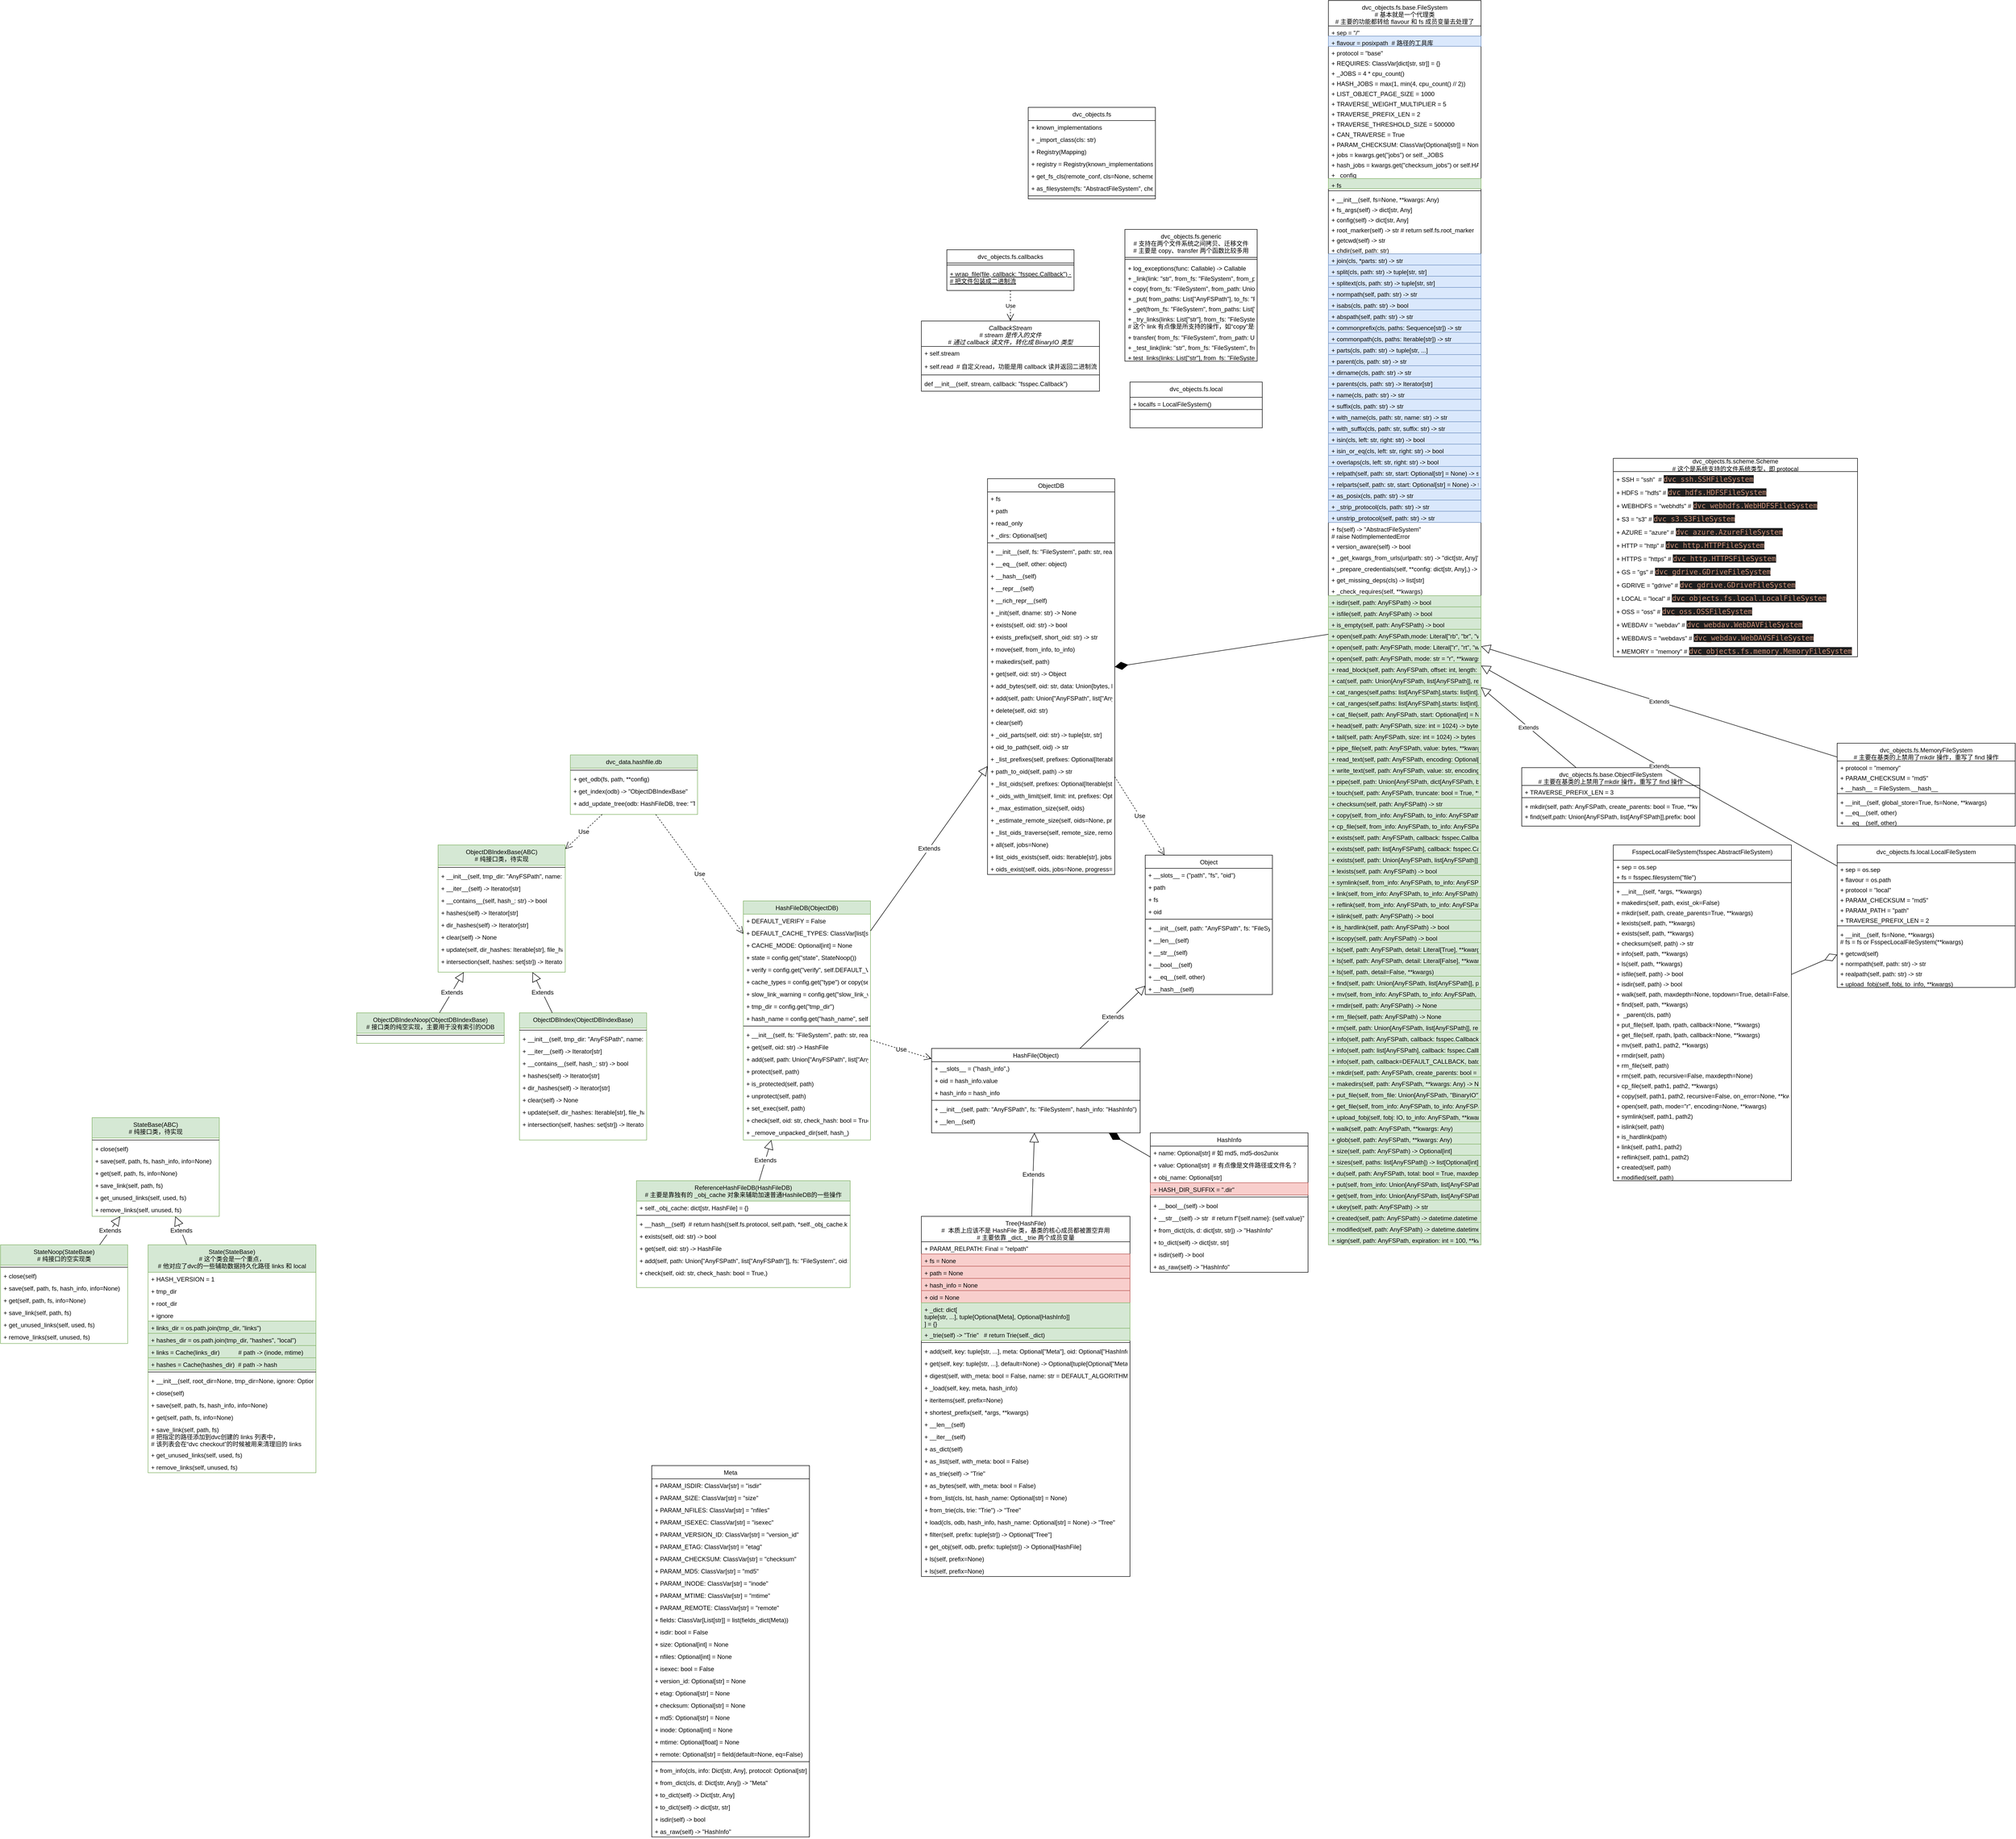 <mxfile version="24.7.4">
  <diagram id="C5RBs43oDa-KdzZeNtuy" name="Page-1">
    <mxGraphModel dx="2826" dy="644" grid="1" gridSize="10" guides="1" tooltips="1" connect="1" arrows="1" fold="1" page="1" pageScale="1" pageWidth="827" pageHeight="1169" math="0" shadow="0">
      <root>
        <mxCell id="WIyWlLk6GJQsqaUBKTNV-0" />
        <mxCell id="WIyWlLk6GJQsqaUBKTNV-1" parent="WIyWlLk6GJQsqaUBKTNV-0" />
        <mxCell id="zkfFHV4jXpPFQw0GAbJ--0" value="CallbackStream&#xa;# stream 是传入的文件&#xa;# 通过 callback 读文件，转化成 BinaryIO 类型" style="swimlane;fontStyle=2;align=center;verticalAlign=top;childLayout=stackLayout;horizontal=1;startSize=50;horizontalStack=0;resizeParent=1;resizeLast=0;collapsible=1;marginBottom=0;rounded=0;shadow=0;strokeWidth=1;" parent="WIyWlLk6GJQsqaUBKTNV-1" vertex="1">
          <mxGeometry x="220" y="660" width="350" height="138" as="geometry">
            <mxRectangle x="230" y="140" width="160" height="26" as="alternateBounds" />
          </mxGeometry>
        </mxCell>
        <mxCell id="zkfFHV4jXpPFQw0GAbJ--1" value="+ self.stream" style="text;align=left;verticalAlign=top;spacingLeft=4;spacingRight=4;overflow=hidden;rotatable=0;points=[[0,0.5],[1,0.5]];portConstraint=eastwest;" parent="zkfFHV4jXpPFQw0GAbJ--0" vertex="1">
          <mxGeometry y="50" width="350" height="26" as="geometry" />
        </mxCell>
        <mxCell id="zkfFHV4jXpPFQw0GAbJ--2" value="+ self.read  # 自定义read，功能是用 callback 读并返回二进制流" style="text;align=left;verticalAlign=top;spacingLeft=4;spacingRight=4;overflow=hidden;rotatable=0;points=[[0,0.5],[1,0.5]];portConstraint=eastwest;rounded=0;shadow=0;html=0;" parent="zkfFHV4jXpPFQw0GAbJ--0" vertex="1">
          <mxGeometry y="76" width="350" height="26" as="geometry" />
        </mxCell>
        <mxCell id="zkfFHV4jXpPFQw0GAbJ--4" value="" style="line;html=1;strokeWidth=1;align=left;verticalAlign=middle;spacingTop=-1;spacingLeft=3;spacingRight=3;rotatable=0;labelPosition=right;points=[];portConstraint=eastwest;" parent="zkfFHV4jXpPFQw0GAbJ--0" vertex="1">
          <mxGeometry y="102" width="350" height="8" as="geometry" />
        </mxCell>
        <mxCell id="zkfFHV4jXpPFQw0GAbJ--5" value="def __init__(self, stream, callback: &quot;fsspec.Callback&quot;)" style="text;align=left;verticalAlign=top;spacingLeft=4;spacingRight=4;overflow=hidden;rotatable=0;points=[[0,0.5],[1,0.5]];portConstraint=eastwest;" parent="zkfFHV4jXpPFQw0GAbJ--0" vertex="1">
          <mxGeometry y="110" width="350" height="26" as="geometry" />
        </mxCell>
        <mxCell id="zkfFHV4jXpPFQw0GAbJ--6" value="dvc_objects.fs.callbacks" style="swimlane;fontStyle=0;align=center;verticalAlign=top;childLayout=stackLayout;horizontal=1;startSize=26;horizontalStack=0;resizeParent=1;resizeLast=0;collapsible=1;marginBottom=0;rounded=0;shadow=0;strokeWidth=1;" parent="WIyWlLk6GJQsqaUBKTNV-1" vertex="1">
          <mxGeometry x="270" y="520" width="250" height="80" as="geometry">
            <mxRectangle x="130" y="380" width="160" height="26" as="alternateBounds" />
          </mxGeometry>
        </mxCell>
        <mxCell id="zkfFHV4jXpPFQw0GAbJ--9" value="" style="line;html=1;strokeWidth=1;align=left;verticalAlign=middle;spacingTop=-1;spacingLeft=3;spacingRight=3;rotatable=0;labelPosition=right;points=[];portConstraint=eastwest;" parent="zkfFHV4jXpPFQw0GAbJ--6" vertex="1">
          <mxGeometry y="26" width="250" height="8" as="geometry" />
        </mxCell>
        <mxCell id="zkfFHV4jXpPFQw0GAbJ--10" value="+ wrap_file(file, callback: &quot;fsspec.Callback&quot;) -&gt; BinaryIO&#xa;# 把文件包装成二进制流" style="text;align=left;verticalAlign=top;spacingLeft=4;spacingRight=4;overflow=hidden;rotatable=0;points=[[0,0.5],[1,0.5]];portConstraint=eastwest;fontStyle=4" parent="zkfFHV4jXpPFQw0GAbJ--6" vertex="1">
          <mxGeometry y="34" width="250" height="46" as="geometry" />
        </mxCell>
        <mxCell id="lnwAOaTVToFOJ4RAvE19-2" value="Use" style="endArrow=open;endSize=12;dashed=1;html=1;rounded=0;" parent="WIyWlLk6GJQsqaUBKTNV-1" source="zkfFHV4jXpPFQw0GAbJ--6" target="zkfFHV4jXpPFQw0GAbJ--0" edge="1">
          <mxGeometry width="160" relative="1" as="geometry">
            <mxPoint x="410" y="700" as="sourcePoint" />
            <mxPoint x="570" y="700" as="targetPoint" />
          </mxGeometry>
        </mxCell>
        <mxCell id="lnwAOaTVToFOJ4RAvE19-3" value="dvc_objects.fs.generic&#xa;# 支持在两个文件系统之间拷贝、迁移文件&#xa;# 主要是 copy、transfer 两个函数比较多用" style="swimlane;fontStyle=0;align=center;verticalAlign=top;childLayout=stackLayout;horizontal=1;startSize=55;horizontalStack=0;resizeParent=1;resizeLast=0;collapsible=1;marginBottom=0;rounded=0;shadow=0;strokeWidth=1;" parent="WIyWlLk6GJQsqaUBKTNV-1" vertex="1">
          <mxGeometry x="620" y="480" width="260" height="259" as="geometry">
            <mxRectangle x="130" y="380" width="160" height="26" as="alternateBounds" />
          </mxGeometry>
        </mxCell>
        <mxCell id="lnwAOaTVToFOJ4RAvE19-4" value="" style="line;html=1;strokeWidth=1;align=left;verticalAlign=middle;spacingTop=-1;spacingLeft=3;spacingRight=3;rotatable=0;labelPosition=right;points=[];portConstraint=eastwest;" parent="lnwAOaTVToFOJ4RAvE19-3" vertex="1">
          <mxGeometry y="55" width="260" height="8" as="geometry" />
        </mxCell>
        <mxCell id="lnwAOaTVToFOJ4RAvE19-6" value="+ log_exceptions(func: Callable) -&gt; Callable" style="text;align=left;verticalAlign=top;spacingLeft=4;spacingRight=4;overflow=hidden;rotatable=0;points=[[0,0.5],[1,0.5]];portConstraint=eastwest;fontStyle=0" parent="lnwAOaTVToFOJ4RAvE19-3" vertex="1">
          <mxGeometry y="63" width="260" height="20" as="geometry" />
        </mxCell>
        <mxCell id="lnwAOaTVToFOJ4RAvE19-7" value="+ _link(link: &quot;str&quot;, from_fs: &quot;FileSystem&quot;, from_path: &quot;AnyFSPath&quot;, to_fs: &quot;FileSystem&quot;, to_path: &quot;AnyFSPath&quot;, ) -&gt; None" style="text;align=left;verticalAlign=top;spacingLeft=4;spacingRight=4;overflow=hidden;rotatable=0;points=[[0,0.5],[1,0.5]];portConstraint=eastwest;fontStyle=0" parent="lnwAOaTVToFOJ4RAvE19-3" vertex="1">
          <mxGeometry y="83" width="260" height="20" as="geometry" />
        </mxCell>
        <mxCell id="lnwAOaTVToFOJ4RAvE19-8" value="+ copy( from_fs: &quot;FileSystem&quot;, from_path: Union[&quot;AnyFSPath&quot;, List[&quot;AnyFSPath&quot;]], to_fs: &quot;FileSystem&quot;, to_path: Union[&quot;AnyFSPath&quot;, List[&quot;AnyFSPath&quot;]], callback: &quot;Callback&quot; = DEFAULT_CALLBACK, batch_size: Optional[int] = None, on_error: Optional[TransferErrorHandler] = None, ) -&gt; None" style="text;align=left;verticalAlign=top;spacingLeft=4;spacingRight=4;overflow=hidden;rotatable=0;points=[[0,0.5],[1,0.5]];portConstraint=eastwest;fontStyle=0" parent="lnwAOaTVToFOJ4RAvE19-3" vertex="1">
          <mxGeometry y="103" width="260" height="20" as="geometry" />
        </mxCell>
        <mxCell id="lnwAOaTVToFOJ4RAvE19-9" value="+ _put( from_paths: List[&quot;AnyFSPath&quot;], to_fs: &quot;FileSystem&quot;, to_paths: List[&quot;AnyFSPath&quot;], callback: &quot;Callback&quot; = DEFAULT_CALLBACK, batch_size: Optional[int] = None, on_error: Optional[TransferErrorHandler] = None,) -&gt; None" style="text;align=left;verticalAlign=top;spacingLeft=4;spacingRight=4;overflow=hidden;rotatable=0;points=[[0,0.5],[1,0.5]];portConstraint=eastwest;fontStyle=0" parent="lnwAOaTVToFOJ4RAvE19-3" vertex="1">
          <mxGeometry y="123" width="260" height="20" as="geometry" />
        </mxCell>
        <mxCell id="lnwAOaTVToFOJ4RAvE19-10" value="+ _get(from_fs: &quot;FileSystem&quot;, from_paths: List[&quot;AnyFSPath&quot;], to_paths: List[&quot;AnyFSPath&quot;], callback: &quot;Callback&quot; = DEFAULT_CALLBACK, batch_size: Optional[int] = None, on_error: Optional[TransferErrorHandler] = None, ) -&gt; None" style="text;align=left;verticalAlign=top;spacingLeft=4;spacingRight=4;overflow=hidden;rotatable=0;points=[[0,0.5],[1,0.5]];portConstraint=eastwest;fontStyle=0" parent="lnwAOaTVToFOJ4RAvE19-3" vertex="1">
          <mxGeometry y="143" width="260" height="20" as="geometry" />
        </mxCell>
        <mxCell id="lnwAOaTVToFOJ4RAvE19-11" value="+ _try_links(links: List[&quot;str&quot;], from_fs: &quot;FileSystem&quot;, from_path: &quot;AnyFSPath&quot;, to_fs: &quot;FileSystem&quot;, to_path: &quot;AnyFSPath&quot;, callback: &quot;Callback&quot; = DEFAULT_CALLBACK, ) -&gt; None&#xa;# 这个 link 有点像是所支持的操作，如“copy”是link的一个实例" style="text;align=left;verticalAlign=top;spacingLeft=4;spacingRight=4;overflow=hidden;rotatable=0;points=[[0,0.5],[1,0.5]];portConstraint=eastwest;fontStyle=0" parent="lnwAOaTVToFOJ4RAvE19-3" vertex="1">
          <mxGeometry y="163" width="260" height="36" as="geometry" />
        </mxCell>
        <mxCell id="lnwAOaTVToFOJ4RAvE19-12" value="+ transfer( from_fs: &quot;FileSystem&quot;, from_path: Union[&quot;AnyFSPath&quot;, List[&quot;AnyFSPath&quot;]], to_fs: &quot;FileSystem&quot;, to_path: Union[&quot;AnyFSPath&quot;, List[&quot;AnyFSPath&quot;]], hardlink: bool = False, links: Optional[List[&quot;str&quot;]] = None, callback: &quot;Callback&quot; = DEFAULT_CALLBACK, batch_size: Optional[int] = None, on_error: Optional[TransferErrorHandler] = None, ) -&gt; None" style="text;align=left;verticalAlign=top;spacingLeft=4;spacingRight=4;overflow=hidden;rotatable=0;points=[[0,0.5],[1,0.5]];portConstraint=eastwest;fontStyle=0" parent="lnwAOaTVToFOJ4RAvE19-3" vertex="1">
          <mxGeometry y="199" width="260" height="20" as="geometry" />
        </mxCell>
        <mxCell id="lnwAOaTVToFOJ4RAvE19-13" value="+ _test_link(link: &quot;str&quot;, from_fs: &quot;FileSystem&quot;, from_file: &quot;AnyFSPath&quot;, to_fs: &quot;FileSystem&quot;, to_file: &quot;AnyFSPath&quot;, ) -&gt; bool" style="text;align=left;verticalAlign=top;spacingLeft=4;spacingRight=4;overflow=hidden;rotatable=0;points=[[0,0.5],[1,0.5]];portConstraint=eastwest;fontStyle=0" parent="lnwAOaTVToFOJ4RAvE19-3" vertex="1">
          <mxGeometry y="219" width="260" height="20" as="geometry" />
        </mxCell>
        <mxCell id="lnwAOaTVToFOJ4RAvE19-14" value="+ test_links(links: List[&quot;str&quot;], from_fs: &quot;FileSystem&quot;, from_path: &quot;AnyFSPath&quot;, to_fs: &quot;FileSystem&quot;, to_path: &quot;AnyFSPath&quot;, ) -&gt; List[&quot;AnyFSPath&quot;]" style="text;align=left;verticalAlign=top;spacingLeft=4;spacingRight=4;overflow=hidden;rotatable=0;points=[[0,0.5],[1,0.5]];portConstraint=eastwest;fontStyle=0" parent="lnwAOaTVToFOJ4RAvE19-3" vertex="1">
          <mxGeometry y="239" width="260" height="20" as="geometry" />
        </mxCell>
        <mxCell id="lnwAOaTVToFOJ4RAvE19-27" value="dvc_objects.fs.local&#xa;" style="swimlane;fontStyle=0;align=center;verticalAlign=top;childLayout=stackLayout;horizontal=1;startSize=30;horizontalStack=0;resizeParent=1;resizeLast=0;collapsible=1;marginBottom=0;rounded=0;shadow=0;strokeWidth=1;" parent="WIyWlLk6GJQsqaUBKTNV-1" vertex="1">
          <mxGeometry x="630" y="780" width="260" height="90" as="geometry">
            <mxRectangle x="130" y="380" width="160" height="26" as="alternateBounds" />
          </mxGeometry>
        </mxCell>
        <mxCell id="lnwAOaTVToFOJ4RAvE19-28" value="+ localfs = LocalFileSystem()" style="text;align=left;verticalAlign=top;spacingLeft=4;spacingRight=4;overflow=hidden;rotatable=0;points=[[0,0.5],[1,0.5]];portConstraint=eastwest;fontStyle=0" parent="lnwAOaTVToFOJ4RAvE19-27" vertex="1">
          <mxGeometry y="30" width="260" height="20" as="geometry" />
        </mxCell>
        <mxCell id="lnwAOaTVToFOJ4RAvE19-29" value="" style="line;html=1;strokeWidth=1;align=left;verticalAlign=middle;spacingTop=-1;spacingLeft=3;spacingRight=3;rotatable=0;labelPosition=right;points=[];portConstraint=eastwest;" parent="lnwAOaTVToFOJ4RAvE19-27" vertex="1">
          <mxGeometry y="50" width="260" height="8" as="geometry" />
        </mxCell>
        <mxCell id="lnwAOaTVToFOJ4RAvE19-33" value="dvc_objects.fs.base.FileSystem&#xa;# 基本就是一个代理类&#xa;# 主要的功能都转给 flavour 和 fs 成员变量去处理了" style="swimlane;fontStyle=0;align=center;verticalAlign=top;childLayout=stackLayout;horizontal=1;startSize=50;horizontalStack=0;resizeParent=1;resizeLast=0;collapsible=1;marginBottom=0;rounded=0;shadow=0;strokeWidth=1;" parent="WIyWlLk6GJQsqaUBKTNV-1" vertex="1">
          <mxGeometry x="1020" y="30" width="300" height="2446" as="geometry">
            <mxRectangle x="130" y="380" width="160" height="26" as="alternateBounds" />
          </mxGeometry>
        </mxCell>
        <mxCell id="lnwAOaTVToFOJ4RAvE19-34" value="+ sep = &quot;/&quot;" style="text;align=left;verticalAlign=top;spacingLeft=4;spacingRight=4;overflow=hidden;rotatable=0;points=[[0,0.5],[1,0.5]];portConstraint=eastwest;fontStyle=0" parent="lnwAOaTVToFOJ4RAvE19-33" vertex="1">
          <mxGeometry y="50" width="300" height="20" as="geometry" />
        </mxCell>
        <mxCell id="lnwAOaTVToFOJ4RAvE19-36" value="+ flavour = posixpath  # 路径的工具库" style="text;align=left;verticalAlign=top;spacingLeft=4;spacingRight=4;overflow=hidden;rotatable=0;points=[[0,0.5],[1,0.5]];portConstraint=eastwest;fontStyle=0;fillColor=#dae8fc;strokeColor=#6c8ebf;" parent="lnwAOaTVToFOJ4RAvE19-33" vertex="1">
          <mxGeometry y="70" width="300" height="20" as="geometry" />
        </mxCell>
        <mxCell id="lnwAOaTVToFOJ4RAvE19-37" value="+ protocol = &quot;base&quot;" style="text;align=left;verticalAlign=top;spacingLeft=4;spacingRight=4;overflow=hidden;rotatable=0;points=[[0,0.5],[1,0.5]];portConstraint=eastwest;fontStyle=0" parent="lnwAOaTVToFOJ4RAvE19-33" vertex="1">
          <mxGeometry y="90" width="300" height="20" as="geometry" />
        </mxCell>
        <mxCell id="lnwAOaTVToFOJ4RAvE19-38" value="+ REQUIRES: ClassVar[dict[str, str]] = {}" style="text;align=left;verticalAlign=top;spacingLeft=4;spacingRight=4;overflow=hidden;rotatable=0;points=[[0,0.5],[1,0.5]];portConstraint=eastwest;fontStyle=0" parent="lnwAOaTVToFOJ4RAvE19-33" vertex="1">
          <mxGeometry y="110" width="300" height="20" as="geometry" />
        </mxCell>
        <mxCell id="lnwAOaTVToFOJ4RAvE19-39" value="+ _JOBS = 4 * cpu_count()" style="text;align=left;verticalAlign=top;spacingLeft=4;spacingRight=4;overflow=hidden;rotatable=0;points=[[0,0.5],[1,0.5]];portConstraint=eastwest;fontStyle=0" parent="lnwAOaTVToFOJ4RAvE19-33" vertex="1">
          <mxGeometry y="130" width="300" height="20" as="geometry" />
        </mxCell>
        <mxCell id="lnwAOaTVToFOJ4RAvE19-40" value="+ HASH_JOBS = max(1, min(4, cpu_count() // 2))" style="text;align=left;verticalAlign=top;spacingLeft=4;spacingRight=4;overflow=hidden;rotatable=0;points=[[0,0.5],[1,0.5]];portConstraint=eastwest;fontStyle=0" parent="lnwAOaTVToFOJ4RAvE19-33" vertex="1">
          <mxGeometry y="150" width="300" height="20" as="geometry" />
        </mxCell>
        <mxCell id="lnwAOaTVToFOJ4RAvE19-41" value="+ LIST_OBJECT_PAGE_SIZE = 1000" style="text;align=left;verticalAlign=top;spacingLeft=4;spacingRight=4;overflow=hidden;rotatable=0;points=[[0,0.5],[1,0.5]];portConstraint=eastwest;fontStyle=0" parent="lnwAOaTVToFOJ4RAvE19-33" vertex="1">
          <mxGeometry y="170" width="300" height="20" as="geometry" />
        </mxCell>
        <mxCell id="lnwAOaTVToFOJ4RAvE19-42" value="+ TRAVERSE_WEIGHT_MULTIPLIER = 5" style="text;align=left;verticalAlign=top;spacingLeft=4;spacingRight=4;overflow=hidden;rotatable=0;points=[[0,0.5],[1,0.5]];portConstraint=eastwest;fontStyle=0" parent="lnwAOaTVToFOJ4RAvE19-33" vertex="1">
          <mxGeometry y="190" width="300" height="20" as="geometry" />
        </mxCell>
        <mxCell id="lnwAOaTVToFOJ4RAvE19-43" value="+ TRAVERSE_PREFIX_LEN = 2" style="text;align=left;verticalAlign=top;spacingLeft=4;spacingRight=4;overflow=hidden;rotatable=0;points=[[0,0.5],[1,0.5]];portConstraint=eastwest;fontStyle=0" parent="lnwAOaTVToFOJ4RAvE19-33" vertex="1">
          <mxGeometry y="210" width="300" height="20" as="geometry" />
        </mxCell>
        <mxCell id="lnwAOaTVToFOJ4RAvE19-44" value="+ TRAVERSE_THRESHOLD_SIZE = 500000" style="text;align=left;verticalAlign=top;spacingLeft=4;spacingRight=4;overflow=hidden;rotatable=0;points=[[0,0.5],[1,0.5]];portConstraint=eastwest;fontStyle=0" parent="lnwAOaTVToFOJ4RAvE19-33" vertex="1">
          <mxGeometry y="230" width="300" height="20" as="geometry" />
        </mxCell>
        <mxCell id="lnwAOaTVToFOJ4RAvE19-45" value="+ CAN_TRAVERSE = True" style="text;align=left;verticalAlign=top;spacingLeft=4;spacingRight=4;overflow=hidden;rotatable=0;points=[[0,0.5],[1,0.5]];portConstraint=eastwest;fontStyle=0" parent="lnwAOaTVToFOJ4RAvE19-33" vertex="1">
          <mxGeometry y="250" width="300" height="20" as="geometry" />
        </mxCell>
        <mxCell id="lnwAOaTVToFOJ4RAvE19-46" value="+ PARAM_CHECKSUM: ClassVar[Optional[str]] = None" style="text;align=left;verticalAlign=top;spacingLeft=4;spacingRight=4;overflow=hidden;rotatable=0;points=[[0,0.5],[1,0.5]];portConstraint=eastwest;fontStyle=0" parent="lnwAOaTVToFOJ4RAvE19-33" vertex="1">
          <mxGeometry y="270" width="300" height="20" as="geometry" />
        </mxCell>
        <mxCell id="lnwAOaTVToFOJ4RAvE19-48" value="+ jobs = kwargs.get(&quot;jobs&quot;) or self._JOBS" style="text;align=left;verticalAlign=top;spacingLeft=4;spacingRight=4;overflow=hidden;rotatable=0;points=[[0,0.5],[1,0.5]];portConstraint=eastwest;fontStyle=0" parent="lnwAOaTVToFOJ4RAvE19-33" vertex="1">
          <mxGeometry y="290" width="300" height="20" as="geometry" />
        </mxCell>
        <mxCell id="lnwAOaTVToFOJ4RAvE19-49" value="+ hash_jobs = kwargs.get(&quot;checksum_jobs&quot;) or self.HASH_JOBS" style="text;align=left;verticalAlign=top;spacingLeft=4;spacingRight=4;overflow=hidden;rotatable=0;points=[[0,0.5],[1,0.5]];portConstraint=eastwest;fontStyle=0" parent="lnwAOaTVToFOJ4RAvE19-33" vertex="1">
          <mxGeometry y="310" width="300" height="20" as="geometry" />
        </mxCell>
        <mxCell id="lnwAOaTVToFOJ4RAvE19-50" value="+ _config" style="text;align=left;verticalAlign=top;spacingLeft=4;spacingRight=4;overflow=hidden;rotatable=0;points=[[0,0.5],[1,0.5]];portConstraint=eastwest;fontStyle=0" parent="lnwAOaTVToFOJ4RAvE19-33" vertex="1">
          <mxGeometry y="330" width="300" height="20" as="geometry" />
        </mxCell>
        <mxCell id="lnwAOaTVToFOJ4RAvE19-51" value="+ fs" style="text;align=left;verticalAlign=top;spacingLeft=4;spacingRight=4;overflow=hidden;rotatable=0;points=[[0,0.5],[1,0.5]];portConstraint=eastwest;fontStyle=0;fillColor=#d5e8d4;strokeColor=#82b366;" parent="lnwAOaTVToFOJ4RAvE19-33" vertex="1">
          <mxGeometry y="350" width="300" height="20" as="geometry" />
        </mxCell>
        <mxCell id="lnwAOaTVToFOJ4RAvE19-35" value="" style="line;html=1;strokeWidth=1;align=left;verticalAlign=middle;spacingTop=-1;spacingLeft=3;spacingRight=3;rotatable=0;labelPosition=right;points=[];portConstraint=eastwest;" parent="lnwAOaTVToFOJ4RAvE19-33" vertex="1">
          <mxGeometry y="370" width="300" height="8" as="geometry" />
        </mxCell>
        <mxCell id="lnwAOaTVToFOJ4RAvE19-47" value="+ __init__(self, fs=None, **kwargs: Any)" style="text;align=left;verticalAlign=top;spacingLeft=4;spacingRight=4;overflow=hidden;rotatable=0;points=[[0,0.5],[1,0.5]];portConstraint=eastwest;fontStyle=0" parent="lnwAOaTVToFOJ4RAvE19-33" vertex="1">
          <mxGeometry y="378" width="300" height="20" as="geometry" />
        </mxCell>
        <mxCell id="lnwAOaTVToFOJ4RAvE19-52" value="+ fs_args(self) -&gt; dict[str, Any]" style="text;align=left;verticalAlign=top;spacingLeft=4;spacingRight=4;overflow=hidden;rotatable=0;points=[[0,0.5],[1,0.5]];portConstraint=eastwest;fontStyle=0" parent="lnwAOaTVToFOJ4RAvE19-33" vertex="1">
          <mxGeometry y="398" width="300" height="20" as="geometry" />
        </mxCell>
        <mxCell id="lnwAOaTVToFOJ4RAvE19-53" value="+ config(self) -&gt; dict[str, Any]" style="text;align=left;verticalAlign=top;spacingLeft=4;spacingRight=4;overflow=hidden;rotatable=0;points=[[0,0.5],[1,0.5]];portConstraint=eastwest;fontStyle=0" parent="lnwAOaTVToFOJ4RAvE19-33" vertex="1">
          <mxGeometry y="418" width="300" height="20" as="geometry" />
        </mxCell>
        <mxCell id="lnwAOaTVToFOJ4RAvE19-54" value="+ root_marker(self) -&gt; str # return self.fs.root_marker" style="text;align=left;verticalAlign=top;spacingLeft=4;spacingRight=4;overflow=hidden;rotatable=0;points=[[0,0.5],[1,0.5]];portConstraint=eastwest;fontStyle=0" parent="lnwAOaTVToFOJ4RAvE19-33" vertex="1">
          <mxGeometry y="438" width="300" height="20" as="geometry" />
        </mxCell>
        <mxCell id="lnwAOaTVToFOJ4RAvE19-55" value="+ getcwd(self) -&gt; str" style="text;align=left;verticalAlign=top;spacingLeft=4;spacingRight=4;overflow=hidden;rotatable=0;points=[[0,0.5],[1,0.5]];portConstraint=eastwest;fontStyle=0" parent="lnwAOaTVToFOJ4RAvE19-33" vertex="1">
          <mxGeometry y="458" width="300" height="20" as="geometry" />
        </mxCell>
        <mxCell id="lnwAOaTVToFOJ4RAvE19-56" value="+ chdir(self, path: str)" style="text;align=left;verticalAlign=top;spacingLeft=4;spacingRight=4;overflow=hidden;rotatable=0;points=[[0,0.5],[1,0.5]];portConstraint=eastwest;fontStyle=0" parent="lnwAOaTVToFOJ4RAvE19-33" vertex="1">
          <mxGeometry y="478" width="300" height="20" as="geometry" />
        </mxCell>
        <mxCell id="lnwAOaTVToFOJ4RAvE19-57" value="+ join(cls, *parts: str) -&gt; str" style="text;align=left;verticalAlign=top;spacingLeft=4;spacingRight=4;overflow=hidden;rotatable=0;points=[[0,0.5],[1,0.5]];portConstraint=eastwest;fontStyle=0;fillColor=#dae8fc;strokeColor=#6c8ebf;" parent="lnwAOaTVToFOJ4RAvE19-33" vertex="1">
          <mxGeometry y="498" width="300" height="22" as="geometry" />
        </mxCell>
        <mxCell id="lnwAOaTVToFOJ4RAvE19-93" value="+ split(cls, path: str) -&gt; tuple[str, str]" style="text;align=left;verticalAlign=top;spacingLeft=4;spacingRight=4;overflow=hidden;rotatable=0;points=[[0,0.5],[1,0.5]];portConstraint=eastwest;fontStyle=0;fillColor=#dae8fc;strokeColor=#6c8ebf;" parent="lnwAOaTVToFOJ4RAvE19-33" vertex="1">
          <mxGeometry y="520" width="300" height="22" as="geometry" />
        </mxCell>
        <mxCell id="lnwAOaTVToFOJ4RAvE19-94" value="+ splitext(cls, path: str) -&gt; tuple[str, str]" style="text;align=left;verticalAlign=top;spacingLeft=4;spacingRight=4;overflow=hidden;rotatable=0;points=[[0,0.5],[1,0.5]];portConstraint=eastwest;fontStyle=0;fillColor=#dae8fc;strokeColor=#6c8ebf;" parent="lnwAOaTVToFOJ4RAvE19-33" vertex="1">
          <mxGeometry y="542" width="300" height="22" as="geometry" />
        </mxCell>
        <mxCell id="lnwAOaTVToFOJ4RAvE19-95" value="+ normpath(self, path: str) -&gt; str" style="text;align=left;verticalAlign=top;spacingLeft=4;spacingRight=4;overflow=hidden;rotatable=0;points=[[0,0.5],[1,0.5]];portConstraint=eastwest;fontStyle=0;fillColor=#dae8fc;strokeColor=#6c8ebf;" parent="lnwAOaTVToFOJ4RAvE19-33" vertex="1">
          <mxGeometry y="564" width="300" height="22" as="geometry" />
        </mxCell>
        <mxCell id="lnwAOaTVToFOJ4RAvE19-96" value="+ isabs(cls, path: str) -&gt; bool" style="text;align=left;verticalAlign=top;spacingLeft=4;spacingRight=4;overflow=hidden;rotatable=0;points=[[0,0.5],[1,0.5]];portConstraint=eastwest;fontStyle=0;fillColor=#dae8fc;strokeColor=#6c8ebf;" parent="lnwAOaTVToFOJ4RAvE19-33" vertex="1">
          <mxGeometry y="586" width="300" height="22" as="geometry" />
        </mxCell>
        <mxCell id="lnwAOaTVToFOJ4RAvE19-97" value="+ abspath(self, path: str) -&gt; str" style="text;align=left;verticalAlign=top;spacingLeft=4;spacingRight=4;overflow=hidden;rotatable=0;points=[[0,0.5],[1,0.5]];portConstraint=eastwest;fontStyle=0;fillColor=#dae8fc;strokeColor=#6c8ebf;" parent="lnwAOaTVToFOJ4RAvE19-33" vertex="1">
          <mxGeometry y="608" width="300" height="22" as="geometry" />
        </mxCell>
        <mxCell id="lnwAOaTVToFOJ4RAvE19-98" value="+ commonprefix(cls, paths: Sequence[str]) -&gt; str" style="text;align=left;verticalAlign=top;spacingLeft=4;spacingRight=4;overflow=hidden;rotatable=0;points=[[0,0.5],[1,0.5]];portConstraint=eastwest;fontStyle=0;fillColor=#dae8fc;strokeColor=#6c8ebf;" parent="lnwAOaTVToFOJ4RAvE19-33" vertex="1">
          <mxGeometry y="630" width="300" height="22" as="geometry" />
        </mxCell>
        <mxCell id="lnwAOaTVToFOJ4RAvE19-99" value="+ commonpath(cls, paths: Iterable[str]) -&gt; str" style="text;align=left;verticalAlign=top;spacingLeft=4;spacingRight=4;overflow=hidden;rotatable=0;points=[[0,0.5],[1,0.5]];portConstraint=eastwest;fontStyle=0;fillColor=#dae8fc;strokeColor=#6c8ebf;" parent="lnwAOaTVToFOJ4RAvE19-33" vertex="1">
          <mxGeometry y="652" width="300" height="22" as="geometry" />
        </mxCell>
        <mxCell id="lnwAOaTVToFOJ4RAvE19-100" value="+ parts(cls, path: str) -&gt; tuple[str, ...]" style="text;align=left;verticalAlign=top;spacingLeft=4;spacingRight=4;overflow=hidden;rotatable=0;points=[[0,0.5],[1,0.5]];portConstraint=eastwest;fontStyle=0;fillColor=#dae8fc;strokeColor=#6c8ebf;" parent="lnwAOaTVToFOJ4RAvE19-33" vertex="1">
          <mxGeometry y="674" width="300" height="22" as="geometry" />
        </mxCell>
        <mxCell id="lnwAOaTVToFOJ4RAvE19-101" value="+ parent(cls, path: str) -&gt; str" style="text;align=left;verticalAlign=top;spacingLeft=4;spacingRight=4;overflow=hidden;rotatable=0;points=[[0,0.5],[1,0.5]];portConstraint=eastwest;fontStyle=0;fillColor=#dae8fc;strokeColor=#6c8ebf;" parent="lnwAOaTVToFOJ4RAvE19-33" vertex="1">
          <mxGeometry y="696" width="300" height="22" as="geometry" />
        </mxCell>
        <mxCell id="lnwAOaTVToFOJ4RAvE19-102" value="+ dirname(cls, path: str) -&gt; str" style="text;align=left;verticalAlign=top;spacingLeft=4;spacingRight=4;overflow=hidden;rotatable=0;points=[[0,0.5],[1,0.5]];portConstraint=eastwest;fontStyle=0;fillColor=#dae8fc;strokeColor=#6c8ebf;" parent="lnwAOaTVToFOJ4RAvE19-33" vertex="1">
          <mxGeometry y="718" width="300" height="22" as="geometry" />
        </mxCell>
        <mxCell id="lnwAOaTVToFOJ4RAvE19-103" value="+ parents(cls, path: str) -&gt; Iterator[str]" style="text;align=left;verticalAlign=top;spacingLeft=4;spacingRight=4;overflow=hidden;rotatable=0;points=[[0,0.5],[1,0.5]];portConstraint=eastwest;fontStyle=0;fillColor=#dae8fc;strokeColor=#6c8ebf;" parent="lnwAOaTVToFOJ4RAvE19-33" vertex="1">
          <mxGeometry y="740" width="300" height="22" as="geometry" />
        </mxCell>
        <mxCell id="lnwAOaTVToFOJ4RAvE19-104" value="+ name(cls, path: str) -&gt; str" style="text;align=left;verticalAlign=top;spacingLeft=4;spacingRight=4;overflow=hidden;rotatable=0;points=[[0,0.5],[1,0.5]];portConstraint=eastwest;fontStyle=0;fillColor=#dae8fc;strokeColor=#6c8ebf;" parent="lnwAOaTVToFOJ4RAvE19-33" vertex="1">
          <mxGeometry y="762" width="300" height="22" as="geometry" />
        </mxCell>
        <mxCell id="lnwAOaTVToFOJ4RAvE19-106" value="+ suffix(cls, path: str) -&gt; str" style="text;align=left;verticalAlign=top;spacingLeft=4;spacingRight=4;overflow=hidden;rotatable=0;points=[[0,0.5],[1,0.5]];portConstraint=eastwest;fontStyle=0;fillColor=#dae8fc;strokeColor=#6c8ebf;" parent="lnwAOaTVToFOJ4RAvE19-33" vertex="1">
          <mxGeometry y="784" width="300" height="22" as="geometry" />
        </mxCell>
        <mxCell id="lnwAOaTVToFOJ4RAvE19-107" value="+ with_name(cls, path: str, name: str) -&gt; str" style="text;align=left;verticalAlign=top;spacingLeft=4;spacingRight=4;overflow=hidden;rotatable=0;points=[[0,0.5],[1,0.5]];portConstraint=eastwest;fontStyle=0;fillColor=#dae8fc;strokeColor=#6c8ebf;" parent="lnwAOaTVToFOJ4RAvE19-33" vertex="1">
          <mxGeometry y="806" width="300" height="22" as="geometry" />
        </mxCell>
        <mxCell id="lnwAOaTVToFOJ4RAvE19-108" value="+ with_suffix(cls, path: str, suffix: str) -&gt; str" style="text;align=left;verticalAlign=top;spacingLeft=4;spacingRight=4;overflow=hidden;rotatable=0;points=[[0,0.5],[1,0.5]];portConstraint=eastwest;fontStyle=0;fillColor=#dae8fc;strokeColor=#6c8ebf;" parent="lnwAOaTVToFOJ4RAvE19-33" vertex="1">
          <mxGeometry y="828" width="300" height="22" as="geometry" />
        </mxCell>
        <mxCell id="lnwAOaTVToFOJ4RAvE19-109" value="+ isin(cls, left: str, right: str) -&gt; bool" style="text;align=left;verticalAlign=top;spacingLeft=4;spacingRight=4;overflow=hidden;rotatable=0;points=[[0,0.5],[1,0.5]];portConstraint=eastwest;fontStyle=0;fillColor=#dae8fc;strokeColor=#6c8ebf;" parent="lnwAOaTVToFOJ4RAvE19-33" vertex="1">
          <mxGeometry y="850" width="300" height="22" as="geometry" />
        </mxCell>
        <mxCell id="lnwAOaTVToFOJ4RAvE19-110" value="+ isin_or_eq(cls, left: str, right: str) -&gt; bool" style="text;align=left;verticalAlign=top;spacingLeft=4;spacingRight=4;overflow=hidden;rotatable=0;points=[[0,0.5],[1,0.5]];portConstraint=eastwest;fontStyle=0;fillColor=#dae8fc;strokeColor=#6c8ebf;" parent="lnwAOaTVToFOJ4RAvE19-33" vertex="1">
          <mxGeometry y="872" width="300" height="22" as="geometry" />
        </mxCell>
        <mxCell id="lnwAOaTVToFOJ4RAvE19-111" value="+ overlaps(cls, left: str, right: str) -&gt; bool" style="text;align=left;verticalAlign=top;spacingLeft=4;spacingRight=4;overflow=hidden;rotatable=0;points=[[0,0.5],[1,0.5]];portConstraint=eastwest;fontStyle=0;fillColor=#dae8fc;strokeColor=#6c8ebf;" parent="lnwAOaTVToFOJ4RAvE19-33" vertex="1">
          <mxGeometry y="894" width="300" height="22" as="geometry" />
        </mxCell>
        <mxCell id="lnwAOaTVToFOJ4RAvE19-112" value="+ relpath(self, path: str, start: Optional[str] = None) -&gt; str" style="text;align=left;verticalAlign=top;spacingLeft=4;spacingRight=4;overflow=hidden;rotatable=0;points=[[0,0.5],[1,0.5]];portConstraint=eastwest;fontStyle=0;fillColor=#dae8fc;strokeColor=#6c8ebf;" parent="lnwAOaTVToFOJ4RAvE19-33" vertex="1">
          <mxGeometry y="916" width="300" height="22" as="geometry" />
        </mxCell>
        <mxCell id="lnwAOaTVToFOJ4RAvE19-113" value="+ relparts(self, path: str, start: Optional[str] = None) -&gt; tuple[str, ...]" style="text;align=left;verticalAlign=top;spacingLeft=4;spacingRight=4;overflow=hidden;rotatable=0;points=[[0,0.5],[1,0.5]];portConstraint=eastwest;fontStyle=0;fillColor=#dae8fc;strokeColor=#6c8ebf;" parent="lnwAOaTVToFOJ4RAvE19-33" vertex="1">
          <mxGeometry y="938" width="300" height="22" as="geometry" />
        </mxCell>
        <mxCell id="lnwAOaTVToFOJ4RAvE19-114" value="+ as_posix(cls, path: str) -&gt; str" style="text;align=left;verticalAlign=top;spacingLeft=4;spacingRight=4;overflow=hidden;rotatable=0;points=[[0,0.5],[1,0.5]];portConstraint=eastwest;fontStyle=0;fillColor=#dae8fc;strokeColor=#6c8ebf;" parent="lnwAOaTVToFOJ4RAvE19-33" vertex="1">
          <mxGeometry y="960" width="300" height="22" as="geometry" />
        </mxCell>
        <mxCell id="lnwAOaTVToFOJ4RAvE19-115" value="+ _strip_protocol(cls, path: str) -&gt; str" style="text;align=left;verticalAlign=top;spacingLeft=4;spacingRight=4;overflow=hidden;rotatable=0;points=[[0,0.5],[1,0.5]];portConstraint=eastwest;fontStyle=0;fillColor=#dae8fc;strokeColor=#6c8ebf;" parent="lnwAOaTVToFOJ4RAvE19-33" vertex="1">
          <mxGeometry y="982" width="300" height="22" as="geometry" />
        </mxCell>
        <mxCell id="lnwAOaTVToFOJ4RAvE19-116" value="+ unstrip_protocol(self, path: str) -&gt; str" style="text;align=left;verticalAlign=top;spacingLeft=4;spacingRight=4;overflow=hidden;rotatable=0;points=[[0,0.5],[1,0.5]];portConstraint=eastwest;fontStyle=0;fillColor=#dae8fc;strokeColor=#6c8ebf;" parent="lnwAOaTVToFOJ4RAvE19-33" vertex="1">
          <mxGeometry y="1004" width="300" height="22" as="geometry" />
        </mxCell>
        <mxCell id="lnwAOaTVToFOJ4RAvE19-118" value="+ fs(self) -&gt; &quot;AbstractFileSystem&quot; &#xa;# raise NotImplementedError" style="text;align=left;verticalAlign=top;spacingLeft=4;spacingRight=4;overflow=hidden;rotatable=0;points=[[0,0.5],[1,0.5]];portConstraint=eastwest;fontStyle=0" parent="lnwAOaTVToFOJ4RAvE19-33" vertex="1">
          <mxGeometry y="1026" width="300" height="34" as="geometry" />
        </mxCell>
        <mxCell id="lnwAOaTVToFOJ4RAvE19-119" value="+ version_aware(self) -&gt; bool" style="text;align=left;verticalAlign=top;spacingLeft=4;spacingRight=4;overflow=hidden;rotatable=0;points=[[0,0.5],[1,0.5]];portConstraint=eastwest;fontStyle=0" parent="lnwAOaTVToFOJ4RAvE19-33" vertex="1">
          <mxGeometry y="1060" width="300" height="22" as="geometry" />
        </mxCell>
        <mxCell id="lnwAOaTVToFOJ4RAvE19-120" value="+ _get_kwargs_from_urls(urlpath: str) -&gt; &quot;dict[str, Any]&quot;" style="text;align=left;verticalAlign=top;spacingLeft=4;spacingRight=4;overflow=hidden;rotatable=0;points=[[0,0.5],[1,0.5]];portConstraint=eastwest;fontStyle=0" parent="lnwAOaTVToFOJ4RAvE19-33" vertex="1">
          <mxGeometry y="1082" width="300" height="22" as="geometry" />
        </mxCell>
        <mxCell id="lnwAOaTVToFOJ4RAvE19-121" value="+ _prepare_credentials(self, **config: dict[str, Any],) -&gt; dict[str, Any]" style="text;align=left;verticalAlign=top;spacingLeft=4;spacingRight=4;overflow=hidden;rotatable=0;points=[[0,0.5],[1,0.5]];portConstraint=eastwest;fontStyle=0" parent="lnwAOaTVToFOJ4RAvE19-33" vertex="1">
          <mxGeometry y="1104" width="300" height="22" as="geometry" />
        </mxCell>
        <mxCell id="lnwAOaTVToFOJ4RAvE19-122" value="+ get_missing_deps(cls) -&gt; list[str]" style="text;align=left;verticalAlign=top;spacingLeft=4;spacingRight=4;overflow=hidden;rotatable=0;points=[[0,0.5],[1,0.5]];portConstraint=eastwest;fontStyle=0" parent="lnwAOaTVToFOJ4RAvE19-33" vertex="1">
          <mxGeometry y="1126" width="300" height="22" as="geometry" />
        </mxCell>
        <mxCell id="lnwAOaTVToFOJ4RAvE19-123" value="+ _check_requires(self, **kwargs)" style="text;align=left;verticalAlign=top;spacingLeft=4;spacingRight=4;overflow=hidden;rotatable=0;points=[[0,0.5],[1,0.5]];portConstraint=eastwest;fontStyle=0" parent="lnwAOaTVToFOJ4RAvE19-33" vertex="1">
          <mxGeometry y="1148" width="300" height="22" as="geometry" />
        </mxCell>
        <mxCell id="lnwAOaTVToFOJ4RAvE19-124" value="+ isdir(self, path: AnyFSPath) -&gt; bool" style="text;align=left;verticalAlign=top;spacingLeft=4;spacingRight=4;overflow=hidden;rotatable=0;points=[[0,0.5],[1,0.5]];portConstraint=eastwest;fontStyle=0;fillColor=#d5e8d4;strokeColor=#82b366;" parent="lnwAOaTVToFOJ4RAvE19-33" vertex="1">
          <mxGeometry y="1170" width="300" height="22" as="geometry" />
        </mxCell>
        <mxCell id="lnwAOaTVToFOJ4RAvE19-125" value="+ isfile(self, path: AnyFSPath) -&gt; bool" style="text;align=left;verticalAlign=top;spacingLeft=4;spacingRight=4;overflow=hidden;rotatable=0;points=[[0,0.5],[1,0.5]];portConstraint=eastwest;fontStyle=0;fillColor=#d5e8d4;strokeColor=#82b366;" parent="lnwAOaTVToFOJ4RAvE19-33" vertex="1">
          <mxGeometry y="1192" width="300" height="22" as="geometry" />
        </mxCell>
        <mxCell id="lnwAOaTVToFOJ4RAvE19-126" value="+ is_empty(self, path: AnyFSPath) -&gt; bool" style="text;align=left;verticalAlign=top;spacingLeft=4;spacingRight=4;overflow=hidden;rotatable=0;points=[[0,0.5],[1,0.5]];portConstraint=eastwest;fontStyle=0;fillColor=#d5e8d4;strokeColor=#82b366;" parent="lnwAOaTVToFOJ4RAvE19-33" vertex="1">
          <mxGeometry y="1214" width="300" height="22" as="geometry" />
        </mxCell>
        <mxCell id="lnwAOaTVToFOJ4RAvE19-127" value="+ open(self,path: AnyFSPath,mode: Literal[&quot;rb&quot;, &quot;br&quot;, &quot;wb&quot;],**kwargs: Any,) -&gt; &quot;BinaryIO&quot;" style="text;align=left;verticalAlign=top;spacingLeft=4;spacingRight=4;overflow=hidden;rotatable=0;points=[[0,0.5],[1,0.5]];portConstraint=eastwest;fontStyle=0;fillColor=#d5e8d4;strokeColor=#82b366;" parent="lnwAOaTVToFOJ4RAvE19-33" vertex="1">
          <mxGeometry y="1236" width="300" height="22" as="geometry" />
        </mxCell>
        <mxCell id="lnwAOaTVToFOJ4RAvE19-128" value="+ open(self, path: AnyFSPath, mode: Literal[&quot;r&quot;, &quot;rt&quot;, &quot;w&quot;] = &quot;r&quot;, **kwargs: Any,) -&gt; &quot;TextIO&quot;" style="text;align=left;verticalAlign=top;spacingLeft=4;spacingRight=4;overflow=hidden;rotatable=0;points=[[0,0.5],[1,0.5]];portConstraint=eastwest;fontStyle=0;fillColor=#d5e8d4;strokeColor=#82b366;" parent="lnwAOaTVToFOJ4RAvE19-33" vertex="1">
          <mxGeometry y="1258" width="300" height="22" as="geometry" />
        </mxCell>
        <mxCell id="lnwAOaTVToFOJ4RAvE19-129" value="+ open(self, path: AnyFSPath, mode: str = &quot;r&quot;, **kwargs: Any,) -&gt; &quot;IO[Any]&quot;" style="text;align=left;verticalAlign=top;spacingLeft=4;spacingRight=4;overflow=hidden;rotatable=0;points=[[0,0.5],[1,0.5]];portConstraint=eastwest;fontStyle=0;fillColor=#d5e8d4;strokeColor=#82b366;" parent="lnwAOaTVToFOJ4RAvE19-33" vertex="1">
          <mxGeometry y="1280" width="300" height="22" as="geometry" />
        </mxCell>
        <mxCell id="lnwAOaTVToFOJ4RAvE19-130" value="+ read_block(self, path: AnyFSPath, offset: int, length: int, delimiter: Optional[bytes] = None,) -&gt; bytes" style="text;align=left;verticalAlign=top;spacingLeft=4;spacingRight=4;overflow=hidden;rotatable=0;points=[[0,0.5],[1,0.5]];portConstraint=eastwest;fontStyle=0;fillColor=#d5e8d4;strokeColor=#82b366;" parent="lnwAOaTVToFOJ4RAvE19-33" vertex="1">
          <mxGeometry y="1302" width="300" height="22" as="geometry" />
        </mxCell>
        <mxCell id="lnwAOaTVToFOJ4RAvE19-131" value="+ cat(self, path: Union[AnyFSPath, list[AnyFSPath]], recursive: bool = False, on_error: Literal[&quot;raise&quot;, &quot;omit&quot;, &quot;return&quot;] = &quot;raise&quot;, **kwargs: Any, ) -&gt; Union[bytes, dict[AnyFSPath, bytes]]" style="text;align=left;verticalAlign=top;spacingLeft=4;spacingRight=4;overflow=hidden;rotatable=0;points=[[0,0.5],[1,0.5]];portConstraint=eastwest;fontStyle=0;fillColor=#d5e8d4;strokeColor=#82b366;" parent="lnwAOaTVToFOJ4RAvE19-33" vertex="1">
          <mxGeometry y="1324" width="300" height="22" as="geometry" />
        </mxCell>
        <mxCell id="lnwAOaTVToFOJ4RAvE19-132" value="+ cat_ranges(self,paths: list[AnyFSPath],starts: list[int],ends: list[int],max_gap: Optional[int] = None,**kwargs,) -&gt; list[bytes]" style="text;align=left;verticalAlign=top;spacingLeft=4;spacingRight=4;overflow=hidden;rotatable=0;points=[[0,0.5],[1,0.5]];portConstraint=eastwest;fontStyle=0;fillColor=#d5e8d4;strokeColor=#82b366;" parent="lnwAOaTVToFOJ4RAvE19-33" vertex="1">
          <mxGeometry y="1346" width="300" height="22" as="geometry" />
        </mxCell>
        <mxCell id="lnwAOaTVToFOJ4RAvE19-133" value="+ cat_ranges(self,paths: list[AnyFSPath],starts: list[int],ends: list[int],max_gap: Optional[int] = None,**kwargs,) -&gt; list[bytes]" style="text;align=left;verticalAlign=top;spacingLeft=4;spacingRight=4;overflow=hidden;rotatable=0;points=[[0,0.5],[1,0.5]];portConstraint=eastwest;fontStyle=0;fillColor=#d5e8d4;strokeColor=#82b366;" parent="lnwAOaTVToFOJ4RAvE19-33" vertex="1">
          <mxGeometry y="1368" width="300" height="22" as="geometry" />
        </mxCell>
        <mxCell id="lnwAOaTVToFOJ4RAvE19-134" value="+ cat_file(self, path: AnyFSPath, start: Optional[int] = None, end: Optional[int] = None, **kwargs: Any,) -&gt; bytes" style="text;align=left;verticalAlign=top;spacingLeft=4;spacingRight=4;overflow=hidden;rotatable=0;points=[[0,0.5],[1,0.5]];portConstraint=eastwest;fontStyle=0;fillColor=#d5e8d4;strokeColor=#82b366;" parent="lnwAOaTVToFOJ4RAvE19-33" vertex="1">
          <mxGeometry y="1390" width="300" height="22" as="geometry" />
        </mxCell>
        <mxCell id="lnwAOaTVToFOJ4RAvE19-135" value="+ head(self, path: AnyFSPath, size: int = 1024) -&gt; bytes" style="text;align=left;verticalAlign=top;spacingLeft=4;spacingRight=4;overflow=hidden;rotatable=0;points=[[0,0.5],[1,0.5]];portConstraint=eastwest;fontStyle=0;fillColor=#d5e8d4;strokeColor=#82b366;" parent="lnwAOaTVToFOJ4RAvE19-33" vertex="1">
          <mxGeometry y="1412" width="300" height="22" as="geometry" />
        </mxCell>
        <mxCell id="lnwAOaTVToFOJ4RAvE19-136" value="+ tail(self, path: AnyFSPath, size: int = 1024) -&gt; bytes" style="text;align=left;verticalAlign=top;spacingLeft=4;spacingRight=4;overflow=hidden;rotatable=0;points=[[0,0.5],[1,0.5]];portConstraint=eastwest;fontStyle=0;fillColor=#d5e8d4;strokeColor=#82b366;" parent="lnwAOaTVToFOJ4RAvE19-33" vertex="1">
          <mxGeometry y="1434" width="300" height="22" as="geometry" />
        </mxCell>
        <mxCell id="lnwAOaTVToFOJ4RAvE19-137" value="+ pipe_file(self, path: AnyFSPath, value: bytes, **kwargs: Any) -&gt; None" style="text;align=left;verticalAlign=top;spacingLeft=4;spacingRight=4;overflow=hidden;rotatable=0;points=[[0,0.5],[1,0.5]];portConstraint=eastwest;fontStyle=0;fillColor=#d5e8d4;strokeColor=#82b366;" parent="lnwAOaTVToFOJ4RAvE19-33" vertex="1">
          <mxGeometry y="1456" width="300" height="22" as="geometry" />
        </mxCell>
        <mxCell id="lnwAOaTVToFOJ4RAvE19-138" value="+ read_text(self, path: AnyFSPath, encoding: Optional[str] = None, errors: Optional[str] = None, newline: Optional[str] = None, **kwargs: Any,) -&gt; str" style="text;align=left;verticalAlign=top;spacingLeft=4;spacingRight=4;overflow=hidden;rotatable=0;points=[[0,0.5],[1,0.5]];portConstraint=eastwest;fontStyle=0;fillColor=#d5e8d4;strokeColor=#82b366;" parent="lnwAOaTVToFOJ4RAvE19-33" vertex="1">
          <mxGeometry y="1478" width="300" height="22" as="geometry" />
        </mxCell>
        <mxCell id="lnwAOaTVToFOJ4RAvE19-139" value="+ write_text(self, path: AnyFSPath, value: str, encoding: Optional[str] = None, errors: Optional[str] = None, newline: Optional[str] = None, **kwargs: Any,) -&gt; None" style="text;align=left;verticalAlign=top;spacingLeft=4;spacingRight=4;overflow=hidden;rotatable=0;points=[[0,0.5],[1,0.5]];portConstraint=eastwest;fontStyle=0;fillColor=#d5e8d4;strokeColor=#82b366;" parent="lnwAOaTVToFOJ4RAvE19-33" vertex="1">
          <mxGeometry y="1500" width="300" height="22" as="geometry" />
        </mxCell>
        <mxCell id="lnwAOaTVToFOJ4RAvE19-140" value="+ pipe(self, path: Union[AnyFSPath, dict[AnyFSPath, bytes]], value: Optional[bytes] = None, **kwargs: Any, ) -&gt; None" style="text;align=left;verticalAlign=top;spacingLeft=4;spacingRight=4;overflow=hidden;rotatable=0;points=[[0,0.5],[1,0.5]];portConstraint=eastwest;fontStyle=0;fillColor=#d5e8d4;strokeColor=#82b366;" parent="lnwAOaTVToFOJ4RAvE19-33" vertex="1">
          <mxGeometry y="1522" width="300" height="22" as="geometry" />
        </mxCell>
        <mxCell id="lnwAOaTVToFOJ4RAvE19-141" value="+ touch(self, path: AnyFSPath, truncate: bool = True, **kwargs: Any) -&gt; None" style="text;align=left;verticalAlign=top;spacingLeft=4;spacingRight=4;overflow=hidden;rotatable=0;points=[[0,0.5],[1,0.5]];portConstraint=eastwest;fontStyle=0;fillColor=#d5e8d4;strokeColor=#82b366;" parent="lnwAOaTVToFOJ4RAvE19-33" vertex="1">
          <mxGeometry y="1544" width="300" height="22" as="geometry" />
        </mxCell>
        <mxCell id="lnwAOaTVToFOJ4RAvE19-142" value="+ checksum(self, path: AnyFSPath) -&gt; str" style="text;align=left;verticalAlign=top;spacingLeft=4;spacingRight=4;overflow=hidden;rotatable=0;points=[[0,0.5],[1,0.5]];portConstraint=eastwest;fontStyle=0;fillColor=#d5e8d4;strokeColor=#82b366;" parent="lnwAOaTVToFOJ4RAvE19-33" vertex="1">
          <mxGeometry y="1566" width="300" height="22" as="geometry" />
        </mxCell>
        <mxCell id="lnwAOaTVToFOJ4RAvE19-143" value="+ copy(self, from_info: AnyFSPath, to_info: AnyFSPath) -&gt; None" style="text;align=left;verticalAlign=top;spacingLeft=4;spacingRight=4;overflow=hidden;rotatable=0;points=[[0,0.5],[1,0.5]];portConstraint=eastwest;fontStyle=0;fillColor=#d5e8d4;strokeColor=#82b366;" parent="lnwAOaTVToFOJ4RAvE19-33" vertex="1">
          <mxGeometry y="1588" width="300" height="22" as="geometry" />
        </mxCell>
        <mxCell id="lnwAOaTVToFOJ4RAvE19-144" value="+ cp_file(self, from_info: AnyFSPath, to_info: AnyFSPath, **kwargs: Any) -&gt; None" style="text;align=left;verticalAlign=top;spacingLeft=4;spacingRight=4;overflow=hidden;rotatable=0;points=[[0,0.5],[1,0.5]];portConstraint=eastwest;fontStyle=0;fillColor=#d5e8d4;strokeColor=#82b366;" parent="lnwAOaTVToFOJ4RAvE19-33" vertex="1">
          <mxGeometry y="1610" width="300" height="22" as="geometry" />
        </mxCell>
        <mxCell id="lnwAOaTVToFOJ4RAvE19-145" value="+ exists(self, path: AnyFSPath, callback: fsspec.Callback = ..., batch_size: Optional[int] = ...,) -&gt; bool" style="text;align=left;verticalAlign=top;spacingLeft=4;spacingRight=4;overflow=hidden;rotatable=0;points=[[0,0.5],[1,0.5]];portConstraint=eastwest;fontStyle=0;fillColor=#d5e8d4;strokeColor=#82b366;" parent="lnwAOaTVToFOJ4RAvE19-33" vertex="1">
          <mxGeometry y="1632" width="300" height="22" as="geometry" />
        </mxCell>
        <mxCell id="lnwAOaTVToFOJ4RAvE19-146" value="+ exists(self, path: list[AnyFSPath], callback: fsspec.Callback = ..., batch_size: Optional[int] = ...,) -&gt; list[bool]" style="text;align=left;verticalAlign=top;spacingLeft=4;spacingRight=4;overflow=hidden;rotatable=0;points=[[0,0.5],[1,0.5]];portConstraint=eastwest;fontStyle=0;fillColor=#d5e8d4;strokeColor=#82b366;" parent="lnwAOaTVToFOJ4RAvE19-33" vertex="1">
          <mxGeometry y="1654" width="300" height="22" as="geometry" />
        </mxCell>
        <mxCell id="lnwAOaTVToFOJ4RAvE19-147" value="+ exists(self, path: Union[AnyFSPath, list[AnyFSPath]], callback: fsspec.Callback = DEFAULT_CALLBACK, batch_size: Optional[int] = None, ) -&gt; Union[bool, list[bool]]" style="text;align=left;verticalAlign=top;spacingLeft=4;spacingRight=4;overflow=hidden;rotatable=0;points=[[0,0.5],[1,0.5]];portConstraint=eastwest;fontStyle=0;fillColor=#d5e8d4;strokeColor=#82b366;" parent="lnwAOaTVToFOJ4RAvE19-33" vertex="1">
          <mxGeometry y="1676" width="300" height="22" as="geometry" />
        </mxCell>
        <mxCell id="lnwAOaTVToFOJ4RAvE19-148" value="+ lexists(self, path: AnyFSPath) -&gt; bool" style="text;align=left;verticalAlign=top;spacingLeft=4;spacingRight=4;overflow=hidden;rotatable=0;points=[[0,0.5],[1,0.5]];portConstraint=eastwest;fontStyle=0;fillColor=#d5e8d4;strokeColor=#82b366;" parent="lnwAOaTVToFOJ4RAvE19-33" vertex="1">
          <mxGeometry y="1698" width="300" height="22" as="geometry" />
        </mxCell>
        <mxCell id="lnwAOaTVToFOJ4RAvE19-149" value="+ symlink(self, from_info: AnyFSPath, to_info: AnyFSPath) -&gt; None" style="text;align=left;verticalAlign=top;spacingLeft=4;spacingRight=4;overflow=hidden;rotatable=0;points=[[0,0.5],[1,0.5]];portConstraint=eastwest;fontStyle=0;fillColor=#d5e8d4;strokeColor=#82b366;" parent="lnwAOaTVToFOJ4RAvE19-33" vertex="1">
          <mxGeometry y="1720" width="300" height="22" as="geometry" />
        </mxCell>
        <mxCell id="lnwAOaTVToFOJ4RAvE19-150" value="+ link(self, from_info: AnyFSPath, to_info: AnyFSPath) -&gt; None" style="text;align=left;verticalAlign=top;spacingLeft=4;spacingRight=4;overflow=hidden;rotatable=0;points=[[0,0.5],[1,0.5]];portConstraint=eastwest;fontStyle=0;fillColor=#d5e8d4;strokeColor=#82b366;" parent="lnwAOaTVToFOJ4RAvE19-33" vertex="1">
          <mxGeometry y="1742" width="300" height="22" as="geometry" />
        </mxCell>
        <mxCell id="lnwAOaTVToFOJ4RAvE19-151" value="+ reflink(self, from_info: AnyFSPath, to_info: AnyFSPath) -&gt; None" style="text;align=left;verticalAlign=top;spacingLeft=4;spacingRight=4;overflow=hidden;rotatable=0;points=[[0,0.5],[1,0.5]];portConstraint=eastwest;fontStyle=0;fillColor=#d5e8d4;strokeColor=#82b366;" parent="lnwAOaTVToFOJ4RAvE19-33" vertex="1">
          <mxGeometry y="1764" width="300" height="22" as="geometry" />
        </mxCell>
        <mxCell id="lnwAOaTVToFOJ4RAvE19-152" value="+ islink(self, path: AnyFSPath) -&gt; bool" style="text;align=left;verticalAlign=top;spacingLeft=4;spacingRight=4;overflow=hidden;rotatable=0;points=[[0,0.5],[1,0.5]];portConstraint=eastwest;fontStyle=0;fillColor=#d5e8d4;strokeColor=#82b366;" parent="lnwAOaTVToFOJ4RAvE19-33" vertex="1">
          <mxGeometry y="1786" width="300" height="22" as="geometry" />
        </mxCell>
        <mxCell id="lnwAOaTVToFOJ4RAvE19-153" value="+ is_hardlink(self, path: AnyFSPath) -&gt; bool" style="text;align=left;verticalAlign=top;spacingLeft=4;spacingRight=4;overflow=hidden;rotatable=0;points=[[0,0.5],[1,0.5]];portConstraint=eastwest;fontStyle=0;fillColor=#d5e8d4;strokeColor=#82b366;" parent="lnwAOaTVToFOJ4RAvE19-33" vertex="1">
          <mxGeometry y="1808" width="300" height="22" as="geometry" />
        </mxCell>
        <mxCell id="lnwAOaTVToFOJ4RAvE19-154" value="+ iscopy(self, path: AnyFSPath) -&gt; bool" style="text;align=left;verticalAlign=top;spacingLeft=4;spacingRight=4;overflow=hidden;rotatable=0;points=[[0,0.5],[1,0.5]];portConstraint=eastwest;fontStyle=0;fillColor=#d5e8d4;strokeColor=#82b366;" parent="lnwAOaTVToFOJ4RAvE19-33" vertex="1">
          <mxGeometry y="1830" width="300" height="22" as="geometry" />
        </mxCell>
        <mxCell id="lnwAOaTVToFOJ4RAvE19-155" value="+ ls(self, path: AnyFSPath, detail: Literal[True], **kwargs) -&gt; &quot;Iterator[Entry]&quot;" style="text;align=left;verticalAlign=top;spacingLeft=4;spacingRight=4;overflow=hidden;rotatable=0;points=[[0,0.5],[1,0.5]];portConstraint=eastwest;fontStyle=0;fillColor=#d5e8d4;strokeColor=#82b366;" parent="lnwAOaTVToFOJ4RAvE19-33" vertex="1">
          <mxGeometry y="1852" width="300" height="22" as="geometry" />
        </mxCell>
        <mxCell id="lnwAOaTVToFOJ4RAvE19-156" value="+ ls(self, path: AnyFSPath, detail: Literal[False], **kwargs) -&gt; Iterator[str]" style="text;align=left;verticalAlign=top;spacingLeft=4;spacingRight=4;overflow=hidden;rotatable=0;points=[[0,0.5],[1,0.5]];portConstraint=eastwest;fontStyle=0;fillColor=#d5e8d4;strokeColor=#82b366;" parent="lnwAOaTVToFOJ4RAvE19-33" vertex="1">
          <mxGeometry y="1874" width="300" height="22" as="geometry" />
        </mxCell>
        <mxCell id="lnwAOaTVToFOJ4RAvE19-157" value="+ ls(self, path, detail=False, **kwargs)" style="text;align=left;verticalAlign=top;spacingLeft=4;spacingRight=4;overflow=hidden;rotatable=0;points=[[0,0.5],[1,0.5]];portConstraint=eastwest;fontStyle=0;fillColor=#d5e8d4;strokeColor=#82b366;" parent="lnwAOaTVToFOJ4RAvE19-33" vertex="1">
          <mxGeometry y="1896" width="300" height="22" as="geometry" />
        </mxCell>
        <mxCell id="lnwAOaTVToFOJ4RAvE19-158" value="+ find(self, path: Union[AnyFSPath, list[AnyFSPath]], prefix: bool = False, batch_size: Optional[int] = None, **kwargs,) -&gt; Iterator[str]" style="text;align=left;verticalAlign=top;spacingLeft=4;spacingRight=4;overflow=hidden;rotatable=0;points=[[0,0.5],[1,0.5]];portConstraint=eastwest;fontStyle=0;fillColor=#d5e8d4;strokeColor=#82b366;" parent="lnwAOaTVToFOJ4RAvE19-33" vertex="1">
          <mxGeometry y="1918" width="300" height="22" as="geometry" />
        </mxCell>
        <mxCell id="lnwAOaTVToFOJ4RAvE19-159" value="+ mv(self, from_info: AnyFSPath, to_info: AnyFSPath, **kwargs: Any) -&gt; None" style="text;align=left;verticalAlign=top;spacingLeft=4;spacingRight=4;overflow=hidden;rotatable=0;points=[[0,0.5],[1,0.5]];portConstraint=eastwest;fontStyle=0;fillColor=#d5e8d4;strokeColor=#82b366;" parent="lnwAOaTVToFOJ4RAvE19-33" vertex="1">
          <mxGeometry y="1940" width="300" height="22" as="geometry" />
        </mxCell>
        <mxCell id="lnwAOaTVToFOJ4RAvE19-160" value="+ rmdir(self, path: AnyFSPath) -&gt; None" style="text;align=left;verticalAlign=top;spacingLeft=4;spacingRight=4;overflow=hidden;rotatable=0;points=[[0,0.5],[1,0.5]];portConstraint=eastwest;fontStyle=0;fillColor=#d5e8d4;strokeColor=#82b366;" parent="lnwAOaTVToFOJ4RAvE19-33" vertex="1">
          <mxGeometry y="1962" width="300" height="22" as="geometry" />
        </mxCell>
        <mxCell id="lnwAOaTVToFOJ4RAvE19-161" value="+ rm_file(self, path: AnyFSPath) -&gt; None" style="text;align=left;verticalAlign=top;spacingLeft=4;spacingRight=4;overflow=hidden;rotatable=0;points=[[0,0.5],[1,0.5]];portConstraint=eastwest;fontStyle=0;fillColor=#d5e8d4;strokeColor=#82b366;" parent="lnwAOaTVToFOJ4RAvE19-33" vertex="1">
          <mxGeometry y="1984" width="300" height="22" as="geometry" />
        </mxCell>
        <mxCell id="lnwAOaTVToFOJ4RAvE19-162" value="+ rm(self, path: Union[AnyFSPath, list[AnyFSPath]], recursive: bool = False, **kwargs,) -&gt; None" style="text;align=left;verticalAlign=top;spacingLeft=4;spacingRight=4;overflow=hidden;rotatable=0;points=[[0,0.5],[1,0.5]];portConstraint=eastwest;fontStyle=0;fillColor=#d5e8d4;strokeColor=#82b366;" parent="lnwAOaTVToFOJ4RAvE19-33" vertex="1">
          <mxGeometry y="2006" width="300" height="22" as="geometry" />
        </mxCell>
        <mxCell id="lnwAOaTVToFOJ4RAvE19-163" value="+ info(self, path: AnyFSPath, callback: fsspec.Callback = ..., batch_size: Optional[int] = ..., **kwargs,) -&gt; &quot;Entry&quot;" style="text;align=left;verticalAlign=top;spacingLeft=4;spacingRight=4;overflow=hidden;rotatable=0;points=[[0,0.5],[1,0.5]];portConstraint=eastwest;fontStyle=0;fillColor=#d5e8d4;strokeColor=#82b366;" parent="lnwAOaTVToFOJ4RAvE19-33" vertex="1">
          <mxGeometry y="2028" width="300" height="22" as="geometry" />
        </mxCell>
        <mxCell id="lnwAOaTVToFOJ4RAvE19-164" value="+ info(self, path: list[AnyFSPath], callback: fsspec.Callback = ..., batch_size: Optional[int] = ...,) -&gt; list[&quot;Entry&quot;]" style="text;align=left;verticalAlign=top;spacingLeft=4;spacingRight=4;overflow=hidden;rotatable=0;points=[[0,0.5],[1,0.5]];portConstraint=eastwest;fontStyle=0;fillColor=#d5e8d4;strokeColor=#82b366;" parent="lnwAOaTVToFOJ4RAvE19-33" vertex="1">
          <mxGeometry y="2050" width="300" height="22" as="geometry" />
        </mxCell>
        <mxCell id="lnwAOaTVToFOJ4RAvE19-165" value="+ info(self, path, callback=DEFAULT_CALLBACK, batch_size=None, **kwargs)" style="text;align=left;verticalAlign=top;spacingLeft=4;spacingRight=4;overflow=hidden;rotatable=0;points=[[0,0.5],[1,0.5]];portConstraint=eastwest;fontStyle=0;fillColor=#d5e8d4;strokeColor=#82b366;" parent="lnwAOaTVToFOJ4RAvE19-33" vertex="1">
          <mxGeometry y="2072" width="300" height="22" as="geometry" />
        </mxCell>
        <mxCell id="lnwAOaTVToFOJ4RAvE19-166" value="+ mkdir(self, path: AnyFSPath, create_parents: bool = True, **kwargs: Any) -&gt; None" style="text;align=left;verticalAlign=top;spacingLeft=4;spacingRight=4;overflow=hidden;rotatable=0;points=[[0,0.5],[1,0.5]];portConstraint=eastwest;fontStyle=0;fillColor=#d5e8d4;strokeColor=#82b366;" parent="lnwAOaTVToFOJ4RAvE19-33" vertex="1">
          <mxGeometry y="2094" width="300" height="22" as="geometry" />
        </mxCell>
        <mxCell id="lnwAOaTVToFOJ4RAvE19-167" value="+ makedirs(self, path: AnyFSPath, **kwargs: Any) -&gt; None" style="text;align=left;verticalAlign=top;spacingLeft=4;spacingRight=4;overflow=hidden;rotatable=0;points=[[0,0.5],[1,0.5]];portConstraint=eastwest;fontStyle=0;fillColor=#d5e8d4;strokeColor=#82b366;" parent="lnwAOaTVToFOJ4RAvE19-33" vertex="1">
          <mxGeometry y="2116" width="300" height="22" as="geometry" />
        </mxCell>
        <mxCell id="lnwAOaTVToFOJ4RAvE19-168" value="+ put_file(self, from_file: Union[AnyFSPath, &quot;BinaryIO&quot;], to_info: AnyFSPath, callback: fsspec.Callback = DEFAULT_CALLBACK, size: Optional[int] = None, **kwargs,) -&gt; None" style="text;align=left;verticalAlign=top;spacingLeft=4;spacingRight=4;overflow=hidden;rotatable=0;points=[[0,0.5],[1,0.5]];portConstraint=eastwest;fontStyle=0;fillColor=#d5e8d4;strokeColor=#82b366;" parent="lnwAOaTVToFOJ4RAvE19-33" vertex="1">
          <mxGeometry y="2138" width="300" height="22" as="geometry" />
        </mxCell>
        <mxCell id="lnwAOaTVToFOJ4RAvE19-169" value="+ get_file(self, from_info: AnyFSPath, to_info: AnyFSPath, callback: fsspec.Callback = DEFAULT_CALLBACK, **kwargs,) -&gt; None" style="text;align=left;verticalAlign=top;spacingLeft=4;spacingRight=4;overflow=hidden;rotatable=0;points=[[0,0.5],[1,0.5]];portConstraint=eastwest;fontStyle=0;fillColor=#d5e8d4;strokeColor=#82b366;" parent="lnwAOaTVToFOJ4RAvE19-33" vertex="1">
          <mxGeometry y="2160" width="300" height="22" as="geometry" />
        </mxCell>
        <mxCell id="lnwAOaTVToFOJ4RAvE19-170" value="+ upload_fobj(self, fobj: IO, to_info: AnyFSPath, **kwargs) -&gt; None" style="text;align=left;verticalAlign=top;spacingLeft=4;spacingRight=4;overflow=hidden;rotatable=0;points=[[0,0.5],[1,0.5]];portConstraint=eastwest;fontStyle=0;fillColor=#d5e8d4;strokeColor=#82b366;" parent="lnwAOaTVToFOJ4RAvE19-33" vertex="1">
          <mxGeometry y="2182" width="300" height="22" as="geometry" />
        </mxCell>
        <mxCell id="lnwAOaTVToFOJ4RAvE19-171" value="+ walk(self, path: AnyFSPath, **kwargs: Any)" style="text;align=left;verticalAlign=top;spacingLeft=4;spacingRight=4;overflow=hidden;rotatable=0;points=[[0,0.5],[1,0.5]];portConstraint=eastwest;fontStyle=0;fillColor=#d5e8d4;strokeColor=#82b366;" parent="lnwAOaTVToFOJ4RAvE19-33" vertex="1">
          <mxGeometry y="2204" width="300" height="22" as="geometry" />
        </mxCell>
        <mxCell id="lnwAOaTVToFOJ4RAvE19-172" value="+ glob(self, path: AnyFSPath, **kwargs: Any)" style="text;align=left;verticalAlign=top;spacingLeft=4;spacingRight=4;overflow=hidden;rotatable=0;points=[[0,0.5],[1,0.5]];portConstraint=eastwest;fontStyle=0;fillColor=#d5e8d4;strokeColor=#82b366;" parent="lnwAOaTVToFOJ4RAvE19-33" vertex="1">
          <mxGeometry y="2226" width="300" height="22" as="geometry" />
        </mxCell>
        <mxCell id="lnwAOaTVToFOJ4RAvE19-173" value="+ size(self, path: AnyFSPath) -&gt; Optional[int]" style="text;align=left;verticalAlign=top;spacingLeft=4;spacingRight=4;overflow=hidden;rotatable=0;points=[[0,0.5],[1,0.5]];portConstraint=eastwest;fontStyle=0;fillColor=#d5e8d4;strokeColor=#82b366;" parent="lnwAOaTVToFOJ4RAvE19-33" vertex="1">
          <mxGeometry y="2248" width="300" height="22" as="geometry" />
        </mxCell>
        <mxCell id="lnwAOaTVToFOJ4RAvE19-174" value="+ sizes(self, paths: list[AnyFSPath]) -&gt; list[Optional[int]]" style="text;align=left;verticalAlign=top;spacingLeft=4;spacingRight=4;overflow=hidden;rotatable=0;points=[[0,0.5],[1,0.5]];portConstraint=eastwest;fontStyle=0;fillColor=#d5e8d4;strokeColor=#82b366;" parent="lnwAOaTVToFOJ4RAvE19-33" vertex="1">
          <mxGeometry y="2270" width="300" height="22" as="geometry" />
        </mxCell>
        <mxCell id="lnwAOaTVToFOJ4RAvE19-175" value="+ du(self, path: AnyFSPath, total: bool = True, maxdepth: Optional[int] = None, **kwargs: Any,) -&gt; Union[int, dict[AnyFSPath, int]]" style="text;align=left;verticalAlign=top;spacingLeft=4;spacingRight=4;overflow=hidden;rotatable=0;points=[[0,0.5],[1,0.5]];portConstraint=eastwest;fontStyle=0;fillColor=#d5e8d4;strokeColor=#82b366;" parent="lnwAOaTVToFOJ4RAvE19-33" vertex="1">
          <mxGeometry y="2292" width="300" height="22" as="geometry" />
        </mxCell>
        <mxCell id="lnwAOaTVToFOJ4RAvE19-176" value="+ put(self, from_info: Union[AnyFSPath, list[AnyFSPath]], to_info: Union[AnyFSPath, list[AnyFSPath]], callback: fsspec.Callback = DEFAULT_CALLBACK, recursive: bool = False, batch_size: Optional[int] = None,)" style="text;align=left;verticalAlign=top;spacingLeft=4;spacingRight=4;overflow=hidden;rotatable=0;points=[[0,0.5],[1,0.5]];portConstraint=eastwest;fontStyle=0;fillColor=#d5e8d4;strokeColor=#82b366;" parent="lnwAOaTVToFOJ4RAvE19-33" vertex="1">
          <mxGeometry y="2314" width="300" height="22" as="geometry" />
        </mxCell>
        <mxCell id="lnwAOaTVToFOJ4RAvE19-177" value="+ get(self, from_info: Union[AnyFSPath, list[AnyFSPath]], to_info: Union[AnyFSPath, list[AnyFSPath]], callback: fsspec.Callback = DEFAULT_CALLBACK, recursive: bool = False, batch_size: Optional[int] = None,) -&gt; None" style="text;align=left;verticalAlign=top;spacingLeft=4;spacingRight=4;overflow=hidden;rotatable=0;points=[[0,0.5],[1,0.5]];portConstraint=eastwest;fontStyle=0;fillColor=#d5e8d4;strokeColor=#82b366;" parent="lnwAOaTVToFOJ4RAvE19-33" vertex="1">
          <mxGeometry y="2336" width="300" height="22" as="geometry" />
        </mxCell>
        <mxCell id="lnwAOaTVToFOJ4RAvE19-178" value="+ ukey(self, path: AnyFSPath) -&gt; str" style="text;align=left;verticalAlign=top;spacingLeft=4;spacingRight=4;overflow=hidden;rotatable=0;points=[[0,0.5],[1,0.5]];portConstraint=eastwest;fontStyle=0;fillColor=#d5e8d4;strokeColor=#82b366;" parent="lnwAOaTVToFOJ4RAvE19-33" vertex="1">
          <mxGeometry y="2358" width="300" height="22" as="geometry" />
        </mxCell>
        <mxCell id="lnwAOaTVToFOJ4RAvE19-179" value="+ created(self, path: AnyFSPath) -&gt; datetime.datetime" style="text;align=left;verticalAlign=top;spacingLeft=4;spacingRight=4;overflow=hidden;rotatable=0;points=[[0,0.5],[1,0.5]];portConstraint=eastwest;fontStyle=0;fillColor=#d5e8d4;strokeColor=#82b366;" parent="lnwAOaTVToFOJ4RAvE19-33" vertex="1">
          <mxGeometry y="2380" width="300" height="22" as="geometry" />
        </mxCell>
        <mxCell id="lnwAOaTVToFOJ4RAvE19-180" value="+ modified(self, path: AnyFSPath) -&gt; datetime.datetime" style="text;align=left;verticalAlign=top;spacingLeft=4;spacingRight=4;overflow=hidden;rotatable=0;points=[[0,0.5],[1,0.5]];portConstraint=eastwest;fontStyle=0;fillColor=#d5e8d4;strokeColor=#82b366;" parent="lnwAOaTVToFOJ4RAvE19-33" vertex="1">
          <mxGeometry y="2402" width="300" height="22" as="geometry" />
        </mxCell>
        <mxCell id="lnwAOaTVToFOJ4RAvE19-181" value="+ sign(self, path: AnyFSPath, expiration: int = 100, **kwargs: Any) -&gt; str" style="text;align=left;verticalAlign=top;spacingLeft=4;spacingRight=4;overflow=hidden;rotatable=0;points=[[0,0.5],[1,0.5]];portConstraint=eastwest;fontStyle=0;fillColor=#d5e8d4;strokeColor=#82b366;" parent="lnwAOaTVToFOJ4RAvE19-33" vertex="1">
          <mxGeometry y="2424" width="300" height="22" as="geometry" />
        </mxCell>
        <mxCell id="lnwAOaTVToFOJ4RAvE19-58" value="dvc_objects.fs.base.ObjectFileSystem&#xa;# 主要在基类的上禁用了mkdir 操作，重写了 find 操作" style="swimlane;fontStyle=0;align=center;verticalAlign=top;childLayout=stackLayout;horizontal=1;startSize=35;horizontalStack=0;resizeParent=1;resizeLast=0;collapsible=1;marginBottom=0;rounded=0;shadow=0;strokeWidth=1;" parent="WIyWlLk6GJQsqaUBKTNV-1" vertex="1">
          <mxGeometry x="1400" y="1538" width="350" height="115" as="geometry">
            <mxRectangle x="130" y="380" width="160" height="26" as="alternateBounds" />
          </mxGeometry>
        </mxCell>
        <mxCell id="lnwAOaTVToFOJ4RAvE19-59" value="+ TRAVERSE_PREFIX_LEN = 3" style="text;align=left;verticalAlign=top;spacingLeft=4;spacingRight=4;overflow=hidden;rotatable=0;points=[[0,0.5],[1,0.5]];portConstraint=eastwest;fontStyle=0" parent="lnwAOaTVToFOJ4RAvE19-58" vertex="1">
          <mxGeometry y="35" width="350" height="20" as="geometry" />
        </mxCell>
        <mxCell id="lnwAOaTVToFOJ4RAvE19-75" value="" style="line;html=1;strokeWidth=1;align=left;verticalAlign=middle;spacingTop=-1;spacingLeft=3;spacingRight=3;rotatable=0;labelPosition=right;points=[];portConstraint=eastwest;" parent="lnwAOaTVToFOJ4RAvE19-58" vertex="1">
          <mxGeometry y="55" width="350" height="8" as="geometry" />
        </mxCell>
        <mxCell id="lnwAOaTVToFOJ4RAvE19-76" value="+ mkdir(self, path: AnyFSPath, create_parents: bool = True, **kwargs: Any ) -&gt; None" style="text;align=left;verticalAlign=top;spacingLeft=4;spacingRight=4;overflow=hidden;rotatable=0;points=[[0,0.5],[1,0.5]];portConstraint=eastwest;fontStyle=0" parent="lnwAOaTVToFOJ4RAvE19-58" vertex="1">
          <mxGeometry y="63" width="350" height="20" as="geometry" />
        </mxCell>
        <mxCell id="lnwAOaTVToFOJ4RAvE19-77" value="+ find(self,path: Union[AnyFSPath, list[AnyFSPath]],prefix: bool = False,batch_size: Optional[int] = None,**kwargs,) -&gt; Iterator[str]" style="text;align=left;verticalAlign=top;spacingLeft=4;spacingRight=4;overflow=hidden;rotatable=0;points=[[0,0.5],[1,0.5]];portConstraint=eastwest;fontStyle=0" parent="lnwAOaTVToFOJ4RAvE19-58" vertex="1">
          <mxGeometry y="83" width="350" height="20" as="geometry" />
        </mxCell>
        <mxCell id="lnwAOaTVToFOJ4RAvE19-83" value="Extends" style="endArrow=block;endSize=16;endFill=0;html=1;rounded=0;" parent="WIyWlLk6GJQsqaUBKTNV-1" source="lnwAOaTVToFOJ4RAvE19-58" target="lnwAOaTVToFOJ4RAvE19-33" edge="1">
          <mxGeometry width="160" relative="1" as="geometry">
            <mxPoint x="200" y="1550" as="sourcePoint" />
            <mxPoint x="220" y="1450" as="targetPoint" />
          </mxGeometry>
        </mxCell>
        <mxCell id="lnwAOaTVToFOJ4RAvE19-84" value="dvc_objects.fs.MemoryFileSystem&#xa;# 主要在基类的上禁用了mkdir 操作，重写了 find 操作" style="swimlane;fontStyle=0;align=center;verticalAlign=top;childLayout=stackLayout;horizontal=1;startSize=35;horizontalStack=0;resizeParent=1;resizeLast=0;collapsible=1;marginBottom=0;rounded=0;shadow=0;strokeWidth=1;" parent="WIyWlLk6GJQsqaUBKTNV-1" vertex="1">
          <mxGeometry x="2020" y="1490" width="350" height="163" as="geometry">
            <mxRectangle x="130" y="380" width="160" height="26" as="alternateBounds" />
          </mxGeometry>
        </mxCell>
        <mxCell id="lnwAOaTVToFOJ4RAvE19-85" value="+ protocol = &quot;memory&quot;" style="text;align=left;verticalAlign=top;spacingLeft=4;spacingRight=4;overflow=hidden;rotatable=0;points=[[0,0.5],[1,0.5]];portConstraint=eastwest;fontStyle=0" parent="lnwAOaTVToFOJ4RAvE19-84" vertex="1">
          <mxGeometry y="35" width="350" height="20" as="geometry" />
        </mxCell>
        <mxCell id="lnwAOaTVToFOJ4RAvE19-89" value="+ PARAM_CHECKSUM = &quot;md5&quot;" style="text;align=left;verticalAlign=top;spacingLeft=4;spacingRight=4;overflow=hidden;rotatable=0;points=[[0,0.5],[1,0.5]];portConstraint=eastwest;fontStyle=0" parent="lnwAOaTVToFOJ4RAvE19-84" vertex="1">
          <mxGeometry y="55" width="350" height="20" as="geometry" />
        </mxCell>
        <mxCell id="lnwAOaTVToFOJ4RAvE19-91" value="+ __hash__ = FileSystem.__hash__" style="text;align=left;verticalAlign=top;spacingLeft=4;spacingRight=4;overflow=hidden;rotatable=0;points=[[0,0.5],[1,0.5]];portConstraint=eastwest;fontStyle=0" parent="lnwAOaTVToFOJ4RAvE19-84" vertex="1">
          <mxGeometry y="75" width="350" height="20" as="geometry" />
        </mxCell>
        <mxCell id="lnwAOaTVToFOJ4RAvE19-86" value="" style="line;html=1;strokeWidth=1;align=left;verticalAlign=middle;spacingTop=-1;spacingLeft=3;spacingRight=3;rotatable=0;labelPosition=right;points=[];portConstraint=eastwest;" parent="lnwAOaTVToFOJ4RAvE19-84" vertex="1">
          <mxGeometry y="95" width="350" height="8" as="geometry" />
        </mxCell>
        <mxCell id="lnwAOaTVToFOJ4RAvE19-87" value="+ __init__(self, global_store=True, fs=None, **kwargs)" style="text;align=left;verticalAlign=top;spacingLeft=4;spacingRight=4;overflow=hidden;rotatable=0;points=[[0,0.5],[1,0.5]];portConstraint=eastwest;fontStyle=0" parent="lnwAOaTVToFOJ4RAvE19-84" vertex="1">
          <mxGeometry y="103" width="350" height="20" as="geometry" />
        </mxCell>
        <mxCell id="lnwAOaTVToFOJ4RAvE19-88" value="+ __eq__(self, other)" style="text;align=left;verticalAlign=top;spacingLeft=4;spacingRight=4;overflow=hidden;rotatable=0;points=[[0,0.5],[1,0.5]];portConstraint=eastwest;fontStyle=0" parent="lnwAOaTVToFOJ4RAvE19-84" vertex="1">
          <mxGeometry y="123" width="350" height="20" as="geometry" />
        </mxCell>
        <mxCell id="lnwAOaTVToFOJ4RAvE19-90" value="+ __eq__(self, other)" style="text;align=left;verticalAlign=top;spacingLeft=4;spacingRight=4;overflow=hidden;rotatable=0;points=[[0,0.5],[1,0.5]];portConstraint=eastwest;fontStyle=0" parent="lnwAOaTVToFOJ4RAvE19-84" vertex="1">
          <mxGeometry y="143" width="350" height="20" as="geometry" />
        </mxCell>
        <mxCell id="lnwAOaTVToFOJ4RAvE19-92" value="Extends" style="endArrow=block;endSize=16;endFill=0;html=1;rounded=0;" parent="WIyWlLk6GJQsqaUBKTNV-1" source="lnwAOaTVToFOJ4RAvE19-84" target="lnwAOaTVToFOJ4RAvE19-33" edge="1">
          <mxGeometry width="160" relative="1" as="geometry">
            <mxPoint x="456" y="1510" as="sourcePoint" />
            <mxPoint x="479" y="1448" as="targetPoint" />
          </mxGeometry>
        </mxCell>
        <mxCell id="lnwAOaTVToFOJ4RAvE19-182" value="dvc_objects.fs.local.LocalFileSystem" style="swimlane;fontStyle=0;align=center;verticalAlign=top;childLayout=stackLayout;horizontal=1;startSize=35;horizontalStack=0;resizeParent=1;resizeLast=0;collapsible=1;marginBottom=0;rounded=0;shadow=0;strokeWidth=1;" parent="WIyWlLk6GJQsqaUBKTNV-1" vertex="1">
          <mxGeometry x="2020" y="1690" width="350" height="280" as="geometry">
            <mxRectangle x="130" y="380" width="160" height="26" as="alternateBounds" />
          </mxGeometry>
        </mxCell>
        <mxCell id="lnwAOaTVToFOJ4RAvE19-183" value="+ sep = os.sep" style="text;align=left;verticalAlign=top;spacingLeft=4;spacingRight=4;overflow=hidden;rotatable=0;points=[[0,0.5],[1,0.5]];portConstraint=eastwest;fontStyle=0" parent="lnwAOaTVToFOJ4RAvE19-182" vertex="1">
          <mxGeometry y="35" width="350" height="20" as="geometry" />
        </mxCell>
        <mxCell id="lnwAOaTVToFOJ4RAvE19-184" value="+ flavour = os.path" style="text;align=left;verticalAlign=top;spacingLeft=4;spacingRight=4;overflow=hidden;rotatable=0;points=[[0,0.5],[1,0.5]];portConstraint=eastwest;fontStyle=0" parent="lnwAOaTVToFOJ4RAvE19-182" vertex="1">
          <mxGeometry y="55" width="350" height="20" as="geometry" />
        </mxCell>
        <mxCell id="lnwAOaTVToFOJ4RAvE19-185" value="+ protocol = &quot;local&quot;" style="text;align=left;verticalAlign=top;spacingLeft=4;spacingRight=4;overflow=hidden;rotatable=0;points=[[0,0.5],[1,0.5]];portConstraint=eastwest;fontStyle=0" parent="lnwAOaTVToFOJ4RAvE19-182" vertex="1">
          <mxGeometry y="75" width="350" height="20" as="geometry" />
        </mxCell>
        <mxCell id="lnwAOaTVToFOJ4RAvE19-190" value="+ PARAM_CHECKSUM = &quot;md5&quot;" style="text;align=left;verticalAlign=top;spacingLeft=4;spacingRight=4;overflow=hidden;rotatable=0;points=[[0,0.5],[1,0.5]];portConstraint=eastwest;fontStyle=0" parent="lnwAOaTVToFOJ4RAvE19-182" vertex="1">
          <mxGeometry y="95" width="350" height="20" as="geometry" />
        </mxCell>
        <mxCell id="lnwAOaTVToFOJ4RAvE19-191" value="+ PARAM_PATH = &quot;path&quot;" style="text;align=left;verticalAlign=top;spacingLeft=4;spacingRight=4;overflow=hidden;rotatable=0;points=[[0,0.5],[1,0.5]];portConstraint=eastwest;fontStyle=0" parent="lnwAOaTVToFOJ4RAvE19-182" vertex="1">
          <mxGeometry y="115" width="350" height="20" as="geometry" />
        </mxCell>
        <mxCell id="lnwAOaTVToFOJ4RAvE19-192" value="+ TRAVERSE_PREFIX_LEN = 2" style="text;align=left;verticalAlign=top;spacingLeft=4;spacingRight=4;overflow=hidden;rotatable=0;points=[[0,0.5],[1,0.5]];portConstraint=eastwest;fontStyle=0" parent="lnwAOaTVToFOJ4RAvE19-182" vertex="1">
          <mxGeometry y="135" width="350" height="20" as="geometry" />
        </mxCell>
        <mxCell id="lnwAOaTVToFOJ4RAvE19-186" value="" style="line;html=1;strokeWidth=1;align=left;verticalAlign=middle;spacingTop=-1;spacingLeft=3;spacingRight=3;rotatable=0;labelPosition=right;points=[];portConstraint=eastwest;" parent="lnwAOaTVToFOJ4RAvE19-182" vertex="1">
          <mxGeometry y="155" width="350" height="8" as="geometry" />
        </mxCell>
        <mxCell id="lnwAOaTVToFOJ4RAvE19-187" value="+ __init__(self, fs=None, **kwargs)&#xa;# fs = fs or FsspecLocalFileSystem(**kwargs)" style="text;align=left;verticalAlign=top;spacingLeft=4;spacingRight=4;overflow=hidden;rotatable=0;points=[[0,0.5],[1,0.5]];portConstraint=eastwest;fontStyle=0" parent="lnwAOaTVToFOJ4RAvE19-182" vertex="1">
          <mxGeometry y="163" width="350" height="37" as="geometry" />
        </mxCell>
        <mxCell id="lnwAOaTVToFOJ4RAvE19-188" value="+ getcwd(self)" style="text;align=left;verticalAlign=top;spacingLeft=4;spacingRight=4;overflow=hidden;rotatable=0;points=[[0,0.5],[1,0.5]];portConstraint=eastwest;fontStyle=0" parent="lnwAOaTVToFOJ4RAvE19-182" vertex="1">
          <mxGeometry y="200" width="350" height="20" as="geometry" />
        </mxCell>
        <mxCell id="lnwAOaTVToFOJ4RAvE19-189" value="+ normpath(self, path: str) -&gt; str" style="text;align=left;verticalAlign=top;spacingLeft=4;spacingRight=4;overflow=hidden;rotatable=0;points=[[0,0.5],[1,0.5]];portConstraint=eastwest;fontStyle=0" parent="lnwAOaTVToFOJ4RAvE19-182" vertex="1">
          <mxGeometry y="220" width="350" height="20" as="geometry" />
        </mxCell>
        <mxCell id="lnwAOaTVToFOJ4RAvE19-193" value="+ realpath(self, path: str) -&gt; str" style="text;align=left;verticalAlign=top;spacingLeft=4;spacingRight=4;overflow=hidden;rotatable=0;points=[[0,0.5],[1,0.5]];portConstraint=eastwest;fontStyle=0" parent="lnwAOaTVToFOJ4RAvE19-182" vertex="1">
          <mxGeometry y="240" width="350" height="20" as="geometry" />
        </mxCell>
        <mxCell id="lnwAOaTVToFOJ4RAvE19-194" value="+ upload_fobj(self, fobj, to_info, **kwargs)" style="text;align=left;verticalAlign=top;spacingLeft=4;spacingRight=4;overflow=hidden;rotatable=0;points=[[0,0.5],[1,0.5]];portConstraint=eastwest;fontStyle=0" parent="lnwAOaTVToFOJ4RAvE19-182" vertex="1">
          <mxGeometry y="260" width="350" height="20" as="geometry" />
        </mxCell>
        <mxCell id="lnwAOaTVToFOJ4RAvE19-195" value="Extends" style="endArrow=block;endSize=16;endFill=0;html=1;rounded=0;" parent="WIyWlLk6GJQsqaUBKTNV-1" source="lnwAOaTVToFOJ4RAvE19-182" target="lnwAOaTVToFOJ4RAvE19-33" edge="1">
          <mxGeometry width="160" relative="1" as="geometry">
            <mxPoint x="833" y="1550" as="sourcePoint" />
            <mxPoint x="1030" y="1387" as="targetPoint" />
          </mxGeometry>
        </mxCell>
        <mxCell id="lnwAOaTVToFOJ4RAvE19-196" value="FsspecLocalFileSystem(fsspec.AbstractFileSystem)" style="swimlane;fontStyle=0;align=center;verticalAlign=top;childLayout=stackLayout;horizontal=1;startSize=30;horizontalStack=0;resizeParent=1;resizeLast=0;collapsible=1;marginBottom=0;rounded=0;shadow=0;strokeWidth=1;" parent="WIyWlLk6GJQsqaUBKTNV-1" vertex="1">
          <mxGeometry x="1580" y="1690" width="350" height="660" as="geometry">
            <mxRectangle x="130" y="380" width="160" height="26" as="alternateBounds" />
          </mxGeometry>
        </mxCell>
        <mxCell id="lnwAOaTVToFOJ4RAvE19-197" value="+ sep = os.sep" style="text;align=left;verticalAlign=top;spacingLeft=4;spacingRight=4;overflow=hidden;rotatable=0;points=[[0,0.5],[1,0.5]];portConstraint=eastwest;fontStyle=0" parent="lnwAOaTVToFOJ4RAvE19-196" vertex="1">
          <mxGeometry y="30" width="350" height="20" as="geometry" />
        </mxCell>
        <mxCell id="lnwAOaTVToFOJ4RAvE19-209" value="+ fs = fsspec.filesystem(&quot;file&quot;)" style="text;align=left;verticalAlign=top;spacingLeft=4;spacingRight=4;overflow=hidden;rotatable=0;points=[[0,0.5],[1,0.5]];portConstraint=eastwest;fontStyle=0" parent="lnwAOaTVToFOJ4RAvE19-196" vertex="1">
          <mxGeometry y="50" width="350" height="20" as="geometry" />
        </mxCell>
        <mxCell id="lnwAOaTVToFOJ4RAvE19-203" value="" style="line;html=1;strokeWidth=1;align=left;verticalAlign=middle;spacingTop=-1;spacingLeft=3;spacingRight=3;rotatable=0;labelPosition=right;points=[];portConstraint=eastwest;" parent="lnwAOaTVToFOJ4RAvE19-196" vertex="1">
          <mxGeometry y="70" width="350" height="8" as="geometry" />
        </mxCell>
        <mxCell id="lnwAOaTVToFOJ4RAvE19-204" value="+ __init__(self, *args, **kwargs)" style="text;align=left;verticalAlign=top;spacingLeft=4;spacingRight=4;overflow=hidden;rotatable=0;points=[[0,0.5],[1,0.5]];portConstraint=eastwest;fontStyle=0" parent="lnwAOaTVToFOJ4RAvE19-196" vertex="1">
          <mxGeometry y="78" width="350" height="22" as="geometry" />
        </mxCell>
        <mxCell id="lnwAOaTVToFOJ4RAvE19-205" value="+ makedirs(self, path, exist_ok=False)" style="text;align=left;verticalAlign=top;spacingLeft=4;spacingRight=4;overflow=hidden;rotatable=0;points=[[0,0.5],[1,0.5]];portConstraint=eastwest;fontStyle=0" parent="lnwAOaTVToFOJ4RAvE19-196" vertex="1">
          <mxGeometry y="100" width="350" height="20" as="geometry" />
        </mxCell>
        <mxCell id="lnwAOaTVToFOJ4RAvE19-206" value="+ mkdir(self, path, create_parents=True, **kwargs)" style="text;align=left;verticalAlign=top;spacingLeft=4;spacingRight=4;overflow=hidden;rotatable=0;points=[[0,0.5],[1,0.5]];portConstraint=eastwest;fontStyle=0" parent="lnwAOaTVToFOJ4RAvE19-196" vertex="1">
          <mxGeometry y="120" width="350" height="20" as="geometry" />
        </mxCell>
        <mxCell id="lnwAOaTVToFOJ4RAvE19-207" value="+ lexists(self, path, **kwargs)" style="text;align=left;verticalAlign=top;spacingLeft=4;spacingRight=4;overflow=hidden;rotatable=0;points=[[0,0.5],[1,0.5]];portConstraint=eastwest;fontStyle=0" parent="lnwAOaTVToFOJ4RAvE19-196" vertex="1">
          <mxGeometry y="140" width="350" height="20" as="geometry" />
        </mxCell>
        <mxCell id="lnwAOaTVToFOJ4RAvE19-208" value="+ exists(self, path, **kwargs)" style="text;align=left;verticalAlign=top;spacingLeft=4;spacingRight=4;overflow=hidden;rotatable=0;points=[[0,0.5],[1,0.5]];portConstraint=eastwest;fontStyle=0" parent="lnwAOaTVToFOJ4RAvE19-196" vertex="1">
          <mxGeometry y="160" width="350" height="20" as="geometry" />
        </mxCell>
        <mxCell id="lnwAOaTVToFOJ4RAvE19-210" value="+ checksum(self, path) -&gt; str" style="text;align=left;verticalAlign=top;spacingLeft=4;spacingRight=4;overflow=hidden;rotatable=0;points=[[0,0.5],[1,0.5]];portConstraint=eastwest;fontStyle=0" parent="lnwAOaTVToFOJ4RAvE19-196" vertex="1">
          <mxGeometry y="180" width="350" height="20" as="geometry" />
        </mxCell>
        <mxCell id="lnwAOaTVToFOJ4RAvE19-211" value="+ info(self, path, **kwargs)" style="text;align=left;verticalAlign=top;spacingLeft=4;spacingRight=4;overflow=hidden;rotatable=0;points=[[0,0.5],[1,0.5]];portConstraint=eastwest;fontStyle=0" parent="lnwAOaTVToFOJ4RAvE19-196" vertex="1">
          <mxGeometry y="200" width="350" height="20" as="geometry" />
        </mxCell>
        <mxCell id="lnwAOaTVToFOJ4RAvE19-212" value="+ ls(self, path, **kwargs)" style="text;align=left;verticalAlign=top;spacingLeft=4;spacingRight=4;overflow=hidden;rotatable=0;points=[[0,0.5],[1,0.5]];portConstraint=eastwest;fontStyle=0" parent="lnwAOaTVToFOJ4RAvE19-196" vertex="1">
          <mxGeometry y="220" width="350" height="20" as="geometry" />
        </mxCell>
        <mxCell id="lnwAOaTVToFOJ4RAvE19-213" value="+ isfile(self, path) -&gt; bool" style="text;align=left;verticalAlign=top;spacingLeft=4;spacingRight=4;overflow=hidden;rotatable=0;points=[[0,0.5],[1,0.5]];portConstraint=eastwest;fontStyle=0" parent="lnwAOaTVToFOJ4RAvE19-196" vertex="1">
          <mxGeometry y="240" width="350" height="20" as="geometry" />
        </mxCell>
        <mxCell id="lnwAOaTVToFOJ4RAvE19-214" value="+ isdir(self, path) -&gt; bool" style="text;align=left;verticalAlign=top;spacingLeft=4;spacingRight=4;overflow=hidden;rotatable=0;points=[[0,0.5],[1,0.5]];portConstraint=eastwest;fontStyle=0" parent="lnwAOaTVToFOJ4RAvE19-196" vertex="1">
          <mxGeometry y="260" width="350" height="20" as="geometry" />
        </mxCell>
        <mxCell id="lnwAOaTVToFOJ4RAvE19-215" value="+ walk(self, path, maxdepth=None, topdown=True, detail=False, **kwargs)" style="text;align=left;verticalAlign=top;spacingLeft=4;spacingRight=4;overflow=hidden;rotatable=0;points=[[0,0.5],[1,0.5]];portConstraint=eastwest;fontStyle=0" parent="lnwAOaTVToFOJ4RAvE19-196" vertex="1">
          <mxGeometry y="280" width="350" height="20" as="geometry" />
        </mxCell>
        <mxCell id="lnwAOaTVToFOJ4RAvE19-216" value="+ find(self, path, **kwargs)" style="text;align=left;verticalAlign=top;spacingLeft=4;spacingRight=4;overflow=hidden;rotatable=0;points=[[0,0.5],[1,0.5]];portConstraint=eastwest;fontStyle=0" parent="lnwAOaTVToFOJ4RAvE19-196" vertex="1">
          <mxGeometry y="300" width="350" height="20" as="geometry" />
        </mxCell>
        <mxCell id="lnwAOaTVToFOJ4RAvE19-217" value="+  _parent(cls, path)" style="text;align=left;verticalAlign=top;spacingLeft=4;spacingRight=4;overflow=hidden;rotatable=0;points=[[0,0.5],[1,0.5]];portConstraint=eastwest;fontStyle=0" parent="lnwAOaTVToFOJ4RAvE19-196" vertex="1">
          <mxGeometry y="320" width="350" height="20" as="geometry" />
        </mxCell>
        <mxCell id="lnwAOaTVToFOJ4RAvE19-218" value="+ put_file(self, lpath, rpath, callback=None, **kwargs)" style="text;align=left;verticalAlign=top;spacingLeft=4;spacingRight=4;overflow=hidden;rotatable=0;points=[[0,0.5],[1,0.5]];portConstraint=eastwest;fontStyle=0" parent="lnwAOaTVToFOJ4RAvE19-196" vertex="1">
          <mxGeometry y="340" width="350" height="20" as="geometry" />
        </mxCell>
        <mxCell id="lnwAOaTVToFOJ4RAvE19-219" value="+ get_file(self, rpath, lpath, callback=None, **kwargs)" style="text;align=left;verticalAlign=top;spacingLeft=4;spacingRight=4;overflow=hidden;rotatable=0;points=[[0,0.5],[1,0.5]];portConstraint=eastwest;fontStyle=0" parent="lnwAOaTVToFOJ4RAvE19-196" vertex="1">
          <mxGeometry y="360" width="350" height="20" as="geometry" />
        </mxCell>
        <mxCell id="lnwAOaTVToFOJ4RAvE19-220" value="+ mv(self, path1, path2, **kwargs)" style="text;align=left;verticalAlign=top;spacingLeft=4;spacingRight=4;overflow=hidden;rotatable=0;points=[[0,0.5],[1,0.5]];portConstraint=eastwest;fontStyle=0" parent="lnwAOaTVToFOJ4RAvE19-196" vertex="1">
          <mxGeometry y="380" width="350" height="20" as="geometry" />
        </mxCell>
        <mxCell id="lnwAOaTVToFOJ4RAvE19-221" value="+ rmdir(self, path)" style="text;align=left;verticalAlign=top;spacingLeft=4;spacingRight=4;overflow=hidden;rotatable=0;points=[[0,0.5],[1,0.5]];portConstraint=eastwest;fontStyle=0" parent="lnwAOaTVToFOJ4RAvE19-196" vertex="1">
          <mxGeometry y="400" width="350" height="20" as="geometry" />
        </mxCell>
        <mxCell id="lnwAOaTVToFOJ4RAvE19-222" value="+ rm_file(self, path)" style="text;align=left;verticalAlign=top;spacingLeft=4;spacingRight=4;overflow=hidden;rotatable=0;points=[[0,0.5],[1,0.5]];portConstraint=eastwest;fontStyle=0" parent="lnwAOaTVToFOJ4RAvE19-196" vertex="1">
          <mxGeometry y="420" width="350" height="20" as="geometry" />
        </mxCell>
        <mxCell id="lnwAOaTVToFOJ4RAvE19-223" value="+ rm(self, path, recursive=False, maxdepth=None)" style="text;align=left;verticalAlign=top;spacingLeft=4;spacingRight=4;overflow=hidden;rotatable=0;points=[[0,0.5],[1,0.5]];portConstraint=eastwest;fontStyle=0" parent="lnwAOaTVToFOJ4RAvE19-196" vertex="1">
          <mxGeometry y="440" width="350" height="20" as="geometry" />
        </mxCell>
        <mxCell id="lnwAOaTVToFOJ4RAvE19-224" value="+ cp_file(self, path1, path2, **kwargs)" style="text;align=left;verticalAlign=top;spacingLeft=4;spacingRight=4;overflow=hidden;rotatable=0;points=[[0,0.5],[1,0.5]];portConstraint=eastwest;fontStyle=0" parent="lnwAOaTVToFOJ4RAvE19-196" vertex="1">
          <mxGeometry y="460" width="350" height="20" as="geometry" />
        </mxCell>
        <mxCell id="lnwAOaTVToFOJ4RAvE19-225" value="+ copy(self, path1, path2, recursive=False, on_error=None, **kwargs)" style="text;align=left;verticalAlign=top;spacingLeft=4;spacingRight=4;overflow=hidden;rotatable=0;points=[[0,0.5],[1,0.5]];portConstraint=eastwest;fontStyle=0" parent="lnwAOaTVToFOJ4RAvE19-196" vertex="1">
          <mxGeometry y="480" width="350" height="20" as="geometry" />
        </mxCell>
        <mxCell id="lnwAOaTVToFOJ4RAvE19-226" value="+ open(self, path, mode=&quot;r&quot;, encoding=None, **kwargs)" style="text;align=left;verticalAlign=top;spacingLeft=4;spacingRight=4;overflow=hidden;rotatable=0;points=[[0,0.5],[1,0.5]];portConstraint=eastwest;fontStyle=0" parent="lnwAOaTVToFOJ4RAvE19-196" vertex="1">
          <mxGeometry y="500" width="350" height="20" as="geometry" />
        </mxCell>
        <mxCell id="lnwAOaTVToFOJ4RAvE19-227" value="+ symlink(self, path1, path2)" style="text;align=left;verticalAlign=top;spacingLeft=4;spacingRight=4;overflow=hidden;rotatable=0;points=[[0,0.5],[1,0.5]];portConstraint=eastwest;fontStyle=0" parent="lnwAOaTVToFOJ4RAvE19-196" vertex="1">
          <mxGeometry y="520" width="350" height="20" as="geometry" />
        </mxCell>
        <mxCell id="lnwAOaTVToFOJ4RAvE19-228" value="+ islink(self, path)" style="text;align=left;verticalAlign=top;spacingLeft=4;spacingRight=4;overflow=hidden;rotatable=0;points=[[0,0.5],[1,0.5]];portConstraint=eastwest;fontStyle=0" parent="lnwAOaTVToFOJ4RAvE19-196" vertex="1">
          <mxGeometry y="540" width="350" height="20" as="geometry" />
        </mxCell>
        <mxCell id="lnwAOaTVToFOJ4RAvE19-229" value="+ is_hardlink(path)" style="text;align=left;verticalAlign=top;spacingLeft=4;spacingRight=4;overflow=hidden;rotatable=0;points=[[0,0.5],[1,0.5]];portConstraint=eastwest;fontStyle=0" parent="lnwAOaTVToFOJ4RAvE19-196" vertex="1">
          <mxGeometry y="560" width="350" height="20" as="geometry" />
        </mxCell>
        <mxCell id="lnwAOaTVToFOJ4RAvE19-230" value="+ link(self, path1, path2)" style="text;align=left;verticalAlign=top;spacingLeft=4;spacingRight=4;overflow=hidden;rotatable=0;points=[[0,0.5],[1,0.5]];portConstraint=eastwest;fontStyle=0" parent="lnwAOaTVToFOJ4RAvE19-196" vertex="1">
          <mxGeometry y="580" width="350" height="20" as="geometry" />
        </mxCell>
        <mxCell id="lnwAOaTVToFOJ4RAvE19-231" value="+ reflink(self, path1, path2)" style="text;align=left;verticalAlign=top;spacingLeft=4;spacingRight=4;overflow=hidden;rotatable=0;points=[[0,0.5],[1,0.5]];portConstraint=eastwest;fontStyle=0" parent="lnwAOaTVToFOJ4RAvE19-196" vertex="1">
          <mxGeometry y="600" width="350" height="20" as="geometry" />
        </mxCell>
        <mxCell id="lnwAOaTVToFOJ4RAvE19-232" value="+ created(self, path)" style="text;align=left;verticalAlign=top;spacingLeft=4;spacingRight=4;overflow=hidden;rotatable=0;points=[[0,0.5],[1,0.5]];portConstraint=eastwest;fontStyle=0" parent="lnwAOaTVToFOJ4RAvE19-196" vertex="1">
          <mxGeometry y="620" width="350" height="20" as="geometry" />
        </mxCell>
        <mxCell id="lnwAOaTVToFOJ4RAvE19-233" value="+ modified(self, path)" style="text;align=left;verticalAlign=top;spacingLeft=4;spacingRight=4;overflow=hidden;rotatable=0;points=[[0,0.5],[1,0.5]];portConstraint=eastwest;fontStyle=0" parent="lnwAOaTVToFOJ4RAvE19-196" vertex="1">
          <mxGeometry y="640" width="350" height="20" as="geometry" />
        </mxCell>
        <mxCell id="lnwAOaTVToFOJ4RAvE19-234" value="" style="endArrow=diamondThin;endFill=0;endSize=24;html=1;rounded=0;" parent="WIyWlLk6GJQsqaUBKTNV-1" source="lnwAOaTVToFOJ4RAvE19-196" target="lnwAOaTVToFOJ4RAvE19-182" edge="1">
          <mxGeometry width="160" relative="1" as="geometry">
            <mxPoint x="1780" y="1660" as="sourcePoint" />
            <mxPoint x="1940" y="1660" as="targetPoint" />
          </mxGeometry>
        </mxCell>
        <mxCell id="lnwAOaTVToFOJ4RAvE19-235" value="&lt;span style=&quot;text-wrap: nowrap;&quot;&gt;dvc_objects.fs.scheme.Scheme&lt;/span&gt;&lt;div&gt;&lt;span style=&quot;text-wrap: nowrap;&quot;&gt;# 这个是系统支持的文件系统类型，即 protocal&lt;/span&gt;&lt;/div&gt;" style="swimlane;fontStyle=0;childLayout=stackLayout;horizontal=1;startSize=26;fillColor=none;horizontalStack=0;resizeParent=1;resizeParentMax=0;resizeLast=0;collapsible=1;marginBottom=0;whiteSpace=wrap;html=1;" parent="WIyWlLk6GJQsqaUBKTNV-1" vertex="1">
          <mxGeometry x="1580" y="930" width="480" height="390" as="geometry" />
        </mxCell>
        <mxCell id="lnwAOaTVToFOJ4RAvE19-237" value="+ SSH = &quot;ssh&quot;&amp;nbsp; #&amp;nbsp;&lt;span style=&quot;color: rgb(206, 145, 120); background-color: rgb(31, 31, 31); font-family: &amp;quot;Droid Sans Mono&amp;quot;, &amp;quot;monospace&amp;quot;, monospace; font-size: 14px; white-space: pre;&quot;&gt;dvc_ssh.SSHFileSystem&lt;/span&gt;" style="text;strokeColor=none;fillColor=none;align=left;verticalAlign=top;spacingLeft=4;spacingRight=4;overflow=hidden;rotatable=0;points=[[0,0.5],[1,0.5]];portConstraint=eastwest;whiteSpace=wrap;html=1;" parent="lnwAOaTVToFOJ4RAvE19-235" vertex="1">
          <mxGeometry y="26" width="480" height="26" as="geometry" />
        </mxCell>
        <mxCell id="lnwAOaTVToFOJ4RAvE19-251" value="+&amp;nbsp;HDFS = &quot;hdfs&quot; #&amp;nbsp;&lt;span style=&quot;color: rgb(206, 145, 120); background-color: rgb(31, 31, 31); font-family: &amp;quot;Droid Sans Mono&amp;quot;, &amp;quot;monospace&amp;quot;, monospace; font-size: 14px; white-space: pre;&quot;&gt;dvc_hdfs.HDFSFileSystem&lt;/span&gt;" style="text;strokeColor=none;fillColor=none;align=left;verticalAlign=top;spacingLeft=4;spacingRight=4;overflow=hidden;rotatable=0;points=[[0,0.5],[1,0.5]];portConstraint=eastwest;whiteSpace=wrap;html=1;" parent="lnwAOaTVToFOJ4RAvE19-235" vertex="1">
          <mxGeometry y="52" width="480" height="26" as="geometry" />
        </mxCell>
        <mxCell id="lnwAOaTVToFOJ4RAvE19-252" value="+&amp;nbsp;WEBHDFS = &quot;webhdfs&quot; #&amp;nbsp;&lt;span style=&quot;color: rgb(206, 145, 120); background-color: rgb(31, 31, 31); font-family: &amp;quot;Droid Sans Mono&amp;quot;, &amp;quot;monospace&amp;quot;, monospace; font-size: 14px; white-space: pre;&quot;&gt;dvc_webhdfs.WebHDFSFileSystem&lt;/span&gt;" style="text;strokeColor=none;fillColor=none;align=left;verticalAlign=top;spacingLeft=4;spacingRight=4;overflow=hidden;rotatable=0;points=[[0,0.5],[1,0.5]];portConstraint=eastwest;whiteSpace=wrap;html=1;" parent="lnwAOaTVToFOJ4RAvE19-235" vertex="1">
          <mxGeometry y="78" width="480" height="26" as="geometry" />
        </mxCell>
        <mxCell id="lnwAOaTVToFOJ4RAvE19-238" value="+&amp;nbsp;S3 = &quot;s3&quot; #&amp;nbsp;&lt;span style=&quot;color: rgb(206, 145, 120); background-color: rgb(31, 31, 31); font-family: &amp;quot;Droid Sans Mono&amp;quot;, &amp;quot;monospace&amp;quot;, monospace; font-size: 14px; white-space: pre;&quot;&gt;dvc_s3.S3FileSystem&lt;/span&gt;" style="text;strokeColor=none;fillColor=none;align=left;verticalAlign=top;spacingLeft=4;spacingRight=4;overflow=hidden;rotatable=0;points=[[0,0.5],[1,0.5]];portConstraint=eastwest;whiteSpace=wrap;html=1;" parent="lnwAOaTVToFOJ4RAvE19-235" vertex="1">
          <mxGeometry y="104" width="480" height="26" as="geometry" />
        </mxCell>
        <mxCell id="lnwAOaTVToFOJ4RAvE19-253" value="+&amp;nbsp;AZURE = &quot;azure&quot; #&amp;nbsp;&lt;span style=&quot;color: rgb(206, 145, 120); background-color: rgb(31, 31, 31); font-family: &amp;quot;Droid Sans Mono&amp;quot;, &amp;quot;monospace&amp;quot;, monospace; font-size: 14px; white-space: pre;&quot;&gt;dvc_azure.AzureFileSystem&lt;/span&gt;" style="text;strokeColor=none;fillColor=none;align=left;verticalAlign=top;spacingLeft=4;spacingRight=4;overflow=hidden;rotatable=0;points=[[0,0.5],[1,0.5]];portConstraint=eastwest;whiteSpace=wrap;html=1;" parent="lnwAOaTVToFOJ4RAvE19-235" vertex="1">
          <mxGeometry y="130" width="480" height="26" as="geometry" />
        </mxCell>
        <mxCell id="lnwAOaTVToFOJ4RAvE19-254" value="+&amp;nbsp;HTTP = &quot;http&quot; #&amp;nbsp;&lt;span style=&quot;color: rgb(206, 145, 120); background-color: rgb(31, 31, 31); font-family: &amp;quot;Droid Sans Mono&amp;quot;, &amp;quot;monospace&amp;quot;, monospace; font-size: 14px; white-space: pre;&quot;&gt;dvc_http.HTTPFileSystem&lt;/span&gt;" style="text;strokeColor=none;fillColor=none;align=left;verticalAlign=top;spacingLeft=4;spacingRight=4;overflow=hidden;rotatable=0;points=[[0,0.5],[1,0.5]];portConstraint=eastwest;whiteSpace=wrap;html=1;" parent="lnwAOaTVToFOJ4RAvE19-235" vertex="1">
          <mxGeometry y="156" width="480" height="26" as="geometry" />
        </mxCell>
        <mxCell id="lnwAOaTVToFOJ4RAvE19-255" value="+&amp;nbsp;HTTPS = &quot;https&quot; #&amp;nbsp;&lt;span style=&quot;color: rgb(206, 145, 120); background-color: rgb(31, 31, 31); font-family: &amp;quot;Droid Sans Mono&amp;quot;, &amp;quot;monospace&amp;quot;, monospace; font-size: 14px; white-space: pre;&quot;&gt;dvc_http.HTTPSFileSystem&lt;/span&gt;" style="text;strokeColor=none;fillColor=none;align=left;verticalAlign=top;spacingLeft=4;spacingRight=4;overflow=hidden;rotatable=0;points=[[0,0.5],[1,0.5]];portConstraint=eastwest;whiteSpace=wrap;html=1;" parent="lnwAOaTVToFOJ4RAvE19-235" vertex="1">
          <mxGeometry y="182" width="480" height="26" as="geometry" />
        </mxCell>
        <mxCell id="lnwAOaTVToFOJ4RAvE19-256" value="+&amp;nbsp;GS = &quot;gs&quot; #&amp;nbsp;&lt;span style=&quot;color: rgb(206, 145, 120); background-color: rgb(31, 31, 31); font-family: &amp;quot;Droid Sans Mono&amp;quot;, &amp;quot;monospace&amp;quot;, monospace; font-size: 14px; white-space: pre;&quot;&gt;dvc_gdrive.GDriveFileSystem&lt;/span&gt;" style="text;strokeColor=none;fillColor=none;align=left;verticalAlign=top;spacingLeft=4;spacingRight=4;overflow=hidden;rotatable=0;points=[[0,0.5],[1,0.5]];portConstraint=eastwest;whiteSpace=wrap;html=1;" parent="lnwAOaTVToFOJ4RAvE19-235" vertex="1">
          <mxGeometry y="208" width="480" height="26" as="geometry" />
        </mxCell>
        <mxCell id="lnwAOaTVToFOJ4RAvE19-257" value="+&amp;nbsp;GDRIVE = &quot;gdrive&quot; #&amp;nbsp;&lt;span style=&quot;color: rgb(206, 145, 120); background-color: rgb(31, 31, 31); font-family: &amp;quot;Droid Sans Mono&amp;quot;, &amp;quot;monospace&amp;quot;, monospace; font-size: 14px; white-space: pre;&quot;&gt;dvc_gdrive.GDriveFileSystem&lt;/span&gt;" style="text;strokeColor=none;fillColor=none;align=left;verticalAlign=top;spacingLeft=4;spacingRight=4;overflow=hidden;rotatable=0;points=[[0,0.5],[1,0.5]];portConstraint=eastwest;whiteSpace=wrap;html=1;" parent="lnwAOaTVToFOJ4RAvE19-235" vertex="1">
          <mxGeometry y="234" width="480" height="26" as="geometry" />
        </mxCell>
        <mxCell id="lnwAOaTVToFOJ4RAvE19-258" value="+&amp;nbsp;LOCAL = &quot;local&quot; #&amp;nbsp;&lt;span style=&quot;color: rgb(206, 145, 120); background-color: rgb(31, 31, 31); font-family: &amp;quot;Droid Sans Mono&amp;quot;, &amp;quot;monospace&amp;quot;, monospace; font-size: 14px; white-space: pre;&quot;&gt;dvc_objects.fs.local.LocalFileSystem&lt;/span&gt;" style="text;strokeColor=none;fillColor=none;align=left;verticalAlign=top;spacingLeft=4;spacingRight=4;overflow=hidden;rotatable=0;points=[[0,0.5],[1,0.5]];portConstraint=eastwest;whiteSpace=wrap;html=1;" parent="lnwAOaTVToFOJ4RAvE19-235" vertex="1">
          <mxGeometry y="260" width="480" height="26" as="geometry" />
        </mxCell>
        <mxCell id="lnwAOaTVToFOJ4RAvE19-259" value="+&amp;nbsp;OSS = &quot;oss&quot; #&amp;nbsp;&lt;span style=&quot;color: rgb(206, 145, 120); background-color: rgb(31, 31, 31); font-family: &amp;quot;Droid Sans Mono&amp;quot;, &amp;quot;monospace&amp;quot;, monospace; font-size: 14px; white-space: pre;&quot;&gt;dvc_oss.OSSFileSystem&lt;/span&gt;" style="text;strokeColor=none;fillColor=none;align=left;verticalAlign=top;spacingLeft=4;spacingRight=4;overflow=hidden;rotatable=0;points=[[0,0.5],[1,0.5]];portConstraint=eastwest;whiteSpace=wrap;html=1;" parent="lnwAOaTVToFOJ4RAvE19-235" vertex="1">
          <mxGeometry y="286" width="480" height="26" as="geometry" />
        </mxCell>
        <mxCell id="lnwAOaTVToFOJ4RAvE19-260" value="+&amp;nbsp;WEBDAV = &quot;webdav&quot; #&amp;nbsp;&lt;span style=&quot;color: rgb(206, 145, 120); background-color: rgb(31, 31, 31); font-family: &amp;quot;Droid Sans Mono&amp;quot;, &amp;quot;monospace&amp;quot;, monospace; font-size: 14px; white-space: pre;&quot;&gt;dvc_webdav.WebDAVFileSystem&lt;/span&gt;" style="text;strokeColor=none;fillColor=none;align=left;verticalAlign=top;spacingLeft=4;spacingRight=4;overflow=hidden;rotatable=0;points=[[0,0.5],[1,0.5]];portConstraint=eastwest;whiteSpace=wrap;html=1;" parent="lnwAOaTVToFOJ4RAvE19-235" vertex="1">
          <mxGeometry y="312" width="480" height="26" as="geometry" />
        </mxCell>
        <mxCell id="lnwAOaTVToFOJ4RAvE19-261" value="+&amp;nbsp;WEBDAVS = &quot;webdavs&quot; #&amp;nbsp;&lt;span style=&quot;color: rgb(206, 145, 120); background-color: rgb(31, 31, 31); font-family: &amp;quot;Droid Sans Mono&amp;quot;, &amp;quot;monospace&amp;quot;, monospace; font-size: 14px; white-space: pre;&quot;&gt;dvc_webdav.WebDAVSFileSystem&lt;/span&gt;" style="text;strokeColor=none;fillColor=none;align=left;verticalAlign=top;spacingLeft=4;spacingRight=4;overflow=hidden;rotatable=0;points=[[0,0.5],[1,0.5]];portConstraint=eastwest;whiteSpace=wrap;html=1;" parent="lnwAOaTVToFOJ4RAvE19-235" vertex="1">
          <mxGeometry y="338" width="480" height="26" as="geometry" />
        </mxCell>
        <mxCell id="lnwAOaTVToFOJ4RAvE19-262" value="+&amp;nbsp;MEMORY = &quot;memory&quot; #&amp;nbsp;&lt;span style=&quot;color: rgb(206, 145, 120); background-color: rgb(31, 31, 31); font-family: &amp;quot;Droid Sans Mono&amp;quot;, &amp;quot;monospace&amp;quot;, monospace; font-size: 14px; white-space: pre;&quot;&gt;dvc_objects.fs.memory.MemoryFileSystem&lt;/span&gt;" style="text;strokeColor=none;fillColor=none;align=left;verticalAlign=top;spacingLeft=4;spacingRight=4;overflow=hidden;rotatable=0;points=[[0,0.5],[1,0.5]];portConstraint=eastwest;whiteSpace=wrap;html=1;" parent="lnwAOaTVToFOJ4RAvE19-235" vertex="1">
          <mxGeometry y="364" width="480" height="26" as="geometry" />
        </mxCell>
        <mxCell id="lnwAOaTVToFOJ4RAvE19-263" value="dvc_objects.fs" style="swimlane;fontStyle=0;align=center;verticalAlign=top;childLayout=stackLayout;horizontal=1;startSize=26;horizontalStack=0;resizeParent=1;resizeLast=0;collapsible=1;marginBottom=0;rounded=0;shadow=0;strokeWidth=1;" parent="WIyWlLk6GJQsqaUBKTNV-1" vertex="1">
          <mxGeometry x="430" y="240" width="250" height="180" as="geometry">
            <mxRectangle x="130" y="380" width="160" height="26" as="alternateBounds" />
          </mxGeometry>
        </mxCell>
        <mxCell id="lnwAOaTVToFOJ4RAvE19-266" value="+ known_implementations" style="text;align=left;verticalAlign=top;spacingLeft=4;spacingRight=4;overflow=hidden;rotatable=0;points=[[0,0.5],[1,0.5]];portConstraint=eastwest;" parent="lnwAOaTVToFOJ4RAvE19-263" vertex="1">
          <mxGeometry y="26" width="250" height="24" as="geometry" />
        </mxCell>
        <mxCell id="lnwAOaTVToFOJ4RAvE19-267" value="+ _import_class(cls: str)" style="text;align=left;verticalAlign=top;spacingLeft=4;spacingRight=4;overflow=hidden;rotatable=0;points=[[0,0.5],[1,0.5]];portConstraint=eastwest;" parent="lnwAOaTVToFOJ4RAvE19-263" vertex="1">
          <mxGeometry y="50" width="250" height="24" as="geometry" />
        </mxCell>
        <mxCell id="lnwAOaTVToFOJ4RAvE19-268" value="+ Registry(Mapping)" style="text;align=left;verticalAlign=top;spacingLeft=4;spacingRight=4;overflow=hidden;rotatable=0;points=[[0,0.5],[1,0.5]];portConstraint=eastwest;" parent="lnwAOaTVToFOJ4RAvE19-263" vertex="1">
          <mxGeometry y="74" width="250" height="24" as="geometry" />
        </mxCell>
        <mxCell id="lnwAOaTVToFOJ4RAvE19-269" value="+ registry = Registry(known_implementations)" style="text;align=left;verticalAlign=top;spacingLeft=4;spacingRight=4;overflow=hidden;rotatable=0;points=[[0,0.5],[1,0.5]];portConstraint=eastwest;" parent="lnwAOaTVToFOJ4RAvE19-263" vertex="1">
          <mxGeometry y="98" width="250" height="24" as="geometry" />
        </mxCell>
        <mxCell id="lnwAOaTVToFOJ4RAvE19-270" value="+ get_fs_cls(remote_conf, cls=None, scheme=None)" style="text;align=left;verticalAlign=top;spacingLeft=4;spacingRight=4;overflow=hidden;rotatable=0;points=[[0,0.5],[1,0.5]];portConstraint=eastwest;" parent="lnwAOaTVToFOJ4RAvE19-263" vertex="1">
          <mxGeometry y="122" width="250" height="24" as="geometry" />
        </mxCell>
        <mxCell id="lnwAOaTVToFOJ4RAvE19-271" value="+ as_filesystem(fs: &quot;AbstractFileSystem&quot;, checksum: str = &quot;md5&quot;, object_based: bool = False, **fs_args,) -&gt; &quot;FileSystem&quot;" style="text;align=left;verticalAlign=top;spacingLeft=4;spacingRight=4;overflow=hidden;rotatable=0;points=[[0,0.5],[1,0.5]];portConstraint=eastwest;" parent="lnwAOaTVToFOJ4RAvE19-263" vertex="1">
          <mxGeometry y="146" width="250" height="24" as="geometry" />
        </mxCell>
        <mxCell id="lnwAOaTVToFOJ4RAvE19-264" value="" style="line;html=1;strokeWidth=1;align=left;verticalAlign=middle;spacingTop=-1;spacingLeft=3;spacingRight=3;rotatable=0;labelPosition=right;points=[];portConstraint=eastwest;" parent="lnwAOaTVToFOJ4RAvE19-263" vertex="1">
          <mxGeometry y="170" width="250" height="8" as="geometry" />
        </mxCell>
        <mxCell id="lnwAOaTVToFOJ4RAvE19-272" value="Object" style="swimlane;fontStyle=0;align=center;verticalAlign=top;childLayout=stackLayout;horizontal=1;startSize=26;horizontalStack=0;resizeParent=1;resizeLast=0;collapsible=1;marginBottom=0;rounded=0;shadow=0;strokeWidth=1;" parent="WIyWlLk6GJQsqaUBKTNV-1" vertex="1">
          <mxGeometry x="660" y="1710" width="250" height="274" as="geometry">
            <mxRectangle x="130" y="380" width="160" height="26" as="alternateBounds" />
          </mxGeometry>
        </mxCell>
        <mxCell id="lnwAOaTVToFOJ4RAvE19-273" value="+ __slots__ = (&quot;path&quot;, &quot;fs&quot;, &quot;oid&quot;)" style="text;align=left;verticalAlign=top;spacingLeft=4;spacingRight=4;overflow=hidden;rotatable=0;points=[[0,0.5],[1,0.5]];portConstraint=eastwest;" parent="lnwAOaTVToFOJ4RAvE19-272" vertex="1">
          <mxGeometry y="26" width="250" height="24" as="geometry" />
        </mxCell>
        <mxCell id="lnwAOaTVToFOJ4RAvE19-274" value="+ path" style="text;align=left;verticalAlign=top;spacingLeft=4;spacingRight=4;overflow=hidden;rotatable=0;points=[[0,0.5],[1,0.5]];portConstraint=eastwest;" parent="lnwAOaTVToFOJ4RAvE19-272" vertex="1">
          <mxGeometry y="50" width="250" height="24" as="geometry" />
        </mxCell>
        <mxCell id="lnwAOaTVToFOJ4RAvE19-275" value="+ fs" style="text;align=left;verticalAlign=top;spacingLeft=4;spacingRight=4;overflow=hidden;rotatable=0;points=[[0,0.5],[1,0.5]];portConstraint=eastwest;" parent="lnwAOaTVToFOJ4RAvE19-272" vertex="1">
          <mxGeometry y="74" width="250" height="24" as="geometry" />
        </mxCell>
        <mxCell id="lnwAOaTVToFOJ4RAvE19-276" value="+ oid" style="text;align=left;verticalAlign=top;spacingLeft=4;spacingRight=4;overflow=hidden;rotatable=0;points=[[0,0.5],[1,0.5]];portConstraint=eastwest;" parent="lnwAOaTVToFOJ4RAvE19-272" vertex="1">
          <mxGeometry y="98" width="250" height="24" as="geometry" />
        </mxCell>
        <mxCell id="lnwAOaTVToFOJ4RAvE19-279" value="" style="line;html=1;strokeWidth=1;align=left;verticalAlign=middle;spacingTop=-1;spacingLeft=3;spacingRight=3;rotatable=0;labelPosition=right;points=[];portConstraint=eastwest;" parent="lnwAOaTVToFOJ4RAvE19-272" vertex="1">
          <mxGeometry y="122" width="250" height="8" as="geometry" />
        </mxCell>
        <mxCell id="lnwAOaTVToFOJ4RAvE19-278" value="+ __init__(self, path: &quot;AnyFSPath&quot;, fs: &quot;FileSystem&quot;, oid: str,)" style="text;align=left;verticalAlign=top;spacingLeft=4;spacingRight=4;overflow=hidden;rotatable=0;points=[[0,0.5],[1,0.5]];portConstraint=eastwest;" parent="lnwAOaTVToFOJ4RAvE19-272" vertex="1">
          <mxGeometry y="130" width="250" height="24" as="geometry" />
        </mxCell>
        <mxCell id="lnwAOaTVToFOJ4RAvE19-280" value="+ __len__(self)" style="text;align=left;verticalAlign=top;spacingLeft=4;spacingRight=4;overflow=hidden;rotatable=0;points=[[0,0.5],[1,0.5]];portConstraint=eastwest;" parent="lnwAOaTVToFOJ4RAvE19-272" vertex="1">
          <mxGeometry y="154" width="250" height="24" as="geometry" />
        </mxCell>
        <mxCell id="lnwAOaTVToFOJ4RAvE19-281" value="+ __str__(self)" style="text;align=left;verticalAlign=top;spacingLeft=4;spacingRight=4;overflow=hidden;rotatable=0;points=[[0,0.5],[1,0.5]];portConstraint=eastwest;" parent="lnwAOaTVToFOJ4RAvE19-272" vertex="1">
          <mxGeometry y="178" width="250" height="24" as="geometry" />
        </mxCell>
        <mxCell id="lnwAOaTVToFOJ4RAvE19-282" value="+ __bool__(self)" style="text;align=left;verticalAlign=top;spacingLeft=4;spacingRight=4;overflow=hidden;rotatable=0;points=[[0,0.5],[1,0.5]];portConstraint=eastwest;" parent="lnwAOaTVToFOJ4RAvE19-272" vertex="1">
          <mxGeometry y="202" width="250" height="24" as="geometry" />
        </mxCell>
        <mxCell id="lnwAOaTVToFOJ4RAvE19-283" value="+ __eq__(self, other)" style="text;align=left;verticalAlign=top;spacingLeft=4;spacingRight=4;overflow=hidden;rotatable=0;points=[[0,0.5],[1,0.5]];portConstraint=eastwest;" parent="lnwAOaTVToFOJ4RAvE19-272" vertex="1">
          <mxGeometry y="226" width="250" height="24" as="geometry" />
        </mxCell>
        <mxCell id="lnwAOaTVToFOJ4RAvE19-284" value="+ __hash__(self)" style="text;align=left;verticalAlign=top;spacingLeft=4;spacingRight=4;overflow=hidden;rotatable=0;points=[[0,0.5],[1,0.5]];portConstraint=eastwest;" parent="lnwAOaTVToFOJ4RAvE19-272" vertex="1">
          <mxGeometry y="250" width="250" height="24" as="geometry" />
        </mxCell>
        <mxCell id="lnwAOaTVToFOJ4RAvE19-285" value="ObjectDB" style="swimlane;fontStyle=0;align=center;verticalAlign=top;childLayout=stackLayout;horizontal=1;startSize=26;horizontalStack=0;resizeParent=1;resizeLast=0;collapsible=1;marginBottom=0;rounded=0;shadow=0;strokeWidth=1;" parent="WIyWlLk6GJQsqaUBKTNV-1" vertex="1">
          <mxGeometry x="350" y="970" width="250" height="778" as="geometry">
            <mxRectangle x="130" y="380" width="160" height="26" as="alternateBounds" />
          </mxGeometry>
        </mxCell>
        <mxCell id="lnwAOaTVToFOJ4RAvE19-286" value="+ fs" style="text;align=left;verticalAlign=top;spacingLeft=4;spacingRight=4;overflow=hidden;rotatable=0;points=[[0,0.5],[1,0.5]];portConstraint=eastwest;" parent="lnwAOaTVToFOJ4RAvE19-285" vertex="1">
          <mxGeometry y="26" width="250" height="24" as="geometry" />
        </mxCell>
        <mxCell id="lnwAOaTVToFOJ4RAvE19-287" value="+ path" style="text;align=left;verticalAlign=top;spacingLeft=4;spacingRight=4;overflow=hidden;rotatable=0;points=[[0,0.5],[1,0.5]];portConstraint=eastwest;" parent="lnwAOaTVToFOJ4RAvE19-285" vertex="1">
          <mxGeometry y="50" width="250" height="24" as="geometry" />
        </mxCell>
        <mxCell id="lnwAOaTVToFOJ4RAvE19-288" value="+ read_only" style="text;align=left;verticalAlign=top;spacingLeft=4;spacingRight=4;overflow=hidden;rotatable=0;points=[[0,0.5],[1,0.5]];portConstraint=eastwest;" parent="lnwAOaTVToFOJ4RAvE19-285" vertex="1">
          <mxGeometry y="74" width="250" height="24" as="geometry" />
        </mxCell>
        <mxCell id="lnwAOaTVToFOJ4RAvE19-289" value="+ _dirs: Optional[set]" style="text;align=left;verticalAlign=top;spacingLeft=4;spacingRight=4;overflow=hidden;rotatable=0;points=[[0,0.5],[1,0.5]];portConstraint=eastwest;" parent="lnwAOaTVToFOJ4RAvE19-285" vertex="1">
          <mxGeometry y="98" width="250" height="24" as="geometry" />
        </mxCell>
        <mxCell id="lnwAOaTVToFOJ4RAvE19-290" value="" style="line;html=1;strokeWidth=1;align=left;verticalAlign=middle;spacingTop=-1;spacingLeft=3;spacingRight=3;rotatable=0;labelPosition=right;points=[];portConstraint=eastwest;" parent="lnwAOaTVToFOJ4RAvE19-285" vertex="1">
          <mxGeometry y="122" width="250" height="8" as="geometry" />
        </mxCell>
        <mxCell id="lnwAOaTVToFOJ4RAvE19-292" value="+ __init__(self, fs: &quot;FileSystem&quot;, path: str, read_only: bool = False, **config)" style="text;align=left;verticalAlign=top;spacingLeft=4;spacingRight=4;overflow=hidden;rotatable=0;points=[[0,0.5],[1,0.5]];portConstraint=eastwest;" parent="lnwAOaTVToFOJ4RAvE19-285" vertex="1">
          <mxGeometry y="130" width="250" height="24" as="geometry" />
        </mxCell>
        <mxCell id="lnwAOaTVToFOJ4RAvE19-291" value="+ __eq__(self, other: object)" style="text;align=left;verticalAlign=top;spacingLeft=4;spacingRight=4;overflow=hidden;rotatable=0;points=[[0,0.5],[1,0.5]];portConstraint=eastwest;" parent="lnwAOaTVToFOJ4RAvE19-285" vertex="1">
          <mxGeometry y="154" width="250" height="24" as="geometry" />
        </mxCell>
        <mxCell id="lnwAOaTVToFOJ4RAvE19-293" value="+ __hash__(self)" style="text;align=left;verticalAlign=top;spacingLeft=4;spacingRight=4;overflow=hidden;rotatable=0;points=[[0,0.5],[1,0.5]];portConstraint=eastwest;" parent="lnwAOaTVToFOJ4RAvE19-285" vertex="1">
          <mxGeometry y="178" width="250" height="24" as="geometry" />
        </mxCell>
        <mxCell id="lnwAOaTVToFOJ4RAvE19-294" value="+ __repr__(self)" style="text;align=left;verticalAlign=top;spacingLeft=4;spacingRight=4;overflow=hidden;rotatable=0;points=[[0,0.5],[1,0.5]];portConstraint=eastwest;" parent="lnwAOaTVToFOJ4RAvE19-285" vertex="1">
          <mxGeometry y="202" width="250" height="24" as="geometry" />
        </mxCell>
        <mxCell id="lnwAOaTVToFOJ4RAvE19-295" value="+ __rich_repr__(self)" style="text;align=left;verticalAlign=top;spacingLeft=4;spacingRight=4;overflow=hidden;rotatable=0;points=[[0,0.5],[1,0.5]];portConstraint=eastwest;" parent="lnwAOaTVToFOJ4RAvE19-285" vertex="1">
          <mxGeometry y="226" width="250" height="24" as="geometry" />
        </mxCell>
        <mxCell id="lnwAOaTVToFOJ4RAvE19-296" value="+ _init(self, dname: str) -&gt; None" style="text;align=left;verticalAlign=top;spacingLeft=4;spacingRight=4;overflow=hidden;rotatable=0;points=[[0,0.5],[1,0.5]];portConstraint=eastwest;" parent="lnwAOaTVToFOJ4RAvE19-285" vertex="1">
          <mxGeometry y="250" width="250" height="24" as="geometry" />
        </mxCell>
        <mxCell id="lnwAOaTVToFOJ4RAvE19-297" value="+ exists(self, oid: str) -&gt; bool" style="text;align=left;verticalAlign=top;spacingLeft=4;spacingRight=4;overflow=hidden;rotatable=0;points=[[0,0.5],[1,0.5]];portConstraint=eastwest;" parent="lnwAOaTVToFOJ4RAvE19-285" vertex="1">
          <mxGeometry y="274" width="250" height="24" as="geometry" />
        </mxCell>
        <mxCell id="lnwAOaTVToFOJ4RAvE19-298" value="+ exists_prefix(self, short_oid: str) -&gt; str" style="text;align=left;verticalAlign=top;spacingLeft=4;spacingRight=4;overflow=hidden;rotatable=0;points=[[0,0.5],[1,0.5]];portConstraint=eastwest;" parent="lnwAOaTVToFOJ4RAvE19-285" vertex="1">
          <mxGeometry y="298" width="250" height="24" as="geometry" />
        </mxCell>
        <mxCell id="lnwAOaTVToFOJ4RAvE19-299" value="+ move(self, from_info, to_info)" style="text;align=left;verticalAlign=top;spacingLeft=4;spacingRight=4;overflow=hidden;rotatable=0;points=[[0,0.5],[1,0.5]];portConstraint=eastwest;" parent="lnwAOaTVToFOJ4RAvE19-285" vertex="1">
          <mxGeometry y="322" width="250" height="24" as="geometry" />
        </mxCell>
        <mxCell id="lnwAOaTVToFOJ4RAvE19-300" value="+ makedirs(self, path)" style="text;align=left;verticalAlign=top;spacingLeft=4;spacingRight=4;overflow=hidden;rotatable=0;points=[[0,0.5],[1,0.5]];portConstraint=eastwest;" parent="lnwAOaTVToFOJ4RAvE19-285" vertex="1">
          <mxGeometry y="346" width="250" height="24" as="geometry" />
        </mxCell>
        <mxCell id="lnwAOaTVToFOJ4RAvE19-301" value="+ get(self, oid: str) -&gt; Object" style="text;align=left;verticalAlign=top;spacingLeft=4;spacingRight=4;overflow=hidden;rotatable=0;points=[[0,0.5],[1,0.5]];portConstraint=eastwest;" parent="lnwAOaTVToFOJ4RAvE19-285" vertex="1">
          <mxGeometry y="370" width="250" height="24" as="geometry" />
        </mxCell>
        <mxCell id="lnwAOaTVToFOJ4RAvE19-302" value="+ add_bytes(self, oid: str, data: Union[bytes, BinaryIO]) -&gt; None" style="text;align=left;verticalAlign=top;spacingLeft=4;spacingRight=4;overflow=hidden;rotatable=0;points=[[0,0.5],[1,0.5]];portConstraint=eastwest;" parent="lnwAOaTVToFOJ4RAvE19-285" vertex="1">
          <mxGeometry y="394" width="250" height="24" as="geometry" />
        </mxCell>
        <mxCell id="lnwAOaTVToFOJ4RAvE19-303" value="+ add(self, path: Union[&quot;AnyFSPath&quot;, list[&quot;AnyFSPath&quot;]], fs: &quot;FileSystem&quot;, oid: Union[str, list[str]], hardlink: bool = False, callback: &quot;Callback&quot; = DEFAULT_CALLBACK, check_exists: bool = True, on_error: Optional[Callable[[str, BaseException], None]] = None, **kwargs,) -&gt; int" style="text;align=left;verticalAlign=top;spacingLeft=4;spacingRight=4;overflow=hidden;rotatable=0;points=[[0,0.5],[1,0.5]];portConstraint=eastwest;" parent="lnwAOaTVToFOJ4RAvE19-285" vertex="1">
          <mxGeometry y="418" width="250" height="24" as="geometry" />
        </mxCell>
        <mxCell id="lnwAOaTVToFOJ4RAvE19-304" value="+ delete(self, oid: str)" style="text;align=left;verticalAlign=top;spacingLeft=4;spacingRight=4;overflow=hidden;rotatable=0;points=[[0,0.5],[1,0.5]];portConstraint=eastwest;" parent="lnwAOaTVToFOJ4RAvE19-285" vertex="1">
          <mxGeometry y="442" width="250" height="24" as="geometry" />
        </mxCell>
        <mxCell id="lnwAOaTVToFOJ4RAvE19-305" value="+ clear(self)" style="text;align=left;verticalAlign=top;spacingLeft=4;spacingRight=4;overflow=hidden;rotatable=0;points=[[0,0.5],[1,0.5]];portConstraint=eastwest;" parent="lnwAOaTVToFOJ4RAvE19-285" vertex="1">
          <mxGeometry y="466" width="250" height="24" as="geometry" />
        </mxCell>
        <mxCell id="lnwAOaTVToFOJ4RAvE19-306" value="+ _oid_parts(self, oid: str) -&gt; tuple[str, str]" style="text;align=left;verticalAlign=top;spacingLeft=4;spacingRight=4;overflow=hidden;rotatable=0;points=[[0,0.5],[1,0.5]];portConstraint=eastwest;" parent="lnwAOaTVToFOJ4RAvE19-285" vertex="1">
          <mxGeometry y="490" width="250" height="24" as="geometry" />
        </mxCell>
        <mxCell id="lnwAOaTVToFOJ4RAvE19-307" value="+ oid_to_path(self, oid) -&gt; str" style="text;align=left;verticalAlign=top;spacingLeft=4;spacingRight=4;overflow=hidden;rotatable=0;points=[[0,0.5],[1,0.5]];portConstraint=eastwest;" parent="lnwAOaTVToFOJ4RAvE19-285" vertex="1">
          <mxGeometry y="514" width="250" height="24" as="geometry" />
        </mxCell>
        <mxCell id="lnwAOaTVToFOJ4RAvE19-308" value="+ _list_prefixes(self, prefixes: Optional[Iterable[str]] = None, jobs: Optional[int] = None,) -&gt; Iterator[str]" style="text;align=left;verticalAlign=top;spacingLeft=4;spacingRight=4;overflow=hidden;rotatable=0;points=[[0,0.5],[1,0.5]];portConstraint=eastwest;" parent="lnwAOaTVToFOJ4RAvE19-285" vertex="1">
          <mxGeometry y="538" width="250" height="24" as="geometry" />
        </mxCell>
        <mxCell id="lnwAOaTVToFOJ4RAvE19-309" value="+ path_to_oid(self, path) -&gt; str" style="text;align=left;verticalAlign=top;spacingLeft=4;spacingRight=4;overflow=hidden;rotatable=0;points=[[0,0.5],[1,0.5]];portConstraint=eastwest;" parent="lnwAOaTVToFOJ4RAvE19-285" vertex="1">
          <mxGeometry y="562" width="250" height="24" as="geometry" />
        </mxCell>
        <mxCell id="lnwAOaTVToFOJ4RAvE19-310" value="+ _list_oids(self, prefixes: Optional[Iterable[str]] = None, jobs: Optional[int] = None,) -&gt; Iterator[str]" style="text;align=left;verticalAlign=top;spacingLeft=4;spacingRight=4;overflow=hidden;rotatable=0;points=[[0,0.5],[1,0.5]];portConstraint=eastwest;" parent="lnwAOaTVToFOJ4RAvE19-285" vertex="1">
          <mxGeometry y="586" width="250" height="24" as="geometry" />
        </mxCell>
        <mxCell id="lnwAOaTVToFOJ4RAvE19-311" value="+ _oids_with_limit(self, limit: int, prefixes: Optional[Iterable[str]] = None, jobs: Optional[int] = None,) -&gt; Iterator[str]" style="text;align=left;verticalAlign=top;spacingLeft=4;spacingRight=4;overflow=hidden;rotatable=0;points=[[0,0.5],[1,0.5]];portConstraint=eastwest;" parent="lnwAOaTVToFOJ4RAvE19-285" vertex="1">
          <mxGeometry y="610" width="250" height="24" as="geometry" />
        </mxCell>
        <mxCell id="lnwAOaTVToFOJ4RAvE19-312" value="+ _max_estimation_size(self, oids)" style="text;align=left;verticalAlign=top;spacingLeft=4;spacingRight=4;overflow=hidden;rotatable=0;points=[[0,0.5],[1,0.5]];portConstraint=eastwest;" parent="lnwAOaTVToFOJ4RAvE19-285" vertex="1">
          <mxGeometry y="634" width="250" height="24" as="geometry" />
        </mxCell>
        <mxCell id="lnwAOaTVToFOJ4RAvE19-313" value="+ _estimate_remote_size(self, oids=None, progress=noop)" style="text;align=left;verticalAlign=top;spacingLeft=4;spacingRight=4;overflow=hidden;rotatable=0;points=[[0,0.5],[1,0.5]];portConstraint=eastwest;" parent="lnwAOaTVToFOJ4RAvE19-285" vertex="1">
          <mxGeometry y="658" width="250" height="24" as="geometry" />
        </mxCell>
        <mxCell id="lnwAOaTVToFOJ4RAvE19-314" value="+ _list_oids_traverse(self, remote_size, remote_oids, jobs=None)" style="text;align=left;verticalAlign=top;spacingLeft=4;spacingRight=4;overflow=hidden;rotatable=0;points=[[0,0.5],[1,0.5]];portConstraint=eastwest;" parent="lnwAOaTVToFOJ4RAvE19-285" vertex="1">
          <mxGeometry y="682" width="250" height="24" as="geometry" />
        </mxCell>
        <mxCell id="lnwAOaTVToFOJ4RAvE19-315" value="+ all(self, jobs=None)" style="text;align=left;verticalAlign=top;spacingLeft=4;spacingRight=4;overflow=hidden;rotatable=0;points=[[0,0.5],[1,0.5]];portConstraint=eastwest;" parent="lnwAOaTVToFOJ4RAvE19-285" vertex="1">
          <mxGeometry y="706" width="250" height="24" as="geometry" />
        </mxCell>
        <mxCell id="lnwAOaTVToFOJ4RAvE19-316" value="+ list_oids_exists(self, oids: Iterable[str], jobs: Optional[int] = None)" style="text;align=left;verticalAlign=top;spacingLeft=4;spacingRight=4;overflow=hidden;rotatable=0;points=[[0,0.5],[1,0.5]];portConstraint=eastwest;" parent="lnwAOaTVToFOJ4RAvE19-285" vertex="1">
          <mxGeometry y="730" width="250" height="24" as="geometry" />
        </mxCell>
        <mxCell id="lnwAOaTVToFOJ4RAvE19-317" value="+ oids_exist(self, oids, jobs=None, progress=noop)" style="text;align=left;verticalAlign=top;spacingLeft=4;spacingRight=4;overflow=hidden;rotatable=0;points=[[0,0.5],[1,0.5]];portConstraint=eastwest;" parent="lnwAOaTVToFOJ4RAvE19-285" vertex="1">
          <mxGeometry y="754" width="250" height="24" as="geometry" />
        </mxCell>
        <mxCell id="lnwAOaTVToFOJ4RAvE19-319" value="" style="endArrow=diamondThin;endFill=1;endSize=24;html=1;rounded=0;fontFamily=Helvetica;fontSize=12;fontColor=default;fontStyle=0;" parent="WIyWlLk6GJQsqaUBKTNV-1" source="lnwAOaTVToFOJ4RAvE19-33" target="lnwAOaTVToFOJ4RAvE19-285" edge="1">
          <mxGeometry width="160" relative="1" as="geometry">
            <mxPoint x="-590" y="970" as="sourcePoint" />
            <mxPoint x="-430" y="970" as="targetPoint" />
          </mxGeometry>
        </mxCell>
        <mxCell id="lnwAOaTVToFOJ4RAvE19-320" value="Use" style="endArrow=open;endSize=12;dashed=1;html=1;rounded=0;fontFamily=Helvetica;fontSize=12;fontColor=default;fontStyle=0;" parent="WIyWlLk6GJQsqaUBKTNV-1" source="lnwAOaTVToFOJ4RAvE19-285" target="lnwAOaTVToFOJ4RAvE19-272" edge="1">
          <mxGeometry width="160" relative="1" as="geometry">
            <mxPoint x="40" y="1600" as="sourcePoint" />
            <mxPoint x="200" y="1600" as="targetPoint" />
          </mxGeometry>
        </mxCell>
        <mxCell id="lnwAOaTVToFOJ4RAvE19-321" value="HashInfo" style="swimlane;fontStyle=0;align=center;verticalAlign=top;childLayout=stackLayout;horizontal=1;startSize=26;horizontalStack=0;resizeParent=1;resizeLast=0;collapsible=1;marginBottom=0;rounded=0;shadow=0;strokeWidth=1;" parent="WIyWlLk6GJQsqaUBKTNV-1" vertex="1">
          <mxGeometry x="670" y="2256" width="310" height="274" as="geometry">
            <mxRectangle x="130" y="380" width="160" height="26" as="alternateBounds" />
          </mxGeometry>
        </mxCell>
        <mxCell id="lnwAOaTVToFOJ4RAvE19-322" value="+ name: Optional[str] # 如 md5, md5-dos2unix" style="text;align=left;verticalAlign=top;spacingLeft=4;spacingRight=4;overflow=hidden;rotatable=0;points=[[0,0.5],[1,0.5]];portConstraint=eastwest;" parent="lnwAOaTVToFOJ4RAvE19-321" vertex="1">
          <mxGeometry y="26" width="310" height="24" as="geometry" />
        </mxCell>
        <mxCell id="lnwAOaTVToFOJ4RAvE19-323" value="+ value: Optional[str]  # 有点像是文件路径或文件名？" style="text;align=left;verticalAlign=top;spacingLeft=4;spacingRight=4;overflow=hidden;rotatable=0;points=[[0,0.5],[1,0.5]];portConstraint=eastwest;" parent="lnwAOaTVToFOJ4RAvE19-321" vertex="1">
          <mxGeometry y="50" width="310" height="24" as="geometry" />
        </mxCell>
        <mxCell id="lnwAOaTVToFOJ4RAvE19-324" value="+ obj_name: Optional[str]" style="text;align=left;verticalAlign=top;spacingLeft=4;spacingRight=4;overflow=hidden;rotatable=0;points=[[0,0.5],[1,0.5]];portConstraint=eastwest;" parent="lnwAOaTVToFOJ4RAvE19-321" vertex="1">
          <mxGeometry y="74" width="310" height="24" as="geometry" />
        </mxCell>
        <mxCell id="lnwAOaTVToFOJ4RAvE19-333" value="+ HASH_DIR_SUFFIX = &quot;.dir&quot;" style="text;align=left;verticalAlign=top;spacingLeft=4;spacingRight=4;overflow=hidden;rotatable=0;points=[[0,0.5],[1,0.5]];portConstraint=eastwest;fillColor=#f8cecc;strokeColor=#b85450;" parent="lnwAOaTVToFOJ4RAvE19-321" vertex="1">
          <mxGeometry y="98" width="310" height="24" as="geometry" />
        </mxCell>
        <mxCell id="lnwAOaTVToFOJ4RAvE19-326" value="" style="line;html=1;strokeWidth=1;align=left;verticalAlign=middle;spacingTop=-1;spacingLeft=3;spacingRight=3;rotatable=0;labelPosition=right;points=[];portConstraint=eastwest;" parent="lnwAOaTVToFOJ4RAvE19-321" vertex="1">
          <mxGeometry y="122" width="310" height="8" as="geometry" />
        </mxCell>
        <mxCell id="lnwAOaTVToFOJ4RAvE19-327" value="+ __bool__(self) -&gt; bool" style="text;align=left;verticalAlign=top;spacingLeft=4;spacingRight=4;overflow=hidden;rotatable=0;points=[[0,0.5],[1,0.5]];portConstraint=eastwest;" parent="lnwAOaTVToFOJ4RAvE19-321" vertex="1">
          <mxGeometry y="130" width="310" height="24" as="geometry" />
        </mxCell>
        <mxCell id="lnwAOaTVToFOJ4RAvE19-328" value="+ __str__(self) -&gt; str  # return f&quot;{self.name}: {self.value}&quot;" style="text;align=left;verticalAlign=top;spacingLeft=4;spacingRight=4;overflow=hidden;rotatable=0;points=[[0,0.5],[1,0.5]];portConstraint=eastwest;" parent="lnwAOaTVToFOJ4RAvE19-321" vertex="1">
          <mxGeometry y="154" width="310" height="24" as="geometry" />
        </mxCell>
        <mxCell id="lnwAOaTVToFOJ4RAvE19-329" value="+ from_dict(cls, d: dict[str, str]) -&gt; &quot;HashInfo&quot;" style="text;align=left;verticalAlign=top;spacingLeft=4;spacingRight=4;overflow=hidden;rotatable=0;points=[[0,0.5],[1,0.5]];portConstraint=eastwest;" parent="lnwAOaTVToFOJ4RAvE19-321" vertex="1">
          <mxGeometry y="178" width="310" height="24" as="geometry" />
        </mxCell>
        <mxCell id="lnwAOaTVToFOJ4RAvE19-330" value="+ to_dict(self) -&gt; dict[str, str]" style="text;align=left;verticalAlign=top;spacingLeft=4;spacingRight=4;overflow=hidden;rotatable=0;points=[[0,0.5],[1,0.5]];portConstraint=eastwest;" parent="lnwAOaTVToFOJ4RAvE19-321" vertex="1">
          <mxGeometry y="202" width="310" height="24" as="geometry" />
        </mxCell>
        <mxCell id="lnwAOaTVToFOJ4RAvE19-331" value="+ isdir(self) -&gt; bool" style="text;align=left;verticalAlign=top;spacingLeft=4;spacingRight=4;overflow=hidden;rotatable=0;points=[[0,0.5],[1,0.5]];portConstraint=eastwest;" parent="lnwAOaTVToFOJ4RAvE19-321" vertex="1">
          <mxGeometry y="226" width="310" height="24" as="geometry" />
        </mxCell>
        <mxCell id="lnwAOaTVToFOJ4RAvE19-332" value="+ as_raw(self) -&gt; &quot;HashInfo&quot;" style="text;align=left;verticalAlign=top;spacingLeft=4;spacingRight=4;overflow=hidden;rotatable=0;points=[[0,0.5],[1,0.5]];portConstraint=eastwest;" parent="lnwAOaTVToFOJ4RAvE19-321" vertex="1">
          <mxGeometry y="250" width="310" height="24" as="geometry" />
        </mxCell>
        <mxCell id="lnwAOaTVToFOJ4RAvE19-334" value="HashFile(Object)" style="swimlane;fontStyle=0;align=center;verticalAlign=top;childLayout=stackLayout;horizontal=1;startSize=26;horizontalStack=0;resizeParent=1;resizeLast=0;collapsible=1;marginBottom=0;rounded=0;shadow=0;strokeWidth=1;" parent="WIyWlLk6GJQsqaUBKTNV-1" vertex="1">
          <mxGeometry x="240" y="2090" width="410" height="166" as="geometry">
            <mxRectangle x="130" y="380" width="160" height="26" as="alternateBounds" />
          </mxGeometry>
        </mxCell>
        <mxCell id="lnwAOaTVToFOJ4RAvE19-335" value="+ __slots__ = (&quot;hash_info&quot;,)" style="text;align=left;verticalAlign=top;spacingLeft=4;spacingRight=4;overflow=hidden;rotatable=0;points=[[0,0.5],[1,0.5]];portConstraint=eastwest;" parent="lnwAOaTVToFOJ4RAvE19-334" vertex="1">
          <mxGeometry y="26" width="410" height="24" as="geometry" />
        </mxCell>
        <mxCell id="lnwAOaTVToFOJ4RAvE19-336" value="+ oid = hash_info.value" style="text;align=left;verticalAlign=top;spacingLeft=4;spacingRight=4;overflow=hidden;rotatable=0;points=[[0,0.5],[1,0.5]];portConstraint=eastwest;" parent="lnwAOaTVToFOJ4RAvE19-334" vertex="1">
          <mxGeometry y="50" width="410" height="24" as="geometry" />
        </mxCell>
        <mxCell id="lnwAOaTVToFOJ4RAvE19-337" value="+ hash_info = hash_info" style="text;align=left;verticalAlign=top;spacingLeft=4;spacingRight=4;overflow=hidden;rotatable=0;points=[[0,0.5],[1,0.5]];portConstraint=eastwest;" parent="lnwAOaTVToFOJ4RAvE19-334" vertex="1">
          <mxGeometry y="74" width="410" height="24" as="geometry" />
        </mxCell>
        <mxCell id="lnwAOaTVToFOJ4RAvE19-339" value="" style="line;html=1;strokeWidth=1;align=left;verticalAlign=middle;spacingTop=-1;spacingLeft=3;spacingRight=3;rotatable=0;labelPosition=right;points=[];portConstraint=eastwest;" parent="lnwAOaTVToFOJ4RAvE19-334" vertex="1">
          <mxGeometry y="98" width="410" height="8" as="geometry" />
        </mxCell>
        <mxCell id="lnwAOaTVToFOJ4RAvE19-340" value="+ __init__(self, path: &quot;AnyFSPath&quot;, fs: &quot;FileSystem&quot;, hash_info: &quot;HashInfo&quot;)" style="text;align=left;verticalAlign=top;spacingLeft=4;spacingRight=4;overflow=hidden;rotatable=0;points=[[0,0.5],[1,0.5]];portConstraint=eastwest;" parent="lnwAOaTVToFOJ4RAvE19-334" vertex="1">
          <mxGeometry y="106" width="410" height="24" as="geometry" />
        </mxCell>
        <mxCell id="lnwAOaTVToFOJ4RAvE19-341" value="+ __len__(self)" style="text;align=left;verticalAlign=top;spacingLeft=4;spacingRight=4;overflow=hidden;rotatable=0;points=[[0,0.5],[1,0.5]];portConstraint=eastwest;" parent="lnwAOaTVToFOJ4RAvE19-334" vertex="1">
          <mxGeometry y="130" width="410" height="24" as="geometry" />
        </mxCell>
        <mxCell id="lnwAOaTVToFOJ4RAvE19-346" value="Extends" style="endArrow=block;endSize=16;endFill=0;html=1;rounded=0;fontFamily=Helvetica;fontSize=12;fontColor=default;fontStyle=0;" parent="WIyWlLk6GJQsqaUBKTNV-1" source="lnwAOaTVToFOJ4RAvE19-334" target="lnwAOaTVToFOJ4RAvE19-272" edge="1">
          <mxGeometry width="160" relative="1" as="geometry">
            <mxPoint x="640" y="2320" as="sourcePoint" />
            <mxPoint x="800" y="2320" as="targetPoint" />
          </mxGeometry>
        </mxCell>
        <mxCell id="lnwAOaTVToFOJ4RAvE19-348" value="" style="endArrow=diamondThin;endFill=1;endSize=24;html=1;rounded=0;fontFamily=Helvetica;fontSize=12;fontColor=default;fontStyle=0;" parent="WIyWlLk6GJQsqaUBKTNV-1" source="lnwAOaTVToFOJ4RAvE19-321" target="lnwAOaTVToFOJ4RAvE19-334" edge="1">
          <mxGeometry width="160" relative="1" as="geometry">
            <mxPoint x="440" y="2370" as="sourcePoint" />
            <mxPoint x="600" y="2370" as="targetPoint" />
          </mxGeometry>
        </mxCell>
        <mxCell id="lnwAOaTVToFOJ4RAvE19-349" value="HashFileDB(ObjectDB)" style="swimlane;fontStyle=0;align=center;verticalAlign=top;childLayout=stackLayout;horizontal=1;startSize=26;horizontalStack=0;resizeParent=1;resizeLast=0;collapsible=1;marginBottom=0;rounded=0;shadow=0;strokeWidth=1;fillColor=#d5e8d4;strokeColor=#82b366;" parent="WIyWlLk6GJQsqaUBKTNV-1" vertex="1">
          <mxGeometry x="-130" y="1800" width="250" height="470" as="geometry">
            <mxRectangle x="130" y="380" width="160" height="26" as="alternateBounds" />
          </mxGeometry>
        </mxCell>
        <mxCell id="lnwAOaTVToFOJ4RAvE19-350" value="+ DEFAULT_VERIFY = False" style="text;align=left;verticalAlign=top;spacingLeft=4;spacingRight=4;overflow=hidden;rotatable=0;points=[[0,0.5],[1,0.5]];portConstraint=eastwest;" parent="lnwAOaTVToFOJ4RAvE19-349" vertex="1">
          <mxGeometry y="26" width="250" height="24" as="geometry" />
        </mxCell>
        <mxCell id="lnwAOaTVToFOJ4RAvE19-351" value="+ DEFAULT_CACHE_TYPES: ClassVar[list[str]] = [&quot;copy&quot;]" style="text;align=left;verticalAlign=top;spacingLeft=4;spacingRight=4;overflow=hidden;rotatable=0;points=[[0,0.5],[1,0.5]];portConstraint=eastwest;" parent="lnwAOaTVToFOJ4RAvE19-349" vertex="1">
          <mxGeometry y="50" width="250" height="24" as="geometry" />
        </mxCell>
        <mxCell id="lnwAOaTVToFOJ4RAvE19-352" value="+ CACHE_MODE: Optional[int] = None" style="text;align=left;verticalAlign=top;spacingLeft=4;spacingRight=4;overflow=hidden;rotatable=0;points=[[0,0.5],[1,0.5]];portConstraint=eastwest;" parent="lnwAOaTVToFOJ4RAvE19-349" vertex="1">
          <mxGeometry y="74" width="250" height="24" as="geometry" />
        </mxCell>
        <mxCell id="lnwAOaTVToFOJ4RAvE19-383" value="+ state = config.get(&quot;state&quot;, StateNoop())" style="text;align=left;verticalAlign=top;spacingLeft=4;spacingRight=4;overflow=hidden;rotatable=0;points=[[0,0.5],[1,0.5]];portConstraint=eastwest;" parent="lnwAOaTVToFOJ4RAvE19-349" vertex="1">
          <mxGeometry y="98" width="250" height="24" as="geometry" />
        </mxCell>
        <mxCell id="lnwAOaTVToFOJ4RAvE19-384" value="+ verify = config.get(&quot;verify&quot;, self.DEFAULT_VERIFY)" style="text;align=left;verticalAlign=top;spacingLeft=4;spacingRight=4;overflow=hidden;rotatable=0;points=[[0,0.5],[1,0.5]];portConstraint=eastwest;" parent="lnwAOaTVToFOJ4RAvE19-349" vertex="1">
          <mxGeometry y="122" width="250" height="24" as="geometry" />
        </mxCell>
        <mxCell id="lnwAOaTVToFOJ4RAvE19-385" value="+ cache_types = config.get(&quot;type&quot;) or copy(self.DEFAULT_CACHE_TYPES)" style="text;align=left;verticalAlign=top;spacingLeft=4;spacingRight=4;overflow=hidden;rotatable=0;points=[[0,0.5],[1,0.5]];portConstraint=eastwest;" parent="lnwAOaTVToFOJ4RAvE19-349" vertex="1">
          <mxGeometry y="146" width="250" height="24" as="geometry" />
        </mxCell>
        <mxCell id="lnwAOaTVToFOJ4RAvE19-386" value="+ slow_link_warning = config.get(&quot;slow_link_warning&quot;, True)" style="text;align=left;verticalAlign=top;spacingLeft=4;spacingRight=4;overflow=hidden;rotatable=0;points=[[0,0.5],[1,0.5]];portConstraint=eastwest;" parent="lnwAOaTVToFOJ4RAvE19-349" vertex="1">
          <mxGeometry y="170" width="250" height="24" as="geometry" />
        </mxCell>
        <mxCell id="lnwAOaTVToFOJ4RAvE19-387" value="+ tmp_dir = config.get(&quot;tmp_dir&quot;)" style="text;align=left;verticalAlign=top;spacingLeft=4;spacingRight=4;overflow=hidden;rotatable=0;points=[[0,0.5],[1,0.5]];portConstraint=eastwest;" parent="lnwAOaTVToFOJ4RAvE19-349" vertex="1">
          <mxGeometry y="194" width="250" height="24" as="geometry" />
        </mxCell>
        <mxCell id="lnwAOaTVToFOJ4RAvE19-388" value="+ hash_name = config.get(&quot;hash_name&quot;, self.fs.PARAM_CHECKSUM)" style="text;align=left;verticalAlign=top;spacingLeft=4;spacingRight=4;overflow=hidden;rotatable=0;points=[[0,0.5],[1,0.5]];portConstraint=eastwest;" parent="lnwAOaTVToFOJ4RAvE19-349" vertex="1">
          <mxGeometry y="218" width="250" height="24" as="geometry" />
        </mxCell>
        <mxCell id="lnwAOaTVToFOJ4RAvE19-354" value="" style="line;html=1;strokeWidth=1;align=left;verticalAlign=middle;spacingTop=-1;spacingLeft=3;spacingRight=3;rotatable=0;labelPosition=right;points=[];portConstraint=eastwest;" parent="lnwAOaTVToFOJ4RAvE19-349" vertex="1">
          <mxGeometry y="242" width="250" height="8" as="geometry" />
        </mxCell>
        <mxCell id="lnwAOaTVToFOJ4RAvE19-355" value="+ __init__(self, fs: &quot;FileSystem&quot;, path: str, read_only: bool = False, **config)" style="text;align=left;verticalAlign=top;spacingLeft=4;spacingRight=4;overflow=hidden;rotatable=0;points=[[0,0.5],[1,0.5]];portConstraint=eastwest;" parent="lnwAOaTVToFOJ4RAvE19-349" vertex="1">
          <mxGeometry y="250" width="250" height="24" as="geometry" />
        </mxCell>
        <mxCell id="lnwAOaTVToFOJ4RAvE19-356" value="+ get(self, oid: str) -&gt; HashFile" style="text;align=left;verticalAlign=top;spacingLeft=4;spacingRight=4;overflow=hidden;rotatable=0;points=[[0,0.5],[1,0.5]];portConstraint=eastwest;" parent="lnwAOaTVToFOJ4RAvE19-349" vertex="1">
          <mxGeometry y="274" width="250" height="24" as="geometry" />
        </mxCell>
        <mxCell id="lnwAOaTVToFOJ4RAvE19-357" value="+ add(self, path: Union[&quot;AnyFSPath&quot;, list[&quot;AnyFSPath&quot;]], fs: &quot;FileSystem&quot;, oid: Union[str, list[str]], hardlink: bool = False, callback: &quot;Callback&quot; = DEFAULT_CALLBACK, check_exists: bool = True, on_error: Optional[Callable[[str, BaseException], None]] = None,**kwargs,) -&gt; int" style="text;align=left;verticalAlign=top;spacingLeft=4;spacingRight=4;overflow=hidden;rotatable=0;points=[[0,0.5],[1,0.5]];portConstraint=eastwest;" parent="lnwAOaTVToFOJ4RAvE19-349" vertex="1">
          <mxGeometry y="298" width="250" height="24" as="geometry" />
        </mxCell>
        <mxCell id="lnwAOaTVToFOJ4RAvE19-358" value="+ protect(self, path)" style="text;align=left;verticalAlign=top;spacingLeft=4;spacingRight=4;overflow=hidden;rotatable=0;points=[[0,0.5],[1,0.5]];portConstraint=eastwest;" parent="lnwAOaTVToFOJ4RAvE19-349" vertex="1">
          <mxGeometry y="322" width="250" height="24" as="geometry" />
        </mxCell>
        <mxCell id="lnwAOaTVToFOJ4RAvE19-359" value="+ is_protected(self, path)" style="text;align=left;verticalAlign=top;spacingLeft=4;spacingRight=4;overflow=hidden;rotatable=0;points=[[0,0.5],[1,0.5]];portConstraint=eastwest;" parent="lnwAOaTVToFOJ4RAvE19-349" vertex="1">
          <mxGeometry y="346" width="250" height="24" as="geometry" />
        </mxCell>
        <mxCell id="lnwAOaTVToFOJ4RAvE19-360" value="+ unprotect(self, path)" style="text;align=left;verticalAlign=top;spacingLeft=4;spacingRight=4;overflow=hidden;rotatable=0;points=[[0,0.5],[1,0.5]];portConstraint=eastwest;" parent="lnwAOaTVToFOJ4RAvE19-349" vertex="1">
          <mxGeometry y="370" width="250" height="24" as="geometry" />
        </mxCell>
        <mxCell id="lnwAOaTVToFOJ4RAvE19-361" value="+ set_exec(self, path)" style="text;align=left;verticalAlign=top;spacingLeft=4;spacingRight=4;overflow=hidden;rotatable=0;points=[[0,0.5],[1,0.5]];portConstraint=eastwest;" parent="lnwAOaTVToFOJ4RAvE19-349" vertex="1">
          <mxGeometry y="394" width="250" height="24" as="geometry" />
        </mxCell>
        <mxCell id="lnwAOaTVToFOJ4RAvE19-362" value="+ check(self, oid: str, check_hash: bool = True,)" style="text;align=left;verticalAlign=top;spacingLeft=4;spacingRight=4;overflow=hidden;rotatable=0;points=[[0,0.5],[1,0.5]];portConstraint=eastwest;" parent="lnwAOaTVToFOJ4RAvE19-349" vertex="1">
          <mxGeometry y="418" width="250" height="24" as="geometry" />
        </mxCell>
        <mxCell id="lnwAOaTVToFOJ4RAvE19-389" value="+ _remove_unpacked_dir(self, hash_)" style="text;align=left;verticalAlign=top;spacingLeft=4;spacingRight=4;overflow=hidden;rotatable=0;points=[[0,0.5],[1,0.5]];portConstraint=eastwest;" parent="lnwAOaTVToFOJ4RAvE19-349" vertex="1">
          <mxGeometry y="442" width="250" height="24" as="geometry" />
        </mxCell>
        <mxCell id="lnwAOaTVToFOJ4RAvE19-382" value="Extends" style="endArrow=block;endSize=16;endFill=0;html=1;rounded=0;fontFamily=Helvetica;fontSize=12;fontColor=default;fontStyle=0;" parent="WIyWlLk6GJQsqaUBKTNV-1" source="lnwAOaTVToFOJ4RAvE19-349" target="lnwAOaTVToFOJ4RAvE19-285" edge="1">
          <mxGeometry width="160" relative="1" as="geometry">
            <mxPoint x="130" y="1480" as="sourcePoint" />
            <mxPoint x="290" y="1480" as="targetPoint" />
          </mxGeometry>
        </mxCell>
        <mxCell id="lnwAOaTVToFOJ4RAvE19-390" value="dvc_data.hashfile.db" style="swimlane;fontStyle=0;align=center;verticalAlign=top;childLayout=stackLayout;horizontal=1;startSize=26;horizontalStack=0;resizeParent=1;resizeLast=0;collapsible=1;marginBottom=0;rounded=0;shadow=0;strokeWidth=1;fillColor=#d5e8d4;strokeColor=#82b366;" parent="WIyWlLk6GJQsqaUBKTNV-1" vertex="1">
          <mxGeometry x="-470" y="1513" width="250" height="117" as="geometry">
            <mxRectangle x="130" y="380" width="160" height="26" as="alternateBounds" />
          </mxGeometry>
        </mxCell>
        <mxCell id="lnwAOaTVToFOJ4RAvE19-400" value="" style="line;html=1;strokeWidth=1;align=left;verticalAlign=middle;spacingTop=-1;spacingLeft=3;spacingRight=3;rotatable=0;labelPosition=right;points=[];portConstraint=eastwest;" parent="lnwAOaTVToFOJ4RAvE19-390" vertex="1">
          <mxGeometry y="26" width="250" height="8" as="geometry" />
        </mxCell>
        <mxCell id="lnwAOaTVToFOJ4RAvE19-391" value="+ get_odb(fs, path, **config)" style="text;align=left;verticalAlign=top;spacingLeft=4;spacingRight=4;overflow=hidden;rotatable=0;points=[[0,0.5],[1,0.5]];portConstraint=eastwest;" parent="lnwAOaTVToFOJ4RAvE19-390" vertex="1">
          <mxGeometry y="34" width="250" height="24" as="geometry" />
        </mxCell>
        <mxCell id="lnwAOaTVToFOJ4RAvE19-392" value="+ get_index(odb) -&gt; &quot;ObjectDBIndexBase&quot;" style="text;align=left;verticalAlign=top;spacingLeft=4;spacingRight=4;overflow=hidden;rotatable=0;points=[[0,0.5],[1,0.5]];portConstraint=eastwest;" parent="lnwAOaTVToFOJ4RAvE19-390" vertex="1">
          <mxGeometry y="58" width="250" height="24" as="geometry" />
        </mxCell>
        <mxCell id="lnwAOaTVToFOJ4RAvE19-393" value="+ add_update_tree(odb: HashFileDB, tree: &quot;Tree&quot;) -&gt; &quot;Tree&quot;" style="text;align=left;verticalAlign=top;spacingLeft=4;spacingRight=4;overflow=hidden;rotatable=0;points=[[0,0.5],[1,0.5]];portConstraint=eastwest;" parent="lnwAOaTVToFOJ4RAvE19-390" vertex="1">
          <mxGeometry y="82" width="250" height="24" as="geometry" />
        </mxCell>
        <mxCell id="lnwAOaTVToFOJ4RAvE19-410" value="Use" style="endArrow=open;endSize=12;dashed=1;html=1;rounded=0;fontFamily=Helvetica;fontSize=12;fontColor=default;fontStyle=0;" parent="WIyWlLk6GJQsqaUBKTNV-1" source="lnwAOaTVToFOJ4RAvE19-390" target="lnwAOaTVToFOJ4RAvE19-349" edge="1">
          <mxGeometry width="160" relative="1" as="geometry">
            <mxPoint x="-260" y="1190" as="sourcePoint" />
            <mxPoint x="-100" y="1190" as="targetPoint" />
          </mxGeometry>
        </mxCell>
        <mxCell id="lnwAOaTVToFOJ4RAvE19-411" value="Use" style="endArrow=open;endSize=12;dashed=1;html=1;rounded=0;fontFamily=Helvetica;fontSize=12;fontColor=default;fontStyle=0;" parent="WIyWlLk6GJQsqaUBKTNV-1" source="lnwAOaTVToFOJ4RAvE19-349" target="lnwAOaTVToFOJ4RAvE19-334" edge="1">
          <mxGeometry width="160" relative="1" as="geometry">
            <mxPoint x="610" y="1566" as="sourcePoint" />
            <mxPoint x="708" y="1720" as="targetPoint" />
          </mxGeometry>
        </mxCell>
        <mxCell id="lnwAOaTVToFOJ4RAvE19-412" value="ObjectDBIndexBase(ABC)&#xa;# 纯接口类，待实现" style="swimlane;fontStyle=0;align=center;verticalAlign=top;childLayout=stackLayout;horizontal=1;startSize=40;horizontalStack=0;resizeParent=1;resizeLast=0;collapsible=1;marginBottom=0;rounded=0;shadow=0;strokeWidth=1;fillColor=#d5e8d4;strokeColor=#82b366;" parent="WIyWlLk6GJQsqaUBKTNV-1" vertex="1">
          <mxGeometry x="-730" y="1690" width="250" height="250" as="geometry">
            <mxRectangle x="130" y="380" width="160" height="26" as="alternateBounds" />
          </mxGeometry>
        </mxCell>
        <mxCell id="lnwAOaTVToFOJ4RAvE19-422" value="" style="line;html=1;strokeWidth=1;align=left;verticalAlign=middle;spacingTop=-1;spacingLeft=3;spacingRight=3;rotatable=0;labelPosition=right;points=[];portConstraint=eastwest;" parent="lnwAOaTVToFOJ4RAvE19-412" vertex="1">
          <mxGeometry y="40" width="250" height="8" as="geometry" />
        </mxCell>
        <mxCell id="lnwAOaTVToFOJ4RAvE19-423" value="+ __init__(self, tmp_dir: &quot;AnyFSPath&quot;, name: str,) -&gt; None" style="text;align=left;verticalAlign=top;spacingLeft=4;spacingRight=4;overflow=hidden;rotatable=0;points=[[0,0.5],[1,0.5]];portConstraint=eastwest;" parent="lnwAOaTVToFOJ4RAvE19-412" vertex="1">
          <mxGeometry y="48" width="250" height="24" as="geometry" />
        </mxCell>
        <mxCell id="lnwAOaTVToFOJ4RAvE19-424" value="+ __iter__(self) -&gt; Iterator[str]" style="text;align=left;verticalAlign=top;spacingLeft=4;spacingRight=4;overflow=hidden;rotatable=0;points=[[0,0.5],[1,0.5]];portConstraint=eastwest;" parent="lnwAOaTVToFOJ4RAvE19-412" vertex="1">
          <mxGeometry y="72" width="250" height="24" as="geometry" />
        </mxCell>
        <mxCell id="lnwAOaTVToFOJ4RAvE19-425" value="+ __contains__(self, hash_: str) -&gt; bool" style="text;align=left;verticalAlign=top;spacingLeft=4;spacingRight=4;overflow=hidden;rotatable=0;points=[[0,0.5],[1,0.5]];portConstraint=eastwest;" parent="lnwAOaTVToFOJ4RAvE19-412" vertex="1">
          <mxGeometry y="96" width="250" height="24" as="geometry" />
        </mxCell>
        <mxCell id="lnwAOaTVToFOJ4RAvE19-432" value="+ hashes(self) -&gt; Iterator[str]" style="text;align=left;verticalAlign=top;spacingLeft=4;spacingRight=4;overflow=hidden;rotatable=0;points=[[0,0.5],[1,0.5]];portConstraint=eastwest;" parent="lnwAOaTVToFOJ4RAvE19-412" vertex="1">
          <mxGeometry y="120" width="250" height="24" as="geometry" />
        </mxCell>
        <mxCell id="lnwAOaTVToFOJ4RAvE19-433" value="+ dir_hashes(self) -&gt; Iterator[str]" style="text;align=left;verticalAlign=top;spacingLeft=4;spacingRight=4;overflow=hidden;rotatable=0;points=[[0,0.5],[1,0.5]];portConstraint=eastwest;" parent="lnwAOaTVToFOJ4RAvE19-412" vertex="1">
          <mxGeometry y="144" width="250" height="24" as="geometry" />
        </mxCell>
        <mxCell id="lnwAOaTVToFOJ4RAvE19-434" value="+ clear(self) -&gt; None" style="text;align=left;verticalAlign=top;spacingLeft=4;spacingRight=4;overflow=hidden;rotatable=0;points=[[0,0.5],[1,0.5]];portConstraint=eastwest;" parent="lnwAOaTVToFOJ4RAvE19-412" vertex="1">
          <mxGeometry y="168" width="250" height="24" as="geometry" />
        </mxCell>
        <mxCell id="lnwAOaTVToFOJ4RAvE19-435" value="+ update(self, dir_hashes: Iterable[str], file_hashes: Iterable[str]) -&gt; None" style="text;align=left;verticalAlign=top;spacingLeft=4;spacingRight=4;overflow=hidden;rotatable=0;points=[[0,0.5],[1,0.5]];portConstraint=eastwest;" parent="lnwAOaTVToFOJ4RAvE19-412" vertex="1">
          <mxGeometry y="192" width="250" height="24" as="geometry" />
        </mxCell>
        <mxCell id="lnwAOaTVToFOJ4RAvE19-436" value="+ intersection(self, hashes: set[str]) -&gt; Iterator[str]" style="text;align=left;verticalAlign=top;spacingLeft=4;spacingRight=4;overflow=hidden;rotatable=0;points=[[0,0.5],[1,0.5]];portConstraint=eastwest;" parent="lnwAOaTVToFOJ4RAvE19-412" vertex="1">
          <mxGeometry y="216" width="250" height="24" as="geometry" />
        </mxCell>
        <mxCell id="lnwAOaTVToFOJ4RAvE19-437" value="ObjectDBIndexNoop(ObjectDBIndexBase)&#xa;# 接口类的纯空实现，主要用于没有索引的ODB&#xa;" style="swimlane;fontStyle=0;align=center;verticalAlign=top;childLayout=stackLayout;horizontal=1;startSize=40;horizontalStack=0;resizeParent=1;resizeLast=0;collapsible=1;marginBottom=0;rounded=0;shadow=0;strokeWidth=1;fillColor=#d5e8d4;strokeColor=#82b366;" parent="WIyWlLk6GJQsqaUBKTNV-1" vertex="1">
          <mxGeometry x="-890" y="2020" width="290" height="60" as="geometry">
            <mxRectangle x="130" y="380" width="160" height="26" as="alternateBounds" />
          </mxGeometry>
        </mxCell>
        <mxCell id="lnwAOaTVToFOJ4RAvE19-438" value="" style="line;html=1;strokeWidth=1;align=left;verticalAlign=middle;spacingTop=-1;spacingLeft=3;spacingRight=3;rotatable=0;labelPosition=right;points=[];portConstraint=eastwest;" parent="lnwAOaTVToFOJ4RAvE19-437" vertex="1">
          <mxGeometry y="40" width="290" height="8" as="geometry" />
        </mxCell>
        <mxCell id="lnwAOaTVToFOJ4RAvE19-447" value="Extends" style="endArrow=block;endSize=16;endFill=0;html=1;rounded=0;fontFamily=Helvetica;fontSize=12;fontColor=default;fontStyle=0;" parent="WIyWlLk6GJQsqaUBKTNV-1" source="lnwAOaTVToFOJ4RAvE19-437" target="lnwAOaTVToFOJ4RAvE19-412" edge="1">
          <mxGeometry width="160" relative="1" as="geometry">
            <mxPoint x="-640" y="2290" as="sourcePoint" />
            <mxPoint x="-480" y="2290" as="targetPoint" />
          </mxGeometry>
        </mxCell>
        <mxCell id="lnwAOaTVToFOJ4RAvE19-448" value="ObjectDBIndex(ObjectDBIndexBase)" style="swimlane;fontStyle=0;align=center;verticalAlign=top;childLayout=stackLayout;horizontal=1;startSize=30;horizontalStack=0;resizeParent=1;resizeLast=0;collapsible=1;marginBottom=0;rounded=0;shadow=0;strokeWidth=1;fillColor=#d5e8d4;strokeColor=#82b366;" parent="WIyWlLk6GJQsqaUBKTNV-1" vertex="1">
          <mxGeometry x="-570" y="2020" width="250" height="250" as="geometry">
            <mxRectangle x="130" y="380" width="160" height="26" as="alternateBounds" />
          </mxGeometry>
        </mxCell>
        <mxCell id="lnwAOaTVToFOJ4RAvE19-449" value="" style="line;html=1;strokeWidth=1;align=left;verticalAlign=middle;spacingTop=-1;spacingLeft=3;spacingRight=3;rotatable=0;labelPosition=right;points=[];portConstraint=eastwest;" parent="lnwAOaTVToFOJ4RAvE19-448" vertex="1">
          <mxGeometry y="30" width="250" height="8" as="geometry" />
        </mxCell>
        <mxCell id="lnwAOaTVToFOJ4RAvE19-450" value="+ __init__(self, tmp_dir: &quot;AnyFSPath&quot;, name: str,) -&gt; None" style="text;align=left;verticalAlign=top;spacingLeft=4;spacingRight=4;overflow=hidden;rotatable=0;points=[[0,0.5],[1,0.5]];portConstraint=eastwest;" parent="lnwAOaTVToFOJ4RAvE19-448" vertex="1">
          <mxGeometry y="38" width="250" height="24" as="geometry" />
        </mxCell>
        <mxCell id="lnwAOaTVToFOJ4RAvE19-451" value="+ __iter__(self) -&gt; Iterator[str]" style="text;align=left;verticalAlign=top;spacingLeft=4;spacingRight=4;overflow=hidden;rotatable=0;points=[[0,0.5],[1,0.5]];portConstraint=eastwest;" parent="lnwAOaTVToFOJ4RAvE19-448" vertex="1">
          <mxGeometry y="62" width="250" height="24" as="geometry" />
        </mxCell>
        <mxCell id="lnwAOaTVToFOJ4RAvE19-452" value="+ __contains__(self, hash_: str) -&gt; bool" style="text;align=left;verticalAlign=top;spacingLeft=4;spacingRight=4;overflow=hidden;rotatable=0;points=[[0,0.5],[1,0.5]];portConstraint=eastwest;" parent="lnwAOaTVToFOJ4RAvE19-448" vertex="1">
          <mxGeometry y="86" width="250" height="24" as="geometry" />
        </mxCell>
        <mxCell id="lnwAOaTVToFOJ4RAvE19-453" value="+ hashes(self) -&gt; Iterator[str]" style="text;align=left;verticalAlign=top;spacingLeft=4;spacingRight=4;overflow=hidden;rotatable=0;points=[[0,0.5],[1,0.5]];portConstraint=eastwest;" parent="lnwAOaTVToFOJ4RAvE19-448" vertex="1">
          <mxGeometry y="110" width="250" height="24" as="geometry" />
        </mxCell>
        <mxCell id="lnwAOaTVToFOJ4RAvE19-454" value="+ dir_hashes(self) -&gt; Iterator[str]" style="text;align=left;verticalAlign=top;spacingLeft=4;spacingRight=4;overflow=hidden;rotatable=0;points=[[0,0.5],[1,0.5]];portConstraint=eastwest;" parent="lnwAOaTVToFOJ4RAvE19-448" vertex="1">
          <mxGeometry y="134" width="250" height="24" as="geometry" />
        </mxCell>
        <mxCell id="lnwAOaTVToFOJ4RAvE19-455" value="+ clear(self) -&gt; None" style="text;align=left;verticalAlign=top;spacingLeft=4;spacingRight=4;overflow=hidden;rotatable=0;points=[[0,0.5],[1,0.5]];portConstraint=eastwest;" parent="lnwAOaTVToFOJ4RAvE19-448" vertex="1">
          <mxGeometry y="158" width="250" height="24" as="geometry" />
        </mxCell>
        <mxCell id="lnwAOaTVToFOJ4RAvE19-456" value="+ update(self, dir_hashes: Iterable[str], file_hashes: Iterable[str]) -&gt; None" style="text;align=left;verticalAlign=top;spacingLeft=4;spacingRight=4;overflow=hidden;rotatable=0;points=[[0,0.5],[1,0.5]];portConstraint=eastwest;" parent="lnwAOaTVToFOJ4RAvE19-448" vertex="1">
          <mxGeometry y="182" width="250" height="24" as="geometry" />
        </mxCell>
        <mxCell id="lnwAOaTVToFOJ4RAvE19-457" value="+ intersection(self, hashes: set[str]) -&gt; Iterator[str]" style="text;align=left;verticalAlign=top;spacingLeft=4;spacingRight=4;overflow=hidden;rotatable=0;points=[[0,0.5],[1,0.5]];portConstraint=eastwest;" parent="lnwAOaTVToFOJ4RAvE19-448" vertex="1">
          <mxGeometry y="206" width="250" height="24" as="geometry" />
        </mxCell>
        <mxCell id="lnwAOaTVToFOJ4RAvE19-458" value="Extends" style="endArrow=block;endSize=16;endFill=0;html=1;rounded=0;fontFamily=Helvetica;fontSize=12;fontColor=default;fontStyle=0;" parent="WIyWlLk6GJQsqaUBKTNV-1" source="lnwAOaTVToFOJ4RAvE19-448" target="lnwAOaTVToFOJ4RAvE19-412" edge="1">
          <mxGeometry width="160" relative="1" as="geometry">
            <mxPoint x="-717" y="2030" as="sourcePoint" />
            <mxPoint x="-669" y="1950" as="targetPoint" />
          </mxGeometry>
        </mxCell>
        <mxCell id="rH1_KGLevIb1EDTIsBj_-0" value="Use" style="endArrow=open;endSize=12;dashed=1;html=1;rounded=0;fontFamily=Helvetica;fontSize=12;fontColor=default;fontStyle=0;" edge="1" parent="WIyWlLk6GJQsqaUBKTNV-1" source="lnwAOaTVToFOJ4RAvE19-390" target="lnwAOaTVToFOJ4RAvE19-412">
          <mxGeometry width="160" relative="1" as="geometry">
            <mxPoint x="-292" y="1640" as="sourcePoint" />
            <mxPoint x="-120" y="1875" as="targetPoint" />
          </mxGeometry>
        </mxCell>
        <mxCell id="rH1_KGLevIb1EDTIsBj_-1" value="Tree(HashFile)&#xa;#  本质上应该不是 HashFile 类，基类的核心成员都被置空弃用&#xa;# 主要依靠 _dict, _trie 两个成员变量" style="swimlane;fontStyle=0;align=center;verticalAlign=top;childLayout=stackLayout;horizontal=1;startSize=50;horizontalStack=0;resizeParent=1;resizeLast=0;collapsible=1;marginBottom=0;rounded=0;shadow=0;strokeWidth=1;" vertex="1" parent="WIyWlLk6GJQsqaUBKTNV-1">
          <mxGeometry x="220" y="2420" width="410" height="708" as="geometry">
            <mxRectangle x="130" y="380" width="160" height="26" as="alternateBounds" />
          </mxGeometry>
        </mxCell>
        <mxCell id="rH1_KGLevIb1EDTIsBj_-2" value="+ PARAM_RELPATH: Final = &quot;relpath&quot;" style="text;align=left;verticalAlign=top;spacingLeft=4;spacingRight=4;overflow=hidden;rotatable=0;points=[[0,0.5],[1,0.5]];portConstraint=eastwest;" vertex="1" parent="rH1_KGLevIb1EDTIsBj_-1">
          <mxGeometry y="50" width="410" height="24" as="geometry" />
        </mxCell>
        <mxCell id="rH1_KGLevIb1EDTIsBj_-3" value="+ fs = None" style="text;align=left;verticalAlign=top;spacingLeft=4;spacingRight=4;overflow=hidden;rotatable=0;points=[[0,0.5],[1,0.5]];portConstraint=eastwest;fillColor=#f8cecc;strokeColor=#b85450;" vertex="1" parent="rH1_KGLevIb1EDTIsBj_-1">
          <mxGeometry y="74" width="410" height="24" as="geometry" />
        </mxCell>
        <mxCell id="rH1_KGLevIb1EDTIsBj_-4" value="+ path = None" style="text;align=left;verticalAlign=top;spacingLeft=4;spacingRight=4;overflow=hidden;rotatable=0;points=[[0,0.5],[1,0.5]];portConstraint=eastwest;fillColor=#f8cecc;strokeColor=#b85450;" vertex="1" parent="rH1_KGLevIb1EDTIsBj_-1">
          <mxGeometry y="98" width="410" height="24" as="geometry" />
        </mxCell>
        <mxCell id="rH1_KGLevIb1EDTIsBj_-9" value="+ hash_info = None" style="text;align=left;verticalAlign=top;spacingLeft=4;spacingRight=4;overflow=hidden;rotatable=0;points=[[0,0.5],[1,0.5]];portConstraint=eastwest;fillColor=#f8cecc;strokeColor=#b85450;" vertex="1" parent="rH1_KGLevIb1EDTIsBj_-1">
          <mxGeometry y="122" width="410" height="24" as="geometry" />
        </mxCell>
        <mxCell id="rH1_KGLevIb1EDTIsBj_-10" value="+ oid = None" style="text;align=left;verticalAlign=top;spacingLeft=4;spacingRight=4;overflow=hidden;rotatable=0;points=[[0,0.5],[1,0.5]];portConstraint=eastwest;fillColor=#f8cecc;strokeColor=#b85450;" vertex="1" parent="rH1_KGLevIb1EDTIsBj_-1">
          <mxGeometry y="146" width="410" height="24" as="geometry" />
        </mxCell>
        <mxCell id="rH1_KGLevIb1EDTIsBj_-11" value="+ _dict: dict[&#xa;            tuple[str, ...], tuple[Optional[Meta], Optional[HashInfo]]&#xa;        ] = {}" style="text;align=left;verticalAlign=top;spacingLeft=4;spacingRight=4;overflow=hidden;rotatable=0;points=[[0,0.5],[1,0.5]];portConstraint=eastwest;fillColor=#d5e8d4;strokeColor=#82b366;" vertex="1" parent="rH1_KGLevIb1EDTIsBj_-1">
          <mxGeometry y="170" width="410" height="50" as="geometry" />
        </mxCell>
        <mxCell id="rH1_KGLevIb1EDTIsBj_-12" value="+ _trie(self) -&gt; &quot;Trie&quot;   # return Trie(self._dict)" style="text;align=left;verticalAlign=top;spacingLeft=4;spacingRight=4;overflow=hidden;rotatable=0;points=[[0,0.5],[1,0.5]];portConstraint=eastwest;fillColor=#d5e8d4;strokeColor=#82b366;" vertex="1" parent="rH1_KGLevIb1EDTIsBj_-1">
          <mxGeometry y="220" width="410" height="24" as="geometry" />
        </mxCell>
        <mxCell id="rH1_KGLevIb1EDTIsBj_-5" value="" style="line;html=1;strokeWidth=1;align=left;verticalAlign=middle;spacingTop=-1;spacingLeft=3;spacingRight=3;rotatable=0;labelPosition=right;points=[];portConstraint=eastwest;" vertex="1" parent="rH1_KGLevIb1EDTIsBj_-1">
          <mxGeometry y="244" width="410" height="8" as="geometry" />
        </mxCell>
        <mxCell id="rH1_KGLevIb1EDTIsBj_-6" value="+ add(self, key: tuple[str, ...], meta: Optional[&quot;Meta&quot;], oid: Optional[&quot;HashInfo&quot;],)" style="text;align=left;verticalAlign=top;spacingLeft=4;spacingRight=4;overflow=hidden;rotatable=0;points=[[0,0.5],[1,0.5]];portConstraint=eastwest;" vertex="1" parent="rH1_KGLevIb1EDTIsBj_-1">
          <mxGeometry y="252" width="410" height="24" as="geometry" />
        </mxCell>
        <mxCell id="rH1_KGLevIb1EDTIsBj_-7" value="+ get(self, key: tuple[str, ...], default=None) -&gt; Optional[tuple[Optional[&quot;Meta&quot;], Optional[&quot;HashInfo&quot;]]]" style="text;align=left;verticalAlign=top;spacingLeft=4;spacingRight=4;overflow=hidden;rotatable=0;points=[[0,0.5],[1,0.5]];portConstraint=eastwest;" vertex="1" parent="rH1_KGLevIb1EDTIsBj_-1">
          <mxGeometry y="276" width="410" height="24" as="geometry" />
        </mxCell>
        <mxCell id="rH1_KGLevIb1EDTIsBj_-13" value="+ digest(self, with_meta: bool = False, name: str = DEFAULT_ALGORITHM)" style="text;align=left;verticalAlign=top;spacingLeft=4;spacingRight=4;overflow=hidden;rotatable=0;points=[[0,0.5],[1,0.5]];portConstraint=eastwest;" vertex="1" parent="rH1_KGLevIb1EDTIsBj_-1">
          <mxGeometry y="300" width="410" height="24" as="geometry" />
        </mxCell>
        <mxCell id="rH1_KGLevIb1EDTIsBj_-14" value="+ _load(self, key, meta, hash_info)" style="text;align=left;verticalAlign=top;spacingLeft=4;spacingRight=4;overflow=hidden;rotatable=0;points=[[0,0.5],[1,0.5]];portConstraint=eastwest;" vertex="1" parent="rH1_KGLevIb1EDTIsBj_-1">
          <mxGeometry y="324" width="410" height="24" as="geometry" />
        </mxCell>
        <mxCell id="rH1_KGLevIb1EDTIsBj_-15" value="+ iteritems(self, prefix=None)" style="text;align=left;verticalAlign=top;spacingLeft=4;spacingRight=4;overflow=hidden;rotatable=0;points=[[0,0.5],[1,0.5]];portConstraint=eastwest;" vertex="1" parent="rH1_KGLevIb1EDTIsBj_-1">
          <mxGeometry y="348" width="410" height="24" as="geometry" />
        </mxCell>
        <mxCell id="rH1_KGLevIb1EDTIsBj_-16" value="+ shortest_prefix(self, *args, **kwargs)" style="text;align=left;verticalAlign=top;spacingLeft=4;spacingRight=4;overflow=hidden;rotatable=0;points=[[0,0.5],[1,0.5]];portConstraint=eastwest;" vertex="1" parent="rH1_KGLevIb1EDTIsBj_-1">
          <mxGeometry y="372" width="410" height="24" as="geometry" />
        </mxCell>
        <mxCell id="rH1_KGLevIb1EDTIsBj_-17" value="+ __len__(self)" style="text;align=left;verticalAlign=top;spacingLeft=4;spacingRight=4;overflow=hidden;rotatable=0;points=[[0,0.5],[1,0.5]];portConstraint=eastwest;" vertex="1" parent="rH1_KGLevIb1EDTIsBj_-1">
          <mxGeometry y="396" width="410" height="24" as="geometry" />
        </mxCell>
        <mxCell id="rH1_KGLevIb1EDTIsBj_-18" value="+ __iter__(self)" style="text;align=left;verticalAlign=top;spacingLeft=4;spacingRight=4;overflow=hidden;rotatable=0;points=[[0,0.5],[1,0.5]];portConstraint=eastwest;" vertex="1" parent="rH1_KGLevIb1EDTIsBj_-1">
          <mxGeometry y="420" width="410" height="24" as="geometry" />
        </mxCell>
        <mxCell id="rH1_KGLevIb1EDTIsBj_-19" value="+ as_dict(self)" style="text;align=left;verticalAlign=top;spacingLeft=4;spacingRight=4;overflow=hidden;rotatable=0;points=[[0,0.5],[1,0.5]];portConstraint=eastwest;" vertex="1" parent="rH1_KGLevIb1EDTIsBj_-1">
          <mxGeometry y="444" width="410" height="24" as="geometry" />
        </mxCell>
        <mxCell id="rH1_KGLevIb1EDTIsBj_-20" value="+ as_list(self, with_meta: bool = False)" style="text;align=left;verticalAlign=top;spacingLeft=4;spacingRight=4;overflow=hidden;rotatable=0;points=[[0,0.5],[1,0.5]];portConstraint=eastwest;" vertex="1" parent="rH1_KGLevIb1EDTIsBj_-1">
          <mxGeometry y="468" width="410" height="24" as="geometry" />
        </mxCell>
        <mxCell id="rH1_KGLevIb1EDTIsBj_-21" value="+ as_trie(self) -&gt; &quot;Trie&quot;" style="text;align=left;verticalAlign=top;spacingLeft=4;spacingRight=4;overflow=hidden;rotatable=0;points=[[0,0.5],[1,0.5]];portConstraint=eastwest;" vertex="1" parent="rH1_KGLevIb1EDTIsBj_-1">
          <mxGeometry y="492" width="410" height="24" as="geometry" />
        </mxCell>
        <mxCell id="rH1_KGLevIb1EDTIsBj_-22" value="+ as_bytes(self, with_meta: bool = False)" style="text;align=left;verticalAlign=top;spacingLeft=4;spacingRight=4;overflow=hidden;rotatable=0;points=[[0,0.5],[1,0.5]];portConstraint=eastwest;" vertex="1" parent="rH1_KGLevIb1EDTIsBj_-1">
          <mxGeometry y="516" width="410" height="24" as="geometry" />
        </mxCell>
        <mxCell id="rH1_KGLevIb1EDTIsBj_-23" value="+ from_list(cls, lst, hash_name: Optional[str] = None)" style="text;align=left;verticalAlign=top;spacingLeft=4;spacingRight=4;overflow=hidden;rotatable=0;points=[[0,0.5],[1,0.5]];portConstraint=eastwest;" vertex="1" parent="rH1_KGLevIb1EDTIsBj_-1">
          <mxGeometry y="540" width="410" height="24" as="geometry" />
        </mxCell>
        <mxCell id="rH1_KGLevIb1EDTIsBj_-24" value="+ from_trie(cls, trie: &quot;Trie&quot;) -&gt; &quot;Tree&quot;" style="text;align=left;verticalAlign=top;spacingLeft=4;spacingRight=4;overflow=hidden;rotatable=0;points=[[0,0.5],[1,0.5]];portConstraint=eastwest;" vertex="1" parent="rH1_KGLevIb1EDTIsBj_-1">
          <mxGeometry y="564" width="410" height="24" as="geometry" />
        </mxCell>
        <mxCell id="rH1_KGLevIb1EDTIsBj_-26" value="+ load(cls, odb, hash_info, hash_name: Optional[str] = None) -&gt; &quot;Tree&quot;" style="text;align=left;verticalAlign=top;spacingLeft=4;spacingRight=4;overflow=hidden;rotatable=0;points=[[0,0.5],[1,0.5]];portConstraint=eastwest;" vertex="1" parent="rH1_KGLevIb1EDTIsBj_-1">
          <mxGeometry y="588" width="410" height="24" as="geometry" />
        </mxCell>
        <mxCell id="rH1_KGLevIb1EDTIsBj_-25" value="+ filter(self, prefix: tuple[str]) -&gt; Optional[&quot;Tree&quot;]" style="text;align=left;verticalAlign=top;spacingLeft=4;spacingRight=4;overflow=hidden;rotatable=0;points=[[0,0.5],[1,0.5]];portConstraint=eastwest;" vertex="1" parent="rH1_KGLevIb1EDTIsBj_-1">
          <mxGeometry y="612" width="410" height="24" as="geometry" />
        </mxCell>
        <mxCell id="rH1_KGLevIb1EDTIsBj_-27" value="+ get_obj(self, odb, prefix: tuple[str]) -&gt; Optional[HashFile]" style="text;align=left;verticalAlign=top;spacingLeft=4;spacingRight=4;overflow=hidden;rotatable=0;points=[[0,0.5],[1,0.5]];portConstraint=eastwest;" vertex="1" parent="rH1_KGLevIb1EDTIsBj_-1">
          <mxGeometry y="636" width="410" height="24" as="geometry" />
        </mxCell>
        <mxCell id="rH1_KGLevIb1EDTIsBj_-28" value="+ ls(self, prefix=None)" style="text;align=left;verticalAlign=top;spacingLeft=4;spacingRight=4;overflow=hidden;rotatable=0;points=[[0,0.5],[1,0.5]];portConstraint=eastwest;" vertex="1" parent="rH1_KGLevIb1EDTIsBj_-1">
          <mxGeometry y="660" width="410" height="24" as="geometry" />
        </mxCell>
        <mxCell id="rH1_KGLevIb1EDTIsBj_-29" value="+ ls(self, prefix=None)" style="text;align=left;verticalAlign=top;spacingLeft=4;spacingRight=4;overflow=hidden;rotatable=0;points=[[0,0.5],[1,0.5]];portConstraint=eastwest;" vertex="1" parent="rH1_KGLevIb1EDTIsBj_-1">
          <mxGeometry y="684" width="410" height="24" as="geometry" />
        </mxCell>
        <mxCell id="rH1_KGLevIb1EDTIsBj_-8" value="Extends" style="endArrow=block;endSize=16;endFill=0;html=1;rounded=0;fontFamily=Helvetica;fontSize=12;fontColor=default;fontStyle=0;" edge="1" parent="WIyWlLk6GJQsqaUBKTNV-1" source="rH1_KGLevIb1EDTIsBj_-1" target="lnwAOaTVToFOJ4RAvE19-334">
          <mxGeometry width="160" relative="1" as="geometry">
            <mxPoint x="542" y="2100" as="sourcePoint" />
            <mxPoint x="670" y="1977" as="targetPoint" />
          </mxGeometry>
        </mxCell>
        <mxCell id="rH1_KGLevIb1EDTIsBj_-30" value="Meta" style="swimlane;fontStyle=0;align=center;verticalAlign=top;childLayout=stackLayout;horizontal=1;startSize=26;horizontalStack=0;resizeParent=1;resizeLast=0;collapsible=1;marginBottom=0;rounded=0;shadow=0;strokeWidth=1;" vertex="1" parent="WIyWlLk6GJQsqaUBKTNV-1">
          <mxGeometry x="-310" y="2910" width="310" height="730" as="geometry">
            <mxRectangle x="130" y="380" width="160" height="26" as="alternateBounds" />
          </mxGeometry>
        </mxCell>
        <mxCell id="rH1_KGLevIb1EDTIsBj_-31" value="+ PARAM_ISDIR: ClassVar[str] = &quot;isdir&quot;" style="text;align=left;verticalAlign=top;spacingLeft=4;spacingRight=4;overflow=hidden;rotatable=0;points=[[0,0.5],[1,0.5]];portConstraint=eastwest;" vertex="1" parent="rH1_KGLevIb1EDTIsBj_-30">
          <mxGeometry y="26" width="310" height="24" as="geometry" />
        </mxCell>
        <mxCell id="rH1_KGLevIb1EDTIsBj_-32" value="+ PARAM_SIZE: ClassVar[str] = &quot;size&quot;" style="text;align=left;verticalAlign=top;spacingLeft=4;spacingRight=4;overflow=hidden;rotatable=0;points=[[0,0.5],[1,0.5]];portConstraint=eastwest;" vertex="1" parent="rH1_KGLevIb1EDTIsBj_-30">
          <mxGeometry y="50" width="310" height="24" as="geometry" />
        </mxCell>
        <mxCell id="rH1_KGLevIb1EDTIsBj_-33" value="+ PARAM_NFILES: ClassVar[str] = &quot;nfiles&quot;" style="text;align=left;verticalAlign=top;spacingLeft=4;spacingRight=4;overflow=hidden;rotatable=0;points=[[0,0.5],[1,0.5]];portConstraint=eastwest;" vertex="1" parent="rH1_KGLevIb1EDTIsBj_-30">
          <mxGeometry y="74" width="310" height="24" as="geometry" />
        </mxCell>
        <mxCell id="rH1_KGLevIb1EDTIsBj_-42" value="+ PARAM_ISEXEC: ClassVar[str] = &quot;isexec&quot;" style="text;align=left;verticalAlign=top;spacingLeft=4;spacingRight=4;overflow=hidden;rotatable=0;points=[[0,0.5],[1,0.5]];portConstraint=eastwest;" vertex="1" parent="rH1_KGLevIb1EDTIsBj_-30">
          <mxGeometry y="98" width="310" height="24" as="geometry" />
        </mxCell>
        <mxCell id="rH1_KGLevIb1EDTIsBj_-43" value="+ PARAM_VERSION_ID: ClassVar[str] = &quot;version_id&quot;" style="text;align=left;verticalAlign=top;spacingLeft=4;spacingRight=4;overflow=hidden;rotatable=0;points=[[0,0.5],[1,0.5]];portConstraint=eastwest;" vertex="1" parent="rH1_KGLevIb1EDTIsBj_-30">
          <mxGeometry y="122" width="310" height="24" as="geometry" />
        </mxCell>
        <mxCell id="rH1_KGLevIb1EDTIsBj_-44" value="+ PARAM_ETAG: ClassVar[str] = &quot;etag&quot;" style="text;align=left;verticalAlign=top;spacingLeft=4;spacingRight=4;overflow=hidden;rotatable=0;points=[[0,0.5],[1,0.5]];portConstraint=eastwest;" vertex="1" parent="rH1_KGLevIb1EDTIsBj_-30">
          <mxGeometry y="146" width="310" height="24" as="geometry" />
        </mxCell>
        <mxCell id="rH1_KGLevIb1EDTIsBj_-45" value="+ PARAM_CHECKSUM: ClassVar[str] = &quot;checksum&quot;" style="text;align=left;verticalAlign=top;spacingLeft=4;spacingRight=4;overflow=hidden;rotatable=0;points=[[0,0.5],[1,0.5]];portConstraint=eastwest;" vertex="1" parent="rH1_KGLevIb1EDTIsBj_-30">
          <mxGeometry y="170" width="310" height="24" as="geometry" />
        </mxCell>
        <mxCell id="rH1_KGLevIb1EDTIsBj_-46" value="+ PARAM_MD5: ClassVar[str] = &quot;md5&quot;" style="text;align=left;verticalAlign=top;spacingLeft=4;spacingRight=4;overflow=hidden;rotatable=0;points=[[0,0.5],[1,0.5]];portConstraint=eastwest;" vertex="1" parent="rH1_KGLevIb1EDTIsBj_-30">
          <mxGeometry y="194" width="310" height="24" as="geometry" />
        </mxCell>
        <mxCell id="rH1_KGLevIb1EDTIsBj_-47" value="+ PARAM_INODE: ClassVar[str] = &quot;inode&quot;" style="text;align=left;verticalAlign=top;spacingLeft=4;spacingRight=4;overflow=hidden;rotatable=0;points=[[0,0.5],[1,0.5]];portConstraint=eastwest;" vertex="1" parent="rH1_KGLevIb1EDTIsBj_-30">
          <mxGeometry y="218" width="310" height="24" as="geometry" />
        </mxCell>
        <mxCell id="rH1_KGLevIb1EDTIsBj_-48" value="+ PARAM_MTIME: ClassVar[str] = &quot;mtime&quot;" style="text;align=left;verticalAlign=top;spacingLeft=4;spacingRight=4;overflow=hidden;rotatable=0;points=[[0,0.5],[1,0.5]];portConstraint=eastwest;" vertex="1" parent="rH1_KGLevIb1EDTIsBj_-30">
          <mxGeometry y="242" width="310" height="24" as="geometry" />
        </mxCell>
        <mxCell id="rH1_KGLevIb1EDTIsBj_-49" value="+ PARAM_REMOTE: ClassVar[str] = &quot;remote&quot;" style="text;align=left;verticalAlign=top;spacingLeft=4;spacingRight=4;overflow=hidden;rotatable=0;points=[[0,0.5],[1,0.5]];portConstraint=eastwest;" vertex="1" parent="rH1_KGLevIb1EDTIsBj_-30">
          <mxGeometry y="266" width="310" height="24" as="geometry" />
        </mxCell>
        <mxCell id="rH1_KGLevIb1EDTIsBj_-50" value="+ fields: ClassVar[List[str]] = list(fields_dict(Meta))" style="text;align=left;verticalAlign=top;spacingLeft=4;spacingRight=4;overflow=hidden;rotatable=0;points=[[0,0.5],[1,0.5]];portConstraint=eastwest;" vertex="1" parent="rH1_KGLevIb1EDTIsBj_-30">
          <mxGeometry y="290" width="310" height="24" as="geometry" />
        </mxCell>
        <mxCell id="rH1_KGLevIb1EDTIsBj_-51" value="+ isdir: bool = False" style="text;align=left;verticalAlign=top;spacingLeft=4;spacingRight=4;overflow=hidden;rotatable=0;points=[[0,0.5],[1,0.5]];portConstraint=eastwest;" vertex="1" parent="rH1_KGLevIb1EDTIsBj_-30">
          <mxGeometry y="314" width="310" height="24" as="geometry" />
        </mxCell>
        <mxCell id="rH1_KGLevIb1EDTIsBj_-52" value="+ size: Optional[int] = None" style="text;align=left;verticalAlign=top;spacingLeft=4;spacingRight=4;overflow=hidden;rotatable=0;points=[[0,0.5],[1,0.5]];portConstraint=eastwest;" vertex="1" parent="rH1_KGLevIb1EDTIsBj_-30">
          <mxGeometry y="338" width="310" height="24" as="geometry" />
        </mxCell>
        <mxCell id="rH1_KGLevIb1EDTIsBj_-53" value="+ nfiles: Optional[int] = None" style="text;align=left;verticalAlign=top;spacingLeft=4;spacingRight=4;overflow=hidden;rotatable=0;points=[[0,0.5],[1,0.5]];portConstraint=eastwest;" vertex="1" parent="rH1_KGLevIb1EDTIsBj_-30">
          <mxGeometry y="362" width="310" height="24" as="geometry" />
        </mxCell>
        <mxCell id="rH1_KGLevIb1EDTIsBj_-54" value="+ isexec: bool = False" style="text;align=left;verticalAlign=top;spacingLeft=4;spacingRight=4;overflow=hidden;rotatable=0;points=[[0,0.5],[1,0.5]];portConstraint=eastwest;" vertex="1" parent="rH1_KGLevIb1EDTIsBj_-30">
          <mxGeometry y="386" width="310" height="24" as="geometry" />
        </mxCell>
        <mxCell id="rH1_KGLevIb1EDTIsBj_-55" value="+ version_id: Optional[str] = None" style="text;align=left;verticalAlign=top;spacingLeft=4;spacingRight=4;overflow=hidden;rotatable=0;points=[[0,0.5],[1,0.5]];portConstraint=eastwest;" vertex="1" parent="rH1_KGLevIb1EDTIsBj_-30">
          <mxGeometry y="410" width="310" height="24" as="geometry" />
        </mxCell>
        <mxCell id="rH1_KGLevIb1EDTIsBj_-56" value="+ etag: Optional[str] = None" style="text;align=left;verticalAlign=top;spacingLeft=4;spacingRight=4;overflow=hidden;rotatable=0;points=[[0,0.5],[1,0.5]];portConstraint=eastwest;" vertex="1" parent="rH1_KGLevIb1EDTIsBj_-30">
          <mxGeometry y="434" width="310" height="24" as="geometry" />
        </mxCell>
        <mxCell id="rH1_KGLevIb1EDTIsBj_-57" value="+ checksum: Optional[str] = None" style="text;align=left;verticalAlign=top;spacingLeft=4;spacingRight=4;overflow=hidden;rotatable=0;points=[[0,0.5],[1,0.5]];portConstraint=eastwest;" vertex="1" parent="rH1_KGLevIb1EDTIsBj_-30">
          <mxGeometry y="458" width="310" height="24" as="geometry" />
        </mxCell>
        <mxCell id="rH1_KGLevIb1EDTIsBj_-58" value="+ md5: Optional[str] = None" style="text;align=left;verticalAlign=top;spacingLeft=4;spacingRight=4;overflow=hidden;rotatable=0;points=[[0,0.5],[1,0.5]];portConstraint=eastwest;" vertex="1" parent="rH1_KGLevIb1EDTIsBj_-30">
          <mxGeometry y="482" width="310" height="24" as="geometry" />
        </mxCell>
        <mxCell id="rH1_KGLevIb1EDTIsBj_-59" value="+ inode: Optional[int] = None" style="text;align=left;verticalAlign=top;spacingLeft=4;spacingRight=4;overflow=hidden;rotatable=0;points=[[0,0.5],[1,0.5]];portConstraint=eastwest;" vertex="1" parent="rH1_KGLevIb1EDTIsBj_-30">
          <mxGeometry y="506" width="310" height="24" as="geometry" />
        </mxCell>
        <mxCell id="rH1_KGLevIb1EDTIsBj_-60" value="+ mtime: Optional[float] = None" style="text;align=left;verticalAlign=top;spacingLeft=4;spacingRight=4;overflow=hidden;rotatable=0;points=[[0,0.5],[1,0.5]];portConstraint=eastwest;" vertex="1" parent="rH1_KGLevIb1EDTIsBj_-30">
          <mxGeometry y="530" width="310" height="24" as="geometry" />
        </mxCell>
        <mxCell id="rH1_KGLevIb1EDTIsBj_-61" value="+ remote: Optional[str] = field(default=None, eq=False)" style="text;align=left;verticalAlign=top;spacingLeft=4;spacingRight=4;overflow=hidden;rotatable=0;points=[[0,0.5],[1,0.5]];portConstraint=eastwest;" vertex="1" parent="rH1_KGLevIb1EDTIsBj_-30">
          <mxGeometry y="554" width="310" height="24" as="geometry" />
        </mxCell>
        <mxCell id="rH1_KGLevIb1EDTIsBj_-35" value="" style="line;html=1;strokeWidth=1;align=left;verticalAlign=middle;spacingTop=-1;spacingLeft=3;spacingRight=3;rotatable=0;labelPosition=right;points=[];portConstraint=eastwest;" vertex="1" parent="rH1_KGLevIb1EDTIsBj_-30">
          <mxGeometry y="578" width="310" height="8" as="geometry" />
        </mxCell>
        <mxCell id="rH1_KGLevIb1EDTIsBj_-36" value="+ from_info(cls, info: Dict[str, Any], protocol: Optional[str] = None) -&gt; &quot;Meta&quot;" style="text;align=left;verticalAlign=top;spacingLeft=4;spacingRight=4;overflow=hidden;rotatable=0;points=[[0,0.5],[1,0.5]];portConstraint=eastwest;" vertex="1" parent="rH1_KGLevIb1EDTIsBj_-30">
          <mxGeometry y="586" width="310" height="24" as="geometry" />
        </mxCell>
        <mxCell id="rH1_KGLevIb1EDTIsBj_-37" value="+ from_dict(cls, d: Dict[str, Any]) -&gt; &quot;Meta&quot;" style="text;align=left;verticalAlign=top;spacingLeft=4;spacingRight=4;overflow=hidden;rotatable=0;points=[[0,0.5],[1,0.5]];portConstraint=eastwest;" vertex="1" parent="rH1_KGLevIb1EDTIsBj_-30">
          <mxGeometry y="610" width="310" height="24" as="geometry" />
        </mxCell>
        <mxCell id="rH1_KGLevIb1EDTIsBj_-38" value="+ to_dict(self) -&gt; Dict[str, Any]" style="text;align=left;verticalAlign=top;spacingLeft=4;spacingRight=4;overflow=hidden;rotatable=0;points=[[0,0.5],[1,0.5]];portConstraint=eastwest;" vertex="1" parent="rH1_KGLevIb1EDTIsBj_-30">
          <mxGeometry y="634" width="310" height="24" as="geometry" />
        </mxCell>
        <mxCell id="rH1_KGLevIb1EDTIsBj_-39" value="+ to_dict(self) -&gt; dict[str, str]" style="text;align=left;verticalAlign=top;spacingLeft=4;spacingRight=4;overflow=hidden;rotatable=0;points=[[0,0.5],[1,0.5]];portConstraint=eastwest;" vertex="1" parent="rH1_KGLevIb1EDTIsBj_-30">
          <mxGeometry y="658" width="310" height="24" as="geometry" />
        </mxCell>
        <mxCell id="rH1_KGLevIb1EDTIsBj_-40" value="+ isdir(self) -&gt; bool" style="text;align=left;verticalAlign=top;spacingLeft=4;spacingRight=4;overflow=hidden;rotatable=0;points=[[0,0.5],[1,0.5]];portConstraint=eastwest;" vertex="1" parent="rH1_KGLevIb1EDTIsBj_-30">
          <mxGeometry y="682" width="310" height="24" as="geometry" />
        </mxCell>
        <mxCell id="rH1_KGLevIb1EDTIsBj_-41" value="+ as_raw(self) -&gt; &quot;HashInfo&quot;" style="text;align=left;verticalAlign=top;spacingLeft=4;spacingRight=4;overflow=hidden;rotatable=0;points=[[0,0.5],[1,0.5]];portConstraint=eastwest;" vertex="1" parent="rH1_KGLevIb1EDTIsBj_-30">
          <mxGeometry y="706" width="310" height="24" as="geometry" />
        </mxCell>
        <mxCell id="rH1_KGLevIb1EDTIsBj_-62" value="ReferenceHashFileDB(HashFileDB)&#xa;# 主要是靠独有的 _obj_cache 对象来辅助加速普通HashileDB的一些操作" style="swimlane;fontStyle=0;align=center;verticalAlign=top;childLayout=stackLayout;horizontal=1;startSize=40;horizontalStack=0;resizeParent=1;resizeLast=0;collapsible=1;marginBottom=0;rounded=0;shadow=0;strokeWidth=1;fillColor=#d5e8d4;strokeColor=#82b366;" vertex="1" parent="WIyWlLk6GJQsqaUBKTNV-1">
          <mxGeometry x="-340" y="2350" width="420" height="210" as="geometry">
            <mxRectangle x="130" y="380" width="160" height="26" as="alternateBounds" />
          </mxGeometry>
        </mxCell>
        <mxCell id="rH1_KGLevIb1EDTIsBj_-63" value="+ self._obj_cache: dict[str, HashFile] = {}" style="text;align=left;verticalAlign=top;spacingLeft=4;spacingRight=4;overflow=hidden;rotatable=0;points=[[0,0.5],[1,0.5]];portConstraint=eastwest;" vertex="1" parent="rH1_KGLevIb1EDTIsBj_-62">
          <mxGeometry y="40" width="420" height="24" as="geometry" />
        </mxCell>
        <mxCell id="rH1_KGLevIb1EDTIsBj_-72" value="" style="line;html=1;strokeWidth=1;align=left;verticalAlign=middle;spacingTop=-1;spacingLeft=3;spacingRight=3;rotatable=0;labelPosition=right;points=[];portConstraint=eastwest;" vertex="1" parent="rH1_KGLevIb1EDTIsBj_-62">
          <mxGeometry y="64" width="420" height="8" as="geometry" />
        </mxCell>
        <mxCell id="rH1_KGLevIb1EDTIsBj_-73" value="+ __hash__(self)  # return hash((self.fs.protocol, self.path, *self._obj_cache.keys()))" style="text;align=left;verticalAlign=top;spacingLeft=4;spacingRight=4;overflow=hidden;rotatable=0;points=[[0,0.5],[1,0.5]];portConstraint=eastwest;" vertex="1" parent="rH1_KGLevIb1EDTIsBj_-62">
          <mxGeometry y="72" width="420" height="24" as="geometry" />
        </mxCell>
        <mxCell id="rH1_KGLevIb1EDTIsBj_-75" value="+ exists(self, oid: str) -&gt; bool" style="text;align=left;verticalAlign=top;spacingLeft=4;spacingRight=4;overflow=hidden;rotatable=0;points=[[0,0.5],[1,0.5]];portConstraint=eastwest;" vertex="1" parent="rH1_KGLevIb1EDTIsBj_-62">
          <mxGeometry y="96" width="420" height="24" as="geometry" />
        </mxCell>
        <mxCell id="rH1_KGLevIb1EDTIsBj_-74" value="+ get(self, oid: str) -&gt; HashFile" style="text;align=left;verticalAlign=top;spacingLeft=4;spacingRight=4;overflow=hidden;rotatable=0;points=[[0,0.5],[1,0.5]];portConstraint=eastwest;" vertex="1" parent="rH1_KGLevIb1EDTIsBj_-62">
          <mxGeometry y="120" width="420" height="24" as="geometry" />
        </mxCell>
        <mxCell id="rH1_KGLevIb1EDTIsBj_-76" value="+ add(self, path: Union[&quot;AnyFSPath&quot;, list[&quot;AnyFSPath&quot;]], fs: &quot;FileSystem&quot;, oid: Union[str, list[str]], hardlink: bool = False, callback: Optional[&quot;Callback&quot;] = None, check_exists: bool = True, on_error: Optional[Callable[[str, BaseException], None]] = None, **kwargs,)" style="text;align=left;verticalAlign=top;spacingLeft=4;spacingRight=4;overflow=hidden;rotatable=0;points=[[0,0.5],[1,0.5]];portConstraint=eastwest;" vertex="1" parent="rH1_KGLevIb1EDTIsBj_-62">
          <mxGeometry y="144" width="420" height="24" as="geometry" />
        </mxCell>
        <mxCell id="rH1_KGLevIb1EDTIsBj_-77" value="+ check(self, oid: str, check_hash: bool = True,)" style="text;align=left;verticalAlign=top;spacingLeft=4;spacingRight=4;overflow=hidden;rotatable=0;points=[[0,0.5],[1,0.5]];portConstraint=eastwest;" vertex="1" parent="rH1_KGLevIb1EDTIsBj_-62">
          <mxGeometry y="168" width="420" height="24" as="geometry" />
        </mxCell>
        <mxCell id="rH1_KGLevIb1EDTIsBj_-82" value="Extends" style="endArrow=block;endSize=16;endFill=0;html=1;rounded=0;fontFamily=Helvetica;fontSize=12;fontColor=default;fontStyle=0;" edge="1" parent="WIyWlLk6GJQsqaUBKTNV-1" source="rH1_KGLevIb1EDTIsBj_-62" target="lnwAOaTVToFOJ4RAvE19-349">
          <mxGeometry width="160" relative="1" as="geometry">
            <mxPoint x="447" y="2430" as="sourcePoint" />
            <mxPoint x="452" y="2266" as="targetPoint" />
          </mxGeometry>
        </mxCell>
        <mxCell id="rH1_KGLevIb1EDTIsBj_-83" value="StateBase(ABC)&#xa;# 纯接口类，待实现" style="swimlane;fontStyle=0;align=center;verticalAlign=top;childLayout=stackLayout;horizontal=1;startSize=40;horizontalStack=0;resizeParent=1;resizeLast=0;collapsible=1;marginBottom=0;rounded=0;shadow=0;strokeWidth=1;fillColor=#d5e8d4;strokeColor=#82b366;" vertex="1" parent="WIyWlLk6GJQsqaUBKTNV-1">
          <mxGeometry x="-1410" y="2226" width="250" height="194" as="geometry">
            <mxRectangle x="130" y="380" width="160" height="26" as="alternateBounds" />
          </mxGeometry>
        </mxCell>
        <mxCell id="rH1_KGLevIb1EDTIsBj_-84" value="" style="line;html=1;strokeWidth=1;align=left;verticalAlign=middle;spacingTop=-1;spacingLeft=3;spacingRight=3;rotatable=0;labelPosition=right;points=[];portConstraint=eastwest;" vertex="1" parent="rH1_KGLevIb1EDTIsBj_-83">
          <mxGeometry y="40" width="250" height="8" as="geometry" />
        </mxCell>
        <mxCell id="rH1_KGLevIb1EDTIsBj_-85" value="+ close(self)" style="text;align=left;verticalAlign=top;spacingLeft=4;spacingRight=4;overflow=hidden;rotatable=0;points=[[0,0.5],[1,0.5]];portConstraint=eastwest;" vertex="1" parent="rH1_KGLevIb1EDTIsBj_-83">
          <mxGeometry y="48" width="250" height="24" as="geometry" />
        </mxCell>
        <mxCell id="rH1_KGLevIb1EDTIsBj_-86" value="+ save(self, path, fs, hash_info, info=None)" style="text;align=left;verticalAlign=top;spacingLeft=4;spacingRight=4;overflow=hidden;rotatable=0;points=[[0,0.5],[1,0.5]];portConstraint=eastwest;" vertex="1" parent="rH1_KGLevIb1EDTIsBj_-83">
          <mxGeometry y="72" width="250" height="24" as="geometry" />
        </mxCell>
        <mxCell id="rH1_KGLevIb1EDTIsBj_-87" value="+ get(self, path, fs, info=None)" style="text;align=left;verticalAlign=top;spacingLeft=4;spacingRight=4;overflow=hidden;rotatable=0;points=[[0,0.5],[1,0.5]];portConstraint=eastwest;" vertex="1" parent="rH1_KGLevIb1EDTIsBj_-83">
          <mxGeometry y="96" width="250" height="24" as="geometry" />
        </mxCell>
        <mxCell id="rH1_KGLevIb1EDTIsBj_-88" value="+ save_link(self, path, fs)" style="text;align=left;verticalAlign=top;spacingLeft=4;spacingRight=4;overflow=hidden;rotatable=0;points=[[0,0.5],[1,0.5]];portConstraint=eastwest;" vertex="1" parent="rH1_KGLevIb1EDTIsBj_-83">
          <mxGeometry y="120" width="250" height="24" as="geometry" />
        </mxCell>
        <mxCell id="rH1_KGLevIb1EDTIsBj_-89" value="+ get_unused_links(self, used, fs)" style="text;align=left;verticalAlign=top;spacingLeft=4;spacingRight=4;overflow=hidden;rotatable=0;points=[[0,0.5],[1,0.5]];portConstraint=eastwest;" vertex="1" parent="rH1_KGLevIb1EDTIsBj_-83">
          <mxGeometry y="144" width="250" height="24" as="geometry" />
        </mxCell>
        <mxCell id="rH1_KGLevIb1EDTIsBj_-90" value="+ remove_links(self, unused, fs)" style="text;align=left;verticalAlign=top;spacingLeft=4;spacingRight=4;overflow=hidden;rotatable=0;points=[[0,0.5],[1,0.5]];portConstraint=eastwest;" vertex="1" parent="rH1_KGLevIb1EDTIsBj_-83">
          <mxGeometry y="168" width="250" height="24" as="geometry" />
        </mxCell>
        <mxCell id="rH1_KGLevIb1EDTIsBj_-93" value="StateNoop(StateBase)&#xa;# 纯接口的空实现类" style="swimlane;fontStyle=0;align=center;verticalAlign=top;childLayout=stackLayout;horizontal=1;startSize=40;horizontalStack=0;resizeParent=1;resizeLast=0;collapsible=1;marginBottom=0;rounded=0;shadow=0;strokeWidth=1;fillColor=#d5e8d4;strokeColor=#82b366;" vertex="1" parent="WIyWlLk6GJQsqaUBKTNV-1">
          <mxGeometry x="-1590" y="2476" width="250" height="194" as="geometry">
            <mxRectangle x="130" y="380" width="160" height="26" as="alternateBounds" />
          </mxGeometry>
        </mxCell>
        <mxCell id="rH1_KGLevIb1EDTIsBj_-94" value="" style="line;html=1;strokeWidth=1;align=left;verticalAlign=middle;spacingTop=-1;spacingLeft=3;spacingRight=3;rotatable=0;labelPosition=right;points=[];portConstraint=eastwest;" vertex="1" parent="rH1_KGLevIb1EDTIsBj_-93">
          <mxGeometry y="40" width="250" height="8" as="geometry" />
        </mxCell>
        <mxCell id="rH1_KGLevIb1EDTIsBj_-95" value="+ close(self)" style="text;align=left;verticalAlign=top;spacingLeft=4;spacingRight=4;overflow=hidden;rotatable=0;points=[[0,0.5],[1,0.5]];portConstraint=eastwest;" vertex="1" parent="rH1_KGLevIb1EDTIsBj_-93">
          <mxGeometry y="48" width="250" height="24" as="geometry" />
        </mxCell>
        <mxCell id="rH1_KGLevIb1EDTIsBj_-96" value="+ save(self, path, fs, hash_info, info=None)" style="text;align=left;verticalAlign=top;spacingLeft=4;spacingRight=4;overflow=hidden;rotatable=0;points=[[0,0.5],[1,0.5]];portConstraint=eastwest;" vertex="1" parent="rH1_KGLevIb1EDTIsBj_-93">
          <mxGeometry y="72" width="250" height="24" as="geometry" />
        </mxCell>
        <mxCell id="rH1_KGLevIb1EDTIsBj_-97" value="+ get(self, path, fs, info=None)" style="text;align=left;verticalAlign=top;spacingLeft=4;spacingRight=4;overflow=hidden;rotatable=0;points=[[0,0.5],[1,0.5]];portConstraint=eastwest;" vertex="1" parent="rH1_KGLevIb1EDTIsBj_-93">
          <mxGeometry y="96" width="250" height="24" as="geometry" />
        </mxCell>
        <mxCell id="rH1_KGLevIb1EDTIsBj_-98" value="+ save_link(self, path, fs)" style="text;align=left;verticalAlign=top;spacingLeft=4;spacingRight=4;overflow=hidden;rotatable=0;points=[[0,0.5],[1,0.5]];portConstraint=eastwest;" vertex="1" parent="rH1_KGLevIb1EDTIsBj_-93">
          <mxGeometry y="120" width="250" height="24" as="geometry" />
        </mxCell>
        <mxCell id="rH1_KGLevIb1EDTIsBj_-99" value="+ get_unused_links(self, used, fs)" style="text;align=left;verticalAlign=top;spacingLeft=4;spacingRight=4;overflow=hidden;rotatable=0;points=[[0,0.5],[1,0.5]];portConstraint=eastwest;" vertex="1" parent="rH1_KGLevIb1EDTIsBj_-93">
          <mxGeometry y="144" width="250" height="24" as="geometry" />
        </mxCell>
        <mxCell id="rH1_KGLevIb1EDTIsBj_-100" value="+ remove_links(self, unused, fs)" style="text;align=left;verticalAlign=top;spacingLeft=4;spacingRight=4;overflow=hidden;rotatable=0;points=[[0,0.5],[1,0.5]];portConstraint=eastwest;" vertex="1" parent="rH1_KGLevIb1EDTIsBj_-93">
          <mxGeometry y="168" width="250" height="24" as="geometry" />
        </mxCell>
        <mxCell id="rH1_KGLevIb1EDTIsBj_-101" value="Extends" style="endArrow=block;endSize=16;endFill=0;html=1;rounded=0;fontFamily=Helvetica;fontSize=12;fontColor=default;fontStyle=0;" edge="1" parent="WIyWlLk6GJQsqaUBKTNV-1" source="rH1_KGLevIb1EDTIsBj_-93" target="rH1_KGLevIb1EDTIsBj_-83">
          <mxGeometry width="160" relative="1" as="geometry">
            <mxPoint x="-717" y="2030" as="sourcePoint" />
            <mxPoint x="-669" y="1950" as="targetPoint" />
          </mxGeometry>
        </mxCell>
        <mxCell id="rH1_KGLevIb1EDTIsBj_-102" value="State(StateBase)&#xa;# 这个类会是一个重点，&#xa;# 他对应了dvc的一些辅助数据持久化路径 links 和 local" style="swimlane;fontStyle=0;align=center;verticalAlign=top;childLayout=stackLayout;horizontal=1;startSize=54;horizontalStack=0;resizeParent=1;resizeLast=0;collapsible=1;marginBottom=0;rounded=0;shadow=0;strokeWidth=1;fillColor=#d5e8d4;strokeColor=#82b366;" vertex="1" parent="WIyWlLk6GJQsqaUBKTNV-1">
          <mxGeometry x="-1300" y="2476" width="330" height="448" as="geometry">
            <mxRectangle x="130" y="380" width="160" height="26" as="alternateBounds" />
          </mxGeometry>
        </mxCell>
        <mxCell id="rH1_KGLevIb1EDTIsBj_-104" value="+ HASH_VERSION = 1" style="text;align=left;verticalAlign=top;spacingLeft=4;spacingRight=4;overflow=hidden;rotatable=0;points=[[0,0.5],[1,0.5]];portConstraint=eastwest;" vertex="1" parent="rH1_KGLevIb1EDTIsBj_-102">
          <mxGeometry y="54" width="330" height="24" as="geometry" />
        </mxCell>
        <mxCell id="rH1_KGLevIb1EDTIsBj_-110" value="+ tmp_dir" style="text;align=left;verticalAlign=top;spacingLeft=4;spacingRight=4;overflow=hidden;rotatable=0;points=[[0,0.5],[1,0.5]];portConstraint=eastwest;" vertex="1" parent="rH1_KGLevIb1EDTIsBj_-102">
          <mxGeometry y="78" width="330" height="24" as="geometry" />
        </mxCell>
        <mxCell id="rH1_KGLevIb1EDTIsBj_-111" value="+ root_dir" style="text;align=left;verticalAlign=top;spacingLeft=4;spacingRight=4;overflow=hidden;rotatable=0;points=[[0,0.5],[1,0.5]];portConstraint=eastwest;" vertex="1" parent="rH1_KGLevIb1EDTIsBj_-102">
          <mxGeometry y="102" width="330" height="24" as="geometry" />
        </mxCell>
        <mxCell id="rH1_KGLevIb1EDTIsBj_-112" value="+ ignore" style="text;align=left;verticalAlign=top;spacingLeft=4;spacingRight=4;overflow=hidden;rotatable=0;points=[[0,0.5],[1,0.5]];portConstraint=eastwest;" vertex="1" parent="rH1_KGLevIb1EDTIsBj_-102">
          <mxGeometry y="126" width="330" height="24" as="geometry" />
        </mxCell>
        <mxCell id="rH1_KGLevIb1EDTIsBj_-113" value="+ links_dir = os.path.join(tmp_dir, &quot;links&quot;)" style="text;align=left;verticalAlign=top;spacingLeft=4;spacingRight=4;overflow=hidden;rotatable=0;points=[[0,0.5],[1,0.5]];portConstraint=eastwest;fillColor=#d5e8d4;strokeColor=#82b366;" vertex="1" parent="rH1_KGLevIb1EDTIsBj_-102">
          <mxGeometry y="150" width="330" height="24" as="geometry" />
        </mxCell>
        <mxCell id="rH1_KGLevIb1EDTIsBj_-114" value="+ hashes_dir = os.path.join(tmp_dir, &quot;hashes&quot;, &quot;local&quot;)" style="text;align=left;verticalAlign=top;spacingLeft=4;spacingRight=4;overflow=hidden;rotatable=0;points=[[0,0.5],[1,0.5]];portConstraint=eastwest;fillColor=#d5e8d4;strokeColor=#82b366;" vertex="1" parent="rH1_KGLevIb1EDTIsBj_-102">
          <mxGeometry y="174" width="330" height="24" as="geometry" />
        </mxCell>
        <mxCell id="rH1_KGLevIb1EDTIsBj_-115" value="+ links = Cache(links_dir)           # path -&gt; (inode, mtime)" style="text;align=left;verticalAlign=top;spacingLeft=4;spacingRight=4;overflow=hidden;rotatable=0;points=[[0,0.5],[1,0.5]];portConstraint=eastwest;fillColor=#d5e8d4;strokeColor=#82b366;" vertex="1" parent="rH1_KGLevIb1EDTIsBj_-102">
          <mxGeometry y="198" width="330" height="24" as="geometry" />
        </mxCell>
        <mxCell id="rH1_KGLevIb1EDTIsBj_-116" value="+ hashes = Cache(hashes_dir)  # path -&gt; hash" style="text;align=left;verticalAlign=top;spacingLeft=4;spacingRight=4;overflow=hidden;rotatable=0;points=[[0,0.5],[1,0.5]];portConstraint=eastwest;fillColor=#d5e8d4;strokeColor=#82b366;" vertex="1" parent="rH1_KGLevIb1EDTIsBj_-102">
          <mxGeometry y="222" width="330" height="24" as="geometry" />
        </mxCell>
        <mxCell id="rH1_KGLevIb1EDTIsBj_-103" value="" style="line;html=1;strokeWidth=1;align=left;verticalAlign=middle;spacingTop=-1;spacingLeft=3;spacingRight=3;rotatable=0;labelPosition=right;points=[];portConstraint=eastwest;" vertex="1" parent="rH1_KGLevIb1EDTIsBj_-102">
          <mxGeometry y="246" width="330" height="8" as="geometry" />
        </mxCell>
        <mxCell id="rH1_KGLevIb1EDTIsBj_-105" value="+ __init__(self, root_dir=None, tmp_dir=None, ignore: Optional[&quot;Ignore&quot;] = None)" style="text;align=left;verticalAlign=top;spacingLeft=4;spacingRight=4;overflow=hidden;rotatable=0;points=[[0,0.5],[1,0.5]];portConstraint=eastwest;" vertex="1" parent="rH1_KGLevIb1EDTIsBj_-102">
          <mxGeometry y="254" width="330" height="24" as="geometry" />
        </mxCell>
        <mxCell id="rH1_KGLevIb1EDTIsBj_-106" value="+ close(self)" style="text;align=left;verticalAlign=top;spacingLeft=4;spacingRight=4;overflow=hidden;rotatable=0;points=[[0,0.5],[1,0.5]];portConstraint=eastwest;" vertex="1" parent="rH1_KGLevIb1EDTIsBj_-102">
          <mxGeometry y="278" width="330" height="24" as="geometry" />
        </mxCell>
        <mxCell id="rH1_KGLevIb1EDTIsBj_-107" value="+ save(self, path, fs, hash_info, info=None)" style="text;align=left;verticalAlign=top;spacingLeft=4;spacingRight=4;overflow=hidden;rotatable=0;points=[[0,0.5],[1,0.5]];portConstraint=eastwest;" vertex="1" parent="rH1_KGLevIb1EDTIsBj_-102">
          <mxGeometry y="302" width="330" height="24" as="geometry" />
        </mxCell>
        <mxCell id="rH1_KGLevIb1EDTIsBj_-108" value="+ get(self, path, fs, info=None)" style="text;align=left;verticalAlign=top;spacingLeft=4;spacingRight=4;overflow=hidden;rotatable=0;points=[[0,0.5],[1,0.5]];portConstraint=eastwest;" vertex="1" parent="rH1_KGLevIb1EDTIsBj_-102">
          <mxGeometry y="326" width="330" height="24" as="geometry" />
        </mxCell>
        <mxCell id="rH1_KGLevIb1EDTIsBj_-117" value="+ save_link(self, path, fs)&#xa;# 把指定的路径添加到dvc创建的 links 列表中，&#xa;# 该列表会在“dvc checkout”的时候被用来清理旧的 links" style="text;align=left;verticalAlign=top;spacingLeft=4;spacingRight=4;overflow=hidden;rotatable=0;points=[[0,0.5],[1,0.5]];portConstraint=eastwest;" vertex="1" parent="rH1_KGLevIb1EDTIsBj_-102">
          <mxGeometry y="350" width="330" height="50" as="geometry" />
        </mxCell>
        <mxCell id="rH1_KGLevIb1EDTIsBj_-118" value="+ get_unused_links(self, used, fs)" style="text;align=left;verticalAlign=top;spacingLeft=4;spacingRight=4;overflow=hidden;rotatable=0;points=[[0,0.5],[1,0.5]];portConstraint=eastwest;" vertex="1" parent="rH1_KGLevIb1EDTIsBj_-102">
          <mxGeometry y="400" width="330" height="24" as="geometry" />
        </mxCell>
        <mxCell id="rH1_KGLevIb1EDTIsBj_-109" value="+ remove_links(self, unused, fs)" style="text;align=left;verticalAlign=top;spacingLeft=4;spacingRight=4;overflow=hidden;rotatable=0;points=[[0,0.5],[1,0.5]];portConstraint=eastwest;" vertex="1" parent="rH1_KGLevIb1EDTIsBj_-102">
          <mxGeometry y="424" width="330" height="24" as="geometry" />
        </mxCell>
        <mxCell id="rH1_KGLevIb1EDTIsBj_-119" value="Extends" style="endArrow=block;endSize=16;endFill=0;html=1;rounded=0;fontFamily=Helvetica;fontSize=12;fontColor=default;fontStyle=0;" edge="1" parent="WIyWlLk6GJQsqaUBKTNV-1" source="rH1_KGLevIb1EDTIsBj_-102" target="rH1_KGLevIb1EDTIsBj_-83">
          <mxGeometry width="160" relative="1" as="geometry">
            <mxPoint x="-1385" y="2486" as="sourcePoint" />
            <mxPoint x="-1345" y="2430" as="targetPoint" />
          </mxGeometry>
        </mxCell>
      </root>
    </mxGraphModel>
  </diagram>
</mxfile>
